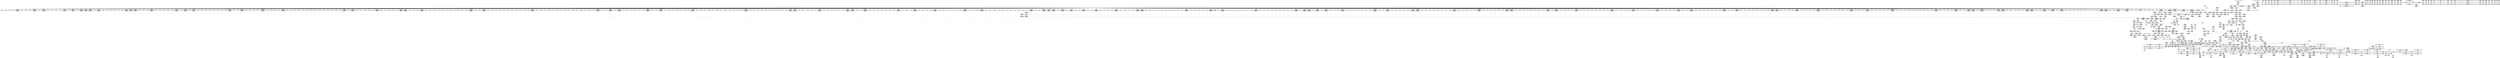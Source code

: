 digraph {
	CE0x54fa150 [shape=record,shape=Mrecord,label="{CE0x54fa150|12:_i32,_56:_i8*,_:_CRE_911,912_}"]
	CE0x54f7b50 [shape=record,shape=Mrecord,label="{CE0x54f7b50|12:_i32,_56:_i8*,_:_CRE_879,880_}"]
	CE0x550f920 [shape=record,shape=Mrecord,label="{CE0x550f920|inode_has_perm:tmp10|security/selinux/hooks.c,1611|*SummSource*}"]
	CE0x54eb8f0 [shape=record,shape=Mrecord,label="{CE0x54eb8f0|12:_i32,_56:_i8*,_:_CRE_479,480_}"]
	CE0x54cd080 [shape=record,shape=Mrecord,label="{CE0x54cd080|get_current:tmp3|*SummSource*}"]
	CE0x547cb00 [shape=record,shape=Mrecord,label="{CE0x547cb00|i32_78|*Constant*|*SummSink*}"]
	CE0x54ed490 [shape=record,shape=Mrecord,label="{CE0x54ed490|12:_i32,_56:_i8*,_:_CRE_540,544_|*MultipleSource*|security/selinux/hooks.c,1642|Function::inode_has_perm&Arg::inode::|security/selinux/hooks.c,1611}"]
	CE0x546b020 [shape=record,shape=Mrecord,label="{CE0x546b020|104:_%struct.inode*,_:_CRE_162,163_}"]
	CE0x54c9ce0 [shape=record,shape=Mrecord,label="{CE0x54c9ce0|__validate_creds:lnot.ext|include/linux/cred.h,173}"]
	CE0x54b92d0 [shape=record,shape=Mrecord,label="{CE0x54b92d0|i64*_getelementptr_inbounds_(_2_x_i64_,_2_x_i64_*___llvm_gcov_ctr204,_i64_0,_i64_0)|*Constant*|*SummSource*}"]
	CE0x546ab70 [shape=record,shape=Mrecord,label="{CE0x546ab70|104:_%struct.inode*,_:_CRE_157,158_}"]
	CE0x550def0 [shape=record,shape=Mrecord,label="{CE0x550def0|inode_has_perm:tmp7|security/selinux/hooks.c,1611|*SummSink*}"]
	CE0x54dc330 [shape=record,shape=Mrecord,label="{CE0x54dc330|i32_4|*Constant*|*SummSource*}"]
	"CONST[source:0(mediator),value:0(static)][purpose:{operation}]"
	CE0x550c530 [shape=record,shape=Mrecord,label="{CE0x550c530|inode_has_perm:conv|security/selinux/hooks.c,1611|*SummSink*}"]
	CE0x54612a0 [shape=record,shape=Mrecord,label="{CE0x54612a0|selinux_inode_getattr:do.body}"]
	CE0x54637f0 [shape=record,shape=Mrecord,label="{CE0x54637f0|__validate_creds:if.end|*SummSink*}"]
	CE0x54e4750 [shape=record,shape=Mrecord,label="{CE0x54e4750|12:_i32,_56:_i8*,_:_CRE_255,256_}"]
	CE0x54613a0 [shape=record,shape=Mrecord,label="{CE0x54613a0|selinux_inode_getattr:bb}"]
	CE0x5476390 [shape=record,shape=Mrecord,label="{CE0x5476390|path_has_perm:tmp4|*LoadInst*|security/selinux/hooks.c,1642|*SummSource*}"]
	CE0x54b37e0 [shape=record,shape=Mrecord,label="{CE0x54b37e0|inode_has_perm:cred|Function::inode_has_perm&Arg::cred::|*SummSource*}"]
	CE0x54970a0 [shape=record,shape=Mrecord,label="{CE0x54970a0|i64*_getelementptr_inbounds_(_2_x_i64_,_2_x_i64_*___llvm_gcov_ctr131,_i64_0,_i64_0)|*Constant*}"]
	CE0x547b950 [shape=record,shape=Mrecord,label="{CE0x547b950|__validate_creds:if.then}"]
	CE0x54f8860 [shape=record,shape=Mrecord,label="{CE0x54f8860|12:_i32,_56:_i8*,_:_CRE_890,891_}"]
	CE0x548f510 [shape=record,shape=Mrecord,label="{CE0x548f510|104:_%struct.inode*,_:_CRE_8,12_|*MultipleSource*|Function::selinux_inode_getattr&Arg::dentry::|*LoadInst*|security/selinux/hooks.c,1642|security/selinux/hooks.c,1642}"]
	"CONST[source:0(mediator),value:2(dynamic)][purpose:{object}]"
	CE0x54792c0 [shape=record,shape=Mrecord,label="{CE0x54792c0|104:_%struct.inode*,_:_CRE_88,89_}"]
	CE0x54cf9e0 [shape=record,shape=Mrecord,label="{CE0x54cf9e0|i32_0|*Constant*}"]
	CE0x54f04c0 [shape=record,shape=Mrecord,label="{CE0x54f04c0|12:_i32,_56:_i8*,_:_CRE_588,589_}"]
	CE0x5474570 [shape=record,shape=Mrecord,label="{CE0x5474570|i64_0|*Constant*|*SummSink*}"]
	CE0x5468fa0 [shape=record,shape=Mrecord,label="{CE0x5468fa0|104:_%struct.inode*,_:_CRE_149,150_}"]
	CE0x5510730 [shape=record,shape=Mrecord,label="{CE0x5510730|inode_has_perm:tmp11|security/selinux/hooks.c,1612|*SummSink*}"]
	CE0x54f0130 [shape=record,shape=Mrecord,label="{CE0x54f0130|12:_i32,_56:_i8*,_:_CRE_585,586_}"]
	CE0x54e4390 [shape=record,shape=Mrecord,label="{CE0x54e4390|12:_i32,_56:_i8*,_:_CRE_251,252_}"]
	CE0x5482aa0 [shape=record,shape=Mrecord,label="{CE0x5482aa0|path_has_perm:ad|security/selinux/hooks.c, 1643|*SummSink*}"]
	CE0x55058e0 [shape=record,shape=Mrecord,label="{CE0x55058e0|inode_has_perm:tmp17|security/selinux/hooks.c,1617}"]
	CE0x4c750f0 [shape=record,shape=Mrecord,label="{CE0x4c750f0|i64_1|*Constant*}"]
	CE0x546b2f0 [shape=record,shape=Mrecord,label="{CE0x546b2f0|104:_%struct.inode*,_:_CRE_165,166_}"]
	CE0x546edc0 [shape=record,shape=Mrecord,label="{CE0x546edc0|selinux_inode_getattr:tmp16|security/selinux/hooks.c,2904|*SummSource*}"]
	CE0x54eed00 [shape=record,shape=Mrecord,label="{CE0x54eed00|12:_i32,_56:_i8*,_:_CRE_568,569_}"]
	CE0x54d4ee0 [shape=record,shape=Mrecord,label="{CE0x54d4ee0|i64*_getelementptr_inbounds_(_8_x_i64_,_8_x_i64_*___llvm_gcov_ctr154,_i64_0,_i64_1)|*Constant*|*SummSource*}"]
	CE0x54c1730 [shape=record,shape=Mrecord,label="{CE0x54c1730|28:_i32,_32:_i16,_:_CRE_28,32_|*MultipleSource*|*LoadInst*|security/selinux/hooks.c,1615|security/selinux/hooks.c,1615|security/selinux/hooks.c,1617}"]
	CE0x5462aa0 [shape=record,shape=Mrecord,label="{CE0x5462aa0|GLOBAL:__llvm_gcov_ctr155|Global_var:__llvm_gcov_ctr155|*SummSource*}"]
	CE0x54fd350 [shape=record,shape=Mrecord,label="{CE0x54fd350|12:_i32,_56:_i8*,_:_CRE_988,992_|*MultipleSource*|security/selinux/hooks.c,1642|Function::inode_has_perm&Arg::inode::|security/selinux/hooks.c,1611}"]
	CE0x54785e0 [shape=record,shape=Mrecord,label="{CE0x54785e0|GLOBAL:lockdep_rcu_suspicious|*Constant*|*SummSink*}"]
	CE0x546d120 [shape=record,shape=Mrecord,label="{CE0x546d120|path_has_perm:call|security/selinux/hooks.c,1647|*SummSource*}"]
	CE0x546c070 [shape=record,shape=Mrecord,label="{CE0x546c070|selinux_inode_getattr:tmp4|security/selinux/hooks.c,2904}"]
	CE0x5471ce0 [shape=record,shape=Mrecord,label="{CE0x5471ce0|selinux_inode_getattr:tmp19|security/selinux/hooks.c,2904|*SummSource*}"]
	CE0x54d9720 [shape=record,shape=Mrecord,label="{CE0x54d9720|path_has_perm:tmp2}"]
	CE0x54b32d0 [shape=record,shape=Mrecord,label="{CE0x54b32d0|path_has_perm:call|security/selinux/hooks.c,1647}"]
	CE0x54dff80 [shape=record,shape=Mrecord,label="{CE0x54dff80|12:_i32,_56:_i8*,_:_CRE_165,166_}"]
	CE0x54e57f0 [shape=record,shape=Mrecord,label="{CE0x54e57f0|12:_i32,_56:_i8*,_:_CRE_269,270_}"]
	CE0x547f170 [shape=record,shape=Mrecord,label="{CE0x547f170|i32_1|*Constant*}"]
	CE0x54f2bf0 [shape=record,shape=Mrecord,label="{CE0x54f2bf0|12:_i32,_56:_i8*,_:_CRE_621,622_}"]
	CE0x54bc700 [shape=record,shape=Mrecord,label="{CE0x54bc700|inode_has_perm:tmp18|security/selinux/hooks.c,1617|*SummSource*}"]
	CE0x5480880 [shape=record,shape=Mrecord,label="{CE0x5480880|selinux_inode_getattr:call|security/selinux/hooks.c,2904}"]
	CE0x54e97c0 [shape=record,shape=Mrecord,label="{CE0x54e97c0|12:_i32,_56:_i8*,_:_CRE_376,384_|*MultipleSource*|security/selinux/hooks.c,1642|Function::inode_has_perm&Arg::inode::|security/selinux/hooks.c,1611}"]
	CE0x54e1600 [shape=record,shape=Mrecord,label="{CE0x54e1600|12:_i32,_56:_i8*,_:_CRE_189,190_}"]
	CE0x54cfcc0 [shape=record,shape=Mrecord,label="{CE0x54cfcc0|i64*_getelementptr_inbounds_(_2_x_i64_,_2_x_i64_*___llvm_gcov_ctr131,_i64_0,_i64_1)|*Constant*|*SummSink*}"]
	CE0x546e760 [shape=record,shape=Mrecord,label="{CE0x546e760|path_has_perm:tmp1|*SummSink*}"]
	CE0x54b1880 [shape=record,shape=Mrecord,label="{CE0x54b1880|104:_%struct.inode*,_:_CRE_315,316_}"]
	CE0x54f2010 [shape=record,shape=Mrecord,label="{CE0x54f2010|12:_i32,_56:_i8*,_:_CRE_611,612_}"]
	CE0x54b9080 [shape=record,shape=Mrecord,label="{CE0x54b9080|inode_has_perm:tmp5|security/selinux/hooks.c,1609|*SummSink*}"]
	CE0x54c02c0 [shape=record,shape=Mrecord,label="{CE0x54c02c0|__validate_creds:tmp7|include/linux/cred.h,174|*SummSource*}"]
	CE0x5462920 [shape=record,shape=Mrecord,label="{CE0x5462920|GLOBAL:__llvm_gcov_ctr155|Global_var:__llvm_gcov_ctr155}"]
	CE0x54dfbc0 [shape=record,shape=Mrecord,label="{CE0x54dfbc0|12:_i32,_56:_i8*,_:_CRE_161,162_}"]
	CE0x548f370 [shape=record,shape=Mrecord,label="{CE0x548f370|get_current:tmp3}"]
	CE0x54ccfe0 [shape=record,shape=Mrecord,label="{CE0x54ccfe0|GLOBAL:current_task|Global_var:current_task|*SummSink*}"]
	CE0x54b1b50 [shape=record,shape=Mrecord,label="{CE0x54b1b50|104:_%struct.inode*,_:_CRE_318,319_}"]
	CE0x5490470 [shape=record,shape=Mrecord,label="{CE0x5490470|selinux_inode_getattr:dentry6|security/selinux/hooks.c,2907|*SummSource*}"]
	CE0x54b23b0 [shape=record,shape=Mrecord,label="{CE0x54b23b0|__validate_creds:tmp8|include/linux/cred.h,175}"]
	CE0x54b7880 [shape=record,shape=Mrecord,label="{CE0x54b7880|104:_%struct.inode*,_:_CRE_248,256_|*MultipleSource*|Function::selinux_inode_getattr&Arg::dentry::|*LoadInst*|security/selinux/hooks.c,1642|security/selinux/hooks.c,1642}"]
	CE0x54f8f80 [shape=record,shape=Mrecord,label="{CE0x54f8f80|12:_i32,_56:_i8*,_:_CRE_896,897_}"]
	CE0x54d1d20 [shape=record,shape=Mrecord,label="{CE0x54d1d20|cred_sid:tmp1}"]
	CE0x54d8730 [shape=record,shape=Mrecord,label="{CE0x54d8730|12:_i32,_56:_i8*,_:_CRE_136,137_}"]
	CE0x54e17e0 [shape=record,shape=Mrecord,label="{CE0x54e17e0|12:_i32,_56:_i8*,_:_CRE_191,192_}"]
	CE0x54efb40 [shape=record,shape=Mrecord,label="{CE0x54efb40|12:_i32,_56:_i8*,_:_CRE_580,581_}"]
	CE0x54fa3b0 [shape=record,shape=Mrecord,label="{CE0x54fa3b0|12:_i32,_56:_i8*,_:_CRE_913,914_}"]
	CE0x5470580 [shape=record,shape=Mrecord,label="{CE0x5470580|GLOBAL:__llvm_gcov_ctr235|Global_var:__llvm_gcov_ctr235|*SummSink*}"]
	CE0x54f8140 [shape=record,shape=Mrecord,label="{CE0x54f8140|12:_i32,_56:_i8*,_:_CRE_884,885_}"]
	CE0x550b260 [shape=record,shape=Mrecord,label="{CE0x550b260|i1_true|*Constant*}"]
	CE0x54e1ab0 [shape=record,shape=Mrecord,label="{CE0x54e1ab0|12:_i32,_56:_i8*,_:_CRE_194,195_}"]
	CE0x54bcec0 [shape=record,shape=Mrecord,label="{CE0x54bcec0|i32_(i32,_i32,_i16,_i32,_%struct.common_audit_data*)*_bitcast_(i32_(i32,_i32,_i16,_i32,_%struct.common_audit_data.495*)*_avc_has_perm_to_i32_(i32,_i32,_i16,_i32,_%struct.common_audit_data*)*)|*Constant*}"]
	CE0x54d92b0 [shape=record,shape=Mrecord,label="{CE0x54d92b0|12:_i32,_56:_i8*,_:_CRE_148,149_}"]
	CE0x54eba20 [shape=record,shape=Mrecord,label="{CE0x54eba20|12:_i32,_56:_i8*,_:_CRE_480,481_}"]
	CE0x548e500 [shape=record,shape=Mrecord,label="{CE0x548e500|_ret_i32_%call,_!dbg_!27724|security/selinux/hooks.c,1647|*SummSource*}"]
	CE0x54f6c40 [shape=record,shape=Mrecord,label="{CE0x54f6c40|12:_i32,_56:_i8*,_:_CRE_866,867_}"]
	CE0x54ed2c0 [shape=record,shape=Mrecord,label="{CE0x54ed2c0|12:_i32,_56:_i8*,_:_CRE_536,540_|*MultipleSource*|security/selinux/hooks.c,1642|Function::inode_has_perm&Arg::inode::|security/selinux/hooks.c,1611}"]
	CE0x54d00b0 [shape=record,shape=Mrecord,label="{CE0x54d00b0|COLLAPSED:_GCMRE___llvm_gcov_ctr154_internal_global_8_x_i64_zeroinitializer:_elem_0:default:}"]
	CE0x5492b30 [shape=record,shape=Mrecord,label="{CE0x5492b30|selinux_inode_getattr:tmp16|security/selinux/hooks.c,2904|*SummSink*}"]
	CE0x54dfda0 [shape=record,shape=Mrecord,label="{CE0x54dfda0|12:_i32,_56:_i8*,_:_CRE_163,164_}"]
	CE0x5510c10 [shape=record,shape=Mrecord,label="{CE0x5510c10|inode_has_perm:tmp12|security/selinux/hooks.c,1612}"]
	CE0x54e1420 [shape=record,shape=Mrecord,label="{CE0x54e1420|12:_i32,_56:_i8*,_:_CRE_187,188_}"]
	CE0x5502a00 [shape=record,shape=Mrecord,label="{CE0x5502a00|inode_has_perm:i_security|security/selinux/hooks.c,1615|*SummSink*}"]
	CE0x54ef550 [shape=record,shape=Mrecord,label="{CE0x54ef550|12:_i32,_56:_i8*,_:_CRE_575,576_}"]
	CE0x54ea9c0 [shape=record,shape=Mrecord,label="{CE0x54ea9c0|12:_i32,_56:_i8*,_:_CRE_448,456_|*MultipleSource*|security/selinux/hooks.c,1642|Function::inode_has_perm&Arg::inode::|security/selinux/hooks.c,1611}"]
	CE0x54bb9a0 [shape=record,shape=Mrecord,label="{CE0x54bb9a0|_ret_i32_%retval.0,_!dbg_!27728|security/selinux/avc.c,775}"]
	CE0x547d3b0 [shape=record,shape=Mrecord,label="{CE0x547d3b0|inode_has_perm:do.body}"]
	CE0x54d2a30 [shape=record,shape=Mrecord,label="{CE0x54d2a30|inode_has_perm:do.end|*SummSource*}"]
	CE0x55073f0 [shape=record,shape=Mrecord,label="{CE0x55073f0|inode_has_perm:tmp19|security/selinux/hooks.c,1618|*SummSource*}"]
	CE0x550fbc0 [shape=record,shape=Mrecord,label="{CE0x550fbc0|i64*_getelementptr_inbounds_(_8_x_i64_,_8_x_i64_*___llvm_gcov_ctr154,_i64_0,_i64_5)|*Constant*}"]
	CE0x548d9a0 [shape=record,shape=Mrecord,label="{CE0x548d9a0|path_has_perm:path|Function::path_has_perm&Arg::path::|*SummSink*}"]
	CE0x5465020 [shape=record,shape=Mrecord,label="{CE0x5465020|_call_void_mcount()_#3}"]
	CE0x54eb7f0 [shape=record,shape=Mrecord,label="{CE0x54eb7f0|12:_i32,_56:_i8*,_:_CRE_478,479_}"]
	CE0x54cc330 [shape=record,shape=Mrecord,label="{CE0x54cc330|104:_%struct.inode*,_:_CRE_202,203_}"]
	CE0x54df440 [shape=record,shape=Mrecord,label="{CE0x54df440|12:_i32,_56:_i8*,_:_CRE_153,154_}"]
	CE0x54f50d0 [shape=record,shape=Mrecord,label="{CE0x54f50d0|12:_i32,_56:_i8*,_:_CRE_760,768_|*MultipleSource*|security/selinux/hooks.c,1642|Function::inode_has_perm&Arg::inode::|security/selinux/hooks.c,1611}"]
	CE0x54f5ea0 [shape=record,shape=Mrecord,label="{CE0x54f5ea0|12:_i32,_56:_i8*,_:_CRE_824,832_|*MultipleSource*|security/selinux/hooks.c,1642|Function::inode_has_perm&Arg::inode::|security/selinux/hooks.c,1611}"]
	CE0x54e1240 [shape=record,shape=Mrecord,label="{CE0x54e1240|12:_i32,_56:_i8*,_:_CRE_185,186_}"]
	CE0x54b81e0 [shape=record,shape=Mrecord,label="{CE0x54b81e0|104:_%struct.inode*,_:_CRE_296,304_|*MultipleSource*|Function::selinux_inode_getattr&Arg::dentry::|*LoadInst*|security/selinux/hooks.c,1642|security/selinux/hooks.c,1642}"]
	CE0x54c5800 [shape=record,shape=Mrecord,label="{CE0x54c5800|i64_1|*Constant*}"]
	CE0x546fde0 [shape=record,shape=Mrecord,label="{CE0x546fde0|selinux_inode_getattr:tmp8|security/selinux/hooks.c,2904|*SummSink*}"]
	CE0x5463eb0 [shape=record,shape=Mrecord,label="{CE0x5463eb0|path_has_perm:d_inode|security/selinux/hooks.c,1642|*SummSource*}"]
	CE0x54e7a60 [shape=record,shape=Mrecord,label="{CE0x54e7a60|12:_i32,_56:_i8*,_:_CRE_298,299_}"]
	CE0x5506180 [shape=record,shape=Mrecord,label="{CE0x5506180|avc_has_perm:auditdata|Function::avc_has_perm&Arg::auditdata::|*SummSink*}"]
	CE0x54639c0 [shape=record,shape=Mrecord,label="{CE0x54639c0|i32_5|*Constant*|*SummSource*}"]
	CE0x54fdb40 [shape=record,shape=Mrecord,label="{CE0x54fdb40|inode_has_perm:tmp6|*LoadInst*|security/selinux/hooks.c,1611|*SummSource*}"]
	CE0x5473970 [shape=record,shape=Mrecord,label="{CE0x5473970|selinux_inode_getattr:tmp}"]
	CE0x54e1330 [shape=record,shape=Mrecord,label="{CE0x54e1330|12:_i32,_56:_i8*,_:_CRE_186,187_}"]
	CE0x54e5de0 [shape=record,shape=Mrecord,label="{CE0x54e5de0|12:_i32,_56:_i8*,_:_CRE_274,275_}"]
	CE0x5478a60 [shape=record,shape=Mrecord,label="{CE0x5478a60|i32_2904|*Constant*|*SummSink*}"]
	CE0x5505ce0 [shape=record,shape=Mrecord,label="{CE0x5505ce0|inode_has_perm:tmp17|security/selinux/hooks.c,1617|*SummSink*}"]
	CE0x5474700 [shape=record,shape=Mrecord,label="{CE0x5474700|selinux_inode_getattr:tmp5|security/selinux/hooks.c,2904}"]
	CE0x54fbf00 [shape=record,shape=Mrecord,label="{CE0x54fbf00|12:_i32,_56:_i8*,_:_CRE_936,944_|*MultipleSource*|security/selinux/hooks.c,1642|Function::inode_has_perm&Arg::inode::|security/selinux/hooks.c,1611}"]
	CE0x54ea3f0 [shape=record,shape=Mrecord,label="{CE0x54ea3f0|12:_i32,_56:_i8*,_:_CRE_424,432_|*MultipleSource*|security/selinux/hooks.c,1642|Function::inode_has_perm&Arg::inode::|security/selinux/hooks.c,1611}"]
	CE0x54fc9c0 [shape=record,shape=Mrecord,label="{CE0x54fc9c0|12:_i32,_56:_i8*,_:_CRE_977,978_}"]
	CE0x5485dc0 [shape=record,shape=Mrecord,label="{CE0x5485dc0|i64*_getelementptr_inbounds_(_11_x_i64_,_11_x_i64_*___llvm_gcov_ctr235,_i64_0,_i64_8)|*Constant*}"]
	CE0x54b67e0 [shape=record,shape=Mrecord,label="{CE0x54b67e0|104:_%struct.inode*,_:_CRE_210,211_}"]
	CE0x546ba40 [shape=record,shape=Mrecord,label="{CE0x546ba40|i8*_getelementptr_inbounds_(_45_x_i8_,_45_x_i8_*_.str12,_i32_0,_i32_0)|*Constant*}"]
	CE0x54ee840 [shape=record,shape=Mrecord,label="{CE0x54ee840|12:_i32,_56:_i8*,_:_CRE_564,565_}"]
	CE0x54f9b60 [shape=record,shape=Mrecord,label="{CE0x54f9b60|12:_i32,_56:_i8*,_:_CRE_906,907_}"]
	CE0x54855b0 [shape=record,shape=Mrecord,label="{CE0x54855b0|i64*_getelementptr_inbounds_(_11_x_i64_,_11_x_i64_*___llvm_gcov_ctr235,_i64_0,_i64_0)|*Constant*|*SummSink*}"]
	CE0x54f1300 [shape=record,shape=Mrecord,label="{CE0x54f1300|12:_i32,_56:_i8*,_:_CRE_600,601_}"]
	CE0x5470640 [shape=record,shape=Mrecord,label="{CE0x5470640|selinux_inode_getattr:tmp5|security/selinux/hooks.c,2904|*SummSource*}"]
	CE0x54873f0 [shape=record,shape=Mrecord,label="{CE0x54873f0|i64_4|*Constant*}"]
	CE0x54f58a0 [shape=record,shape=Mrecord,label="{CE0x54f58a0|12:_i32,_56:_i8*,_:_CRE_800,804_|*MultipleSource*|security/selinux/hooks.c,1642|Function::inode_has_perm&Arg::inode::|security/selinux/hooks.c,1611}"]
	CE0x54fc5f0 [shape=record,shape=Mrecord,label="{CE0x54fc5f0|12:_i32,_56:_i8*,_:_CRE_968,976_|*MultipleSource*|security/selinux/hooks.c,1642|Function::inode_has_perm&Arg::inode::|security/selinux/hooks.c,1611}"]
	CE0x5469180 [shape=record,shape=Mrecord,label="{CE0x5469180|104:_%struct.inode*,_:_CRE_151,152_}"]
	CE0x54bfb80 [shape=record,shape=Mrecord,label="{CE0x54bfb80|__validate_creds:tmp6|include/linux/cred.h,174}"]
	CE0x5488790 [shape=record,shape=Mrecord,label="{CE0x5488790|i64_5|*Constant*}"]
	CE0x54e3bb0 [shape=record,shape=Mrecord,label="{CE0x54e3bb0|12:_i32,_56:_i8*,_:_CRE_242,243_}"]
	CE0x548e260 [shape=record,shape=Mrecord,label="{CE0x548e260|path_has_perm:av|Function::path_has_perm&Arg::av::|*SummSink*}"]
	CE0x54dbcc0 [shape=record,shape=Mrecord,label="{CE0x54dbcc0|12:_i32,_56:_i8*,_:_CRE_40,48_|*MultipleSource*|security/selinux/hooks.c,1642|Function::inode_has_perm&Arg::inode::|security/selinux/hooks.c,1611}"]
	CE0x548cf20 [shape=record,shape=Mrecord,label="{CE0x548cf20|path_has_perm:entry|*SummSource*}"]
	CE0x54f0720 [shape=record,shape=Mrecord,label="{CE0x54f0720|12:_i32,_56:_i8*,_:_CRE_590,591_}"]
	CE0x54e8c30 [shape=record,shape=Mrecord,label="{CE0x54e8c30|12:_i32,_56:_i8*,_:_CRE_320,328_|*MultipleSource*|security/selinux/hooks.c,1642|Function::inode_has_perm&Arg::inode::|security/selinux/hooks.c,1611}"]
	CE0x54cc150 [shape=record,shape=Mrecord,label="{CE0x54cc150|104:_%struct.inode*,_:_CRE_200,201_}"]
	CE0x54d9790 [shape=record,shape=Mrecord,label="{CE0x54d9790|path_has_perm:tmp2|*SummSource*}"]
	CE0x54d31b0 [shape=record,shape=Mrecord,label="{CE0x54d31b0|i64_2|*Constant*}"]
	CE0x550bd60 [shape=record,shape=Mrecord,label="{CE0x550bd60|inode_has_perm:conv|security/selinux/hooks.c,1611}"]
	CE0x5493b80 [shape=record,shape=Mrecord,label="{CE0x5493b80|_call_void___invalid_creds(%struct.cred*_%cred,_i8*_%file,_i32_%line)_#10,_!dbg_!27721|include/linux/cred.h,174|*SummSource*}"]
	CE0x54da410 [shape=record,shape=Mrecord,label="{CE0x54da410|12:_i32,_56:_i8*,_:_CRE_72,76_|*MultipleSource*|security/selinux/hooks.c,1642|Function::inode_has_perm&Arg::inode::|security/selinux/hooks.c,1611}"]
	CE0x5506850 [shape=record,shape=Mrecord,label="{CE0x5506850|inode_has_perm:retval.0}"]
	CE0x54b2130 [shape=record,shape=Mrecord,label="{CE0x54b2130|i32_8|*Constant*|*SummSource*}"]
	CE0x5486bb0 [shape=record,shape=Mrecord,label="{CE0x5486bb0|i64*_getelementptr_inbounds_(_11_x_i64_,_11_x_i64_*___llvm_gcov_ctr235,_i64_0,_i64_6)|*Constant*|*SummSink*}"]
	CE0x548abd0 [shape=record,shape=Mrecord,label="{CE0x548abd0|selinux_inode_getattr:tmp6|security/selinux/hooks.c,2904|*SummSource*}"]
	CE0x54ee250 [shape=record,shape=Mrecord,label="{CE0x54ee250|12:_i32,_56:_i8*,_:_CRE_559,560_}"]
	CE0x5458df0 [shape=record,shape=Mrecord,label="{CE0x5458df0|_call_void_mcount()_#3}"]
	CE0x54698c0 [shape=record,shape=Mrecord,label="{CE0x54698c0|selinux_inode_getattr:tmp14|security/selinux/hooks.c,2904}"]
	CE0x54e5330 [shape=record,shape=Mrecord,label="{CE0x54e5330|12:_i32,_56:_i8*,_:_CRE_265,266_}"]
	CE0x5506c80 [shape=record,shape=Mrecord,label="{CE0x5506c80|inode_has_perm:retval.0|*SummSink*}"]
	CE0x54e7b90 [shape=record,shape=Mrecord,label="{CE0x54e7b90|12:_i32,_56:_i8*,_:_CRE_299,300_}"]
	CE0x54b3960 [shape=record,shape=Mrecord,label="{CE0x54b3960|inode_has_perm:inode|Function::inode_has_perm&Arg::inode::}"]
	CE0x54d2540 [shape=record,shape=Mrecord,label="{CE0x54d2540|__validate_creds:call|include/linux/cred.h,173|*SummSource*}"]
	CE0x54f6f70 [shape=record,shape=Mrecord,label="{CE0x54f6f70|12:_i32,_56:_i8*,_:_CRE_869,870_}"]
	CE0x548c280 [shape=record,shape=Mrecord,label="{CE0x548c280|selinux_inode_getattr:mnt|Function::selinux_inode_getattr&Arg::mnt::|*SummSink*}"]
	CE0x550db80 [shape=record,shape=Mrecord,label="{CE0x550db80|inode_has_perm:tmp8|security/selinux/hooks.c,1611}"]
	CE0x54e8180 [shape=record,shape=Mrecord,label="{CE0x54e8180|12:_i32,_56:_i8*,_:_CRE_304,305_}"]
	CE0x54caad0 [shape=record,shape=Mrecord,label="{CE0x54caad0|104:_%struct.inode*,_:_CRE_176,177_}"]
	CE0x54b6060 [shape=record,shape=Mrecord,label="{CE0x54b6060|get_current:tmp1|*SummSink*}"]
	CE0x54e5f10 [shape=record,shape=Mrecord,label="{CE0x54e5f10|12:_i32,_56:_i8*,_:_CRE_275,276_}"]
	CE0x54dd260 [shape=record,shape=Mrecord,label="{CE0x54dd260|i64*_getelementptr_inbounds_(_2_x_i64_,_2_x_i64_*___llvm_gcov_ctr131,_i64_0,_i64_0)|*Constant*|*SummSink*}"]
	CE0x54f7a20 [shape=record,shape=Mrecord,label="{CE0x54f7a20|12:_i32,_56:_i8*,_:_CRE_878,879_}"]
	CE0x5497e00 [shape=record,shape=Mrecord,label="{CE0x5497e00|path_has_perm:path1|security/selinux/hooks.c,1646}"]
	CE0x5474460 [shape=record,shape=Mrecord,label="{CE0x5474460|i64_0|*Constant*|*SummSource*}"]
	CE0x547ee10 [shape=record,shape=Mrecord,label="{CE0x547ee10|inode_has_perm:if.then|*SummSource*}"]
	CE0x54bb560 [shape=record,shape=Mrecord,label="{CE0x54bb560|avc_has_perm:tclass|Function::avc_has_perm&Arg::tclass::}"]
	CE0x54d15b0 [shape=record,shape=Mrecord,label="{CE0x54d15b0|__validate_creds:tobool|include/linux/cred.h,173|*SummSource*}"]
	CE0x5507460 [shape=record,shape=Mrecord,label="{CE0x5507460|inode_has_perm:tmp19|security/selinux/hooks.c,1618|*SummSink*}"]
	CE0x54e2410 [shape=record,shape=Mrecord,label="{CE0x54e2410|12:_i32,_56:_i8*,_:_CRE_204,205_}"]
	CE0x54e3000 [shape=record,shape=Mrecord,label="{CE0x54e3000|12:_i32,_56:_i8*,_:_CRE_208,210_|*MultipleSource*|security/selinux/hooks.c,1642|Function::inode_has_perm&Arg::inode::|security/selinux/hooks.c,1611}"]
	CE0x5459fa0 [shape=record,shape=Mrecord,label="{CE0x5459fa0|selinux_inode_getattr:tmp2|*SummSource*}"]
	CE0x54c6660 [shape=record,shape=Mrecord,label="{CE0x54c6660|_call_void___validate_creds(%struct.cred*_%cred,_i8*_getelementptr_inbounds_(_25_x_i8_,_25_x_i8_*_.str3,_i32_0,_i32_0),_i32_1609)_#10,_!dbg_!27719|security/selinux/hooks.c,1609|*SummSink*}"]
	CE0x54ce9c0 [shape=record,shape=Mrecord,label="{CE0x54ce9c0|inode_has_perm:tmp1|*SummSource*}"]
	CE0x547a0a0 [shape=record,shape=Mrecord,label="{CE0x547a0a0|12:_i32,_56:_i8*,_:_CRE_8,12_|*MultipleSource*|security/selinux/hooks.c,1642|Function::inode_has_perm&Arg::inode::|security/selinux/hooks.c,1611}"]
	CE0x54e88a0 [shape=record,shape=Mrecord,label="{CE0x54e88a0|12:_i32,_56:_i8*,_:_CRE_310,311_}"]
	CE0x5481150 [shape=record,shape=Mrecord,label="{CE0x5481150|selinux_inode_getattr:tmp4|security/selinux/hooks.c,2904|*SummSink*}"]
	CE0x5493090 [shape=record,shape=Mrecord,label="{CE0x5493090|i8_1|*Constant*|*SummSink*}"]
	CE0x546cf30 [shape=record,shape=Mrecord,label="{CE0x546cf30|selinux_inode_getattr:tmp19|security/selinux/hooks.c,2904}"]
	CE0x548dff0 [shape=record,shape=Mrecord,label="{CE0x548dff0|_ret_i32_%call,_!dbg_!27724|security/selinux/hooks.c,1647}"]
	CE0x54c0140 [shape=record,shape=Mrecord,label="{CE0x54c0140|__validate_creds:tmp7|include/linux/cred.h,174}"]
	CE0x54ced80 [shape=record,shape=Mrecord,label="{CE0x54ced80|cred_sid:tmp2|*SummSink*}"]
	CE0x54ee380 [shape=record,shape=Mrecord,label="{CE0x54ee380|12:_i32,_56:_i8*,_:_CRE_560,561_}"]
	CE0x546d720 [shape=record,shape=Mrecord,label="{CE0x546d720|inode_has_perm:entry}"]
	CE0x54eabc0 [shape=record,shape=Mrecord,label="{CE0x54eabc0|12:_i32,_56:_i8*,_:_CRE_456,464_|*MultipleSource*|security/selinux/hooks.c,1642|Function::inode_has_perm&Arg::inode::|security/selinux/hooks.c,1611}"]
	CE0x54cf890 [shape=record,shape=Mrecord,label="{CE0x54cf890|i32_1609|*Constant*|*SummSink*}"]
	CE0x5467480 [shape=record,shape=Mrecord,label="{CE0x5467480|path_has_perm:dentry|security/selinux/hooks.c,1642|*SummSource*}"]
	CE0x54c5b80 [shape=record,shape=Mrecord,label="{CE0x54c5b80|i64*_getelementptr_inbounds_(_8_x_i64_,_8_x_i64_*___llvm_gcov_ctr154,_i64_0,_i64_2)|*Constant*|*SummSource*}"]
	CE0x547c1a0 [shape=record,shape=Mrecord,label="{CE0x547c1a0|get_current:entry|*SummSink*}"]
	CE0x54f2860 [shape=record,shape=Mrecord,label="{CE0x54f2860|12:_i32,_56:_i8*,_:_CRE_618,619_}"]
	CE0x5469bf0 [shape=record,shape=Mrecord,label="{CE0x5469bf0|path_has_perm:bb|*SummSource*}"]
	CE0x5463ca0 [shape=record,shape=Mrecord,label="{CE0x5463ca0|104:_%struct.inode*,_:_CRE_0,4_|*MultipleSource*|Function::selinux_inode_getattr&Arg::dentry::|*LoadInst*|security/selinux/hooks.c,1642|security/selinux/hooks.c,1642}"]
	CE0x54ca710 [shape=record,shape=Mrecord,label="{CE0x54ca710|104:_%struct.inode*,_:_CRE_172,173_}"]
	CE0x545a5a0 [shape=record,shape=Mrecord,label="{CE0x545a5a0|selinux_inode_getattr:tmp9|security/selinux/hooks.c,2904|*SummSource*}"]
	CE0x5487690 [shape=record,shape=Mrecord,label="{CE0x5487690|selinux_inode_getattr:tmp9|security/selinux/hooks.c,2904}"]
	CE0x54bc320 [shape=record,shape=Mrecord,label="{CE0x54bc320|inode_has_perm:sclass|security/selinux/hooks.c,1617|*SummSource*}"]
	CE0x5509c00 [shape=record,shape=Mrecord,label="{CE0x5509c00|avc_has_perm:tsid|Function::avc_has_perm&Arg::tsid::|*SummSource*}"]
	CE0x5470ad0 [shape=record,shape=Mrecord,label="{CE0x5470ad0|i64*_getelementptr_inbounds_(_11_x_i64_,_11_x_i64_*___llvm_gcov_ctr235,_i64_0,_i64_0)|*Constant*|*SummSource*}"]
	CE0x54e0430 [shape=record,shape=Mrecord,label="{CE0x54e0430|12:_i32,_56:_i8*,_:_CRE_170,171_}"]
	CE0x54dedd0 [shape=record,shape=Mrecord,label="{CE0x54dedd0|GLOBAL:cred_sid|*Constant*|*SummSink*}"]
	CE0x54940c0 [shape=record,shape=Mrecord,label="{CE0x54940c0|i64*_getelementptr_inbounds_(_5_x_i64_,_5_x_i64_*___llvm_gcov_ctr155,_i64_0,_i64_4)|*Constant*|*SummSource*}"]
	CE0x54ca800 [shape=record,shape=Mrecord,label="{CE0x54ca800|104:_%struct.inode*,_:_CRE_173,174_}"]
	CE0x5479ea0 [shape=record,shape=Mrecord,label="{CE0x5479ea0|inode_has_perm:if.end|*SummSource*}"]
	CE0x54e49b0 [shape=record,shape=Mrecord,label="{CE0x54e49b0|12:_i32,_56:_i8*,_:_CRE_257,258_}"]
	CE0x5485e30 [shape=record,shape=Mrecord,label="{CE0x5485e30|i64*_getelementptr_inbounds_(_11_x_i64_,_11_x_i64_*___llvm_gcov_ctr235,_i64_0,_i64_8)|*Constant*|*SummSource*}"]
	CE0x550cb60 [shape=record,shape=Mrecord,label="{CE0x550cb60|GLOBAL:llvm.expect.i64|*Constant*|*SummSource*}"]
	CE0x54f8ac0 [shape=record,shape=Mrecord,label="{CE0x54f8ac0|12:_i32,_56:_i8*,_:_CRE_892,893_}"]
	CE0x54ed8f0 [shape=record,shape=Mrecord,label="{CE0x54ed8f0|12:_i32,_56:_i8*,_:_CRE_552,553_}"]
	CE0x54eccc0 [shape=record,shape=Mrecord,label="{CE0x54eccc0|12:_i32,_56:_i8*,_:_CRE_512,520_|*MultipleSource*|security/selinux/hooks.c,1642|Function::inode_has_perm&Arg::inode::|security/selinux/hooks.c,1611}"]
	CE0x547bd10 [shape=record,shape=Mrecord,label="{CE0x547bd10|GLOBAL:get_current|*Constant*|*SummSink*}"]
	CE0x54b83d0 [shape=record,shape=Mrecord,label="{CE0x54b83d0|104:_%struct.inode*,_:_CRE_304,305_}"]
	CE0x547b160 [shape=record,shape=Mrecord,label="{CE0x547b160|12:_i32,_56:_i8*,_:_CRE_16,24_|*MultipleSource*|security/selinux/hooks.c,1642|Function::inode_has_perm&Arg::inode::|security/selinux/hooks.c,1611}"]
	CE0x54b79b0 [shape=record,shape=Mrecord,label="{CE0x54b79b0|104:_%struct.inode*,_:_CRE_256,264_|*MultipleSource*|Function::selinux_inode_getattr&Arg::dentry::|*LoadInst*|security/selinux/hooks.c,1642|security/selinux/hooks.c,1642}"]
	CE0x54d3bc0 [shape=record,shape=Mrecord,label="{CE0x54d3bc0|i32_1609|*Constant*}"]
	CE0x54bd3c0 [shape=record,shape=Mrecord,label="{CE0x54bd3c0|avc_has_perm:entry|*SummSource*}"]
	CE0x54d3d90 [shape=record,shape=Mrecord,label="{CE0x54d3d90|i32_1609|*Constant*|*SummSource*}"]
	CE0x54bfbf0 [shape=record,shape=Mrecord,label="{CE0x54bfbf0|__validate_creds:tmp6|include/linux/cred.h,174|*SummSource*}"]
	CE0x5476e70 [shape=record,shape=Mrecord,label="{CE0x5476e70|i1_true|*Constant*|*SummSource*}"]
	CE0x548c9e0 [shape=record,shape=Mrecord,label="{CE0x548c9e0|GLOBAL:path_has_perm|*Constant*|*SummSource*}"]
	CE0x5d393b0 [shape=record,shape=Mrecord,label="{CE0x5d393b0|i64_0|*Constant*}"]
	CE0x54680c0 [shape=record,shape=Mrecord,label="{CE0x54680c0|get_current:tmp2|*SummSource*}"]
	CE0x54b3850 [shape=record,shape=Mrecord,label="{CE0x54b3850|inode_has_perm:cred|Function::inode_has_perm&Arg::cred::|*SummSink*}"]
	CE0x54dc5e0 [shape=record,shape=Mrecord,label="{CE0x54dc5e0|inode_has_perm:i_flags|security/selinux/hooks.c,1611}"]
	CE0x54f9dc0 [shape=record,shape=Mrecord,label="{CE0x54f9dc0|12:_i32,_56:_i8*,_:_CRE_908,909_}"]
	CE0x5464650 [shape=record,shape=Mrecord,label="{CE0x5464650|__validate_creds:tmp2|include/linux/cred.h,173|*SummSink*}"]
	CE0x54ecec0 [shape=record,shape=Mrecord,label="{CE0x54ecec0|12:_i32,_56:_i8*,_:_CRE_520,528_|*MultipleSource*|security/selinux/hooks.c,1642|Function::inode_has_perm&Arg::inode::|security/selinux/hooks.c,1611}"]
	CE0x54f2270 [shape=record,shape=Mrecord,label="{CE0x54f2270|12:_i32,_56:_i8*,_:_CRE_613,614_}"]
	CE0x54b4440 [shape=record,shape=Mrecord,label="{CE0x54b4440|inode_has_perm:adp|Function::inode_has_perm&Arg::adp::}"]
	CE0x54f48a0 [shape=record,shape=Mrecord,label="{CE0x54f48a0|12:_i32,_56:_i8*,_:_CRE_728,736_|*MultipleSource*|security/selinux/hooks.c,1642|Function::inode_has_perm&Arg::inode::|security/selinux/hooks.c,1611}"]
	CE0x54c3e50 [shape=record,shape=Mrecord,label="{CE0x54c3e50|__validate_creds:entry|*SummSource*}"]
	CE0x5470130 [shape=record,shape=Mrecord,label="{CE0x5470130|selinux_inode_getattr:if.end}"]
	CE0x54df620 [shape=record,shape=Mrecord,label="{CE0x54df620|12:_i32,_56:_i8*,_:_CRE_155,156_}"]
	CE0x546c260 [shape=record,shape=Mrecord,label="{CE0x546c260|i64*_getelementptr_inbounds_(_11_x_i64_,_11_x_i64_*___llvm_gcov_ctr235,_i64_0,_i64_9)|*Constant*|*SummSource*}"]
	CE0x54e4c10 [shape=record,shape=Mrecord,label="{CE0x54e4c10|12:_i32,_56:_i8*,_:_CRE_259,260_}"]
	CE0x54f8e50 [shape=record,shape=Mrecord,label="{CE0x54f8e50|12:_i32,_56:_i8*,_:_CRE_895,896_}"]
	CE0x54e5200 [shape=record,shape=Mrecord,label="{CE0x54e5200|12:_i32,_56:_i8*,_:_CRE_264,265_}"]
	CE0x5476b90 [shape=record,shape=Mrecord,label="{CE0x5476b90|i1_true|*Constant*}"]
	CE0x5491080 [shape=record,shape=Mrecord,label="{CE0x5491080|0:_i8,_8:_%struct.vfsmount*,_16:_%struct.dentry*,_24:_%struct.selinux_audit_data*,_:_SCMRE_0,8_|*MultipleSource*|security/selinux/hooks.c,2907|security/selinux/hooks.c, 2905}"]
	CE0x54c42b0 [shape=record,shape=Mrecord,label="{CE0x54c42b0|__validate_creds:conv|include/linux/cred.h,173|*SummSource*}"]
	CE0x54cfae0 [shape=record,shape=Mrecord,label="{CE0x54cfae0|__validate_creds:line|Function::__validate_creds&Arg::line::}"]
	CE0x546e680 [shape=record,shape=Mrecord,label="{CE0x546e680|path_has_perm:tmp1}"]
	CE0x54f2f80 [shape=record,shape=Mrecord,label="{CE0x54f2f80|12:_i32,_56:_i8*,_:_CRE_624,628_|*MultipleSource*|security/selinux/hooks.c,1642|Function::inode_has_perm&Arg::inode::|security/selinux/hooks.c,1611}"]
	CE0x54eb3c0 [shape=record,shape=Mrecord,label="{CE0x54eb3c0|12:_i32,_56:_i8*,_:_CRE_474,475_}"]
	CE0x547a8c0 [shape=record,shape=Mrecord,label="{CE0x547a8c0|inode_has_perm:tmp3|*SummSource*}"]
	CE0x54b8f10 [shape=record,shape=Mrecord,label="{CE0x54b8f10|inode_has_perm:tmp5|security/selinux/hooks.c,1609|*SummSource*}"]
	CE0x5534d50 [shape=record,shape=Mrecord,label="{CE0x5534d50|VOIDTB_TE:_CE_0,8_|Function::selinux_inode_getattr&Arg::mnt::}"]
	CE0x545fef0 [shape=record,shape=Mrecord,label="{CE0x545fef0|selinux_inode_getattr:tmp12|security/selinux/hooks.c,2904|*SummSink*}"]
	CE0x54cfbf0 [shape=record,shape=Mrecord,label="{CE0x54cfbf0|__validate_creds:line|Function::__validate_creds&Arg::line::|*SummSink*}"]
	CE0x548d1e0 [shape=record,shape=Mrecord,label="{CE0x548d1e0|path_has_perm:cred|Function::path_has_perm&Arg::cred::}"]
	CE0x548b8b0 [shape=record,shape=Mrecord,label="{CE0x548b8b0|selinux_inode_getattr:cred4|security/selinux/hooks.c,2904|*SummSource*}"]
	CE0x547c040 [shape=record,shape=Mrecord,label="{CE0x547c040|get_current:entry|*SummSource*}"]
	CE0x54dfe90 [shape=record,shape=Mrecord,label="{CE0x54dfe90|12:_i32,_56:_i8*,_:_CRE_164,165_}"]
	CE0x54b47a0 [shape=record,shape=Mrecord,label="{CE0x54b47a0|inode_has_perm:adp|Function::inode_has_perm&Arg::adp::|*SummSink*}"]
	CE0x54d4980 [shape=record,shape=Mrecord,label="{CE0x54d4980|GLOBAL:creds_are_invalid|*Constant*|*SummSink*}"]
	CE0x54d52f0 [shape=record,shape=Mrecord,label="{CE0x54d52f0|_call_void_mcount()_#3}"]
	CE0x546a8a0 [shape=record,shape=Mrecord,label="{CE0x546a8a0|104:_%struct.inode*,_:_CRE_154,155_}"]
	CE0x546d510 [shape=record,shape=Mrecord,label="{CE0x546d510|GLOBAL:inode_has_perm|*Constant*|*SummSource*}"]
	CE0x54d2470 [shape=record,shape=Mrecord,label="{CE0x54d2470|i64*_getelementptr_inbounds_(_8_x_i64_,_8_x_i64_*___llvm_gcov_ctr154,_i64_0,_i64_0)|*Constant*|*SummSource*}"]
	CE0x54c7c00 [shape=record,shape=Mrecord,label="{CE0x54c7c00|inode_has_perm:tmp2|*SummSink*}"]
	CE0x548f5f0 [shape=record,shape=Mrecord,label="{CE0x548f5f0|104:_%struct.inode*,_:_CRE_16,24_|*MultipleSource*|Function::selinux_inode_getattr&Arg::dentry::|*LoadInst*|security/selinux/hooks.c,1642|security/selinux/hooks.c,1642}"]
	CE0x55334c0 [shape=record,shape=Mrecord,label="{CE0x55334c0|cred_sid:sid|security/selinux/hooks.c,197}"]
	CE0x5468c40 [shape=record,shape=Mrecord,label="{CE0x5468c40|104:_%struct.inode*,_:_CRE_145,146_}"]
	CE0x54c5630 [shape=record,shape=Mrecord,label="{CE0x54c5630|inode_has_perm:bb}"]
	CE0x5487590 [shape=record,shape=Mrecord,label="{CE0x5487590|i64_4|*Constant*|*SummSink*}"]
	CE0x54c96b0 [shape=record,shape=Mrecord,label="{CE0x54c96b0|12:_i32,_56:_i8*,_:_CRE_120,128_|*MultipleSource*|security/selinux/hooks.c,1642|Function::inode_has_perm&Arg::inode::|security/selinux/hooks.c,1611}"]
	CE0x54b1a60 [shape=record,shape=Mrecord,label="{CE0x54b1a60|104:_%struct.inode*,_:_CRE_317,318_}"]
	CE0x54ce030 [shape=record,shape=Mrecord,label="{CE0x54ce030|__validate_creds:cred|Function::__validate_creds&Arg::cred::|*SummSink*}"]
	CE0x54df800 [shape=record,shape=Mrecord,label="{CE0x54df800|12:_i32,_56:_i8*,_:_CRE_157,158_}"]
	CE0x5506f30 [shape=record,shape=Mrecord,label="{CE0x5506f30|i64*_getelementptr_inbounds_(_8_x_i64_,_8_x_i64_*___llvm_gcov_ctr154,_i64_0,_i64_7)|*Constant*|*SummSource*}"]
	CE0x546eb30 [shape=record,shape=Mrecord,label="{CE0x546eb30|selinux_inode_getattr:tmp16|security/selinux/hooks.c,2904}"]
	CE0x54c76b0 [shape=record,shape=Mrecord,label="{CE0x54c76b0|__validate_creds:file|Function::__validate_creds&Arg::file::|*SummSink*}"]
	CE0x54b6f60 [shape=record,shape=Mrecord,label="{CE0x54b6f60|104:_%struct.inode*,_:_CRE_218,219_}"]
	CE0x54e0d90 [shape=record,shape=Mrecord,label="{CE0x54e0d90|12:_i32,_56:_i8*,_:_CRE_180,181_}"]
	CE0x54f3a70 [shape=record,shape=Mrecord,label="{CE0x54f3a70|12:_i32,_56:_i8*,_:_CRE_672,680_|*MultipleSource*|security/selinux/hooks.c,1642|Function::inode_has_perm&Arg::inode::|security/selinux/hooks.c,1611}"]
	CE0x54e5920 [shape=record,shape=Mrecord,label="{CE0x54e5920|12:_i32,_56:_i8*,_:_CRE_270,271_}"]
	CE0x54e9df0 [shape=record,shape=Mrecord,label="{CE0x54e9df0|12:_i32,_56:_i8*,_:_CRE_400,408_|*MultipleSource*|security/selinux/hooks.c,1642|Function::inode_has_perm&Arg::inode::|security/selinux/hooks.c,1611}"]
	CE0x54f11d0 [shape=record,shape=Mrecord,label="{CE0x54f11d0|12:_i32,_56:_i8*,_:_CRE_599,600_}"]
	CE0x547c8d0 [shape=record,shape=Mrecord,label="{CE0x547c8d0|i32_78|*Constant*}"]
	CE0x54f3670 [shape=record,shape=Mrecord,label="{CE0x54f3670|12:_i32,_56:_i8*,_:_CRE_656,664_|*MultipleSource*|security/selinux/hooks.c,1642|Function::inode_has_perm&Arg::inode::|security/selinux/hooks.c,1611}"]
	CE0x54f5ca0 [shape=record,shape=Mrecord,label="{CE0x54f5ca0|12:_i32,_56:_i8*,_:_CRE_816,824_|*MultipleSource*|security/selinux/hooks.c,1642|Function::inode_has_perm&Arg::inode::|security/selinux/hooks.c,1611}"]
	CE0x547f580 [shape=record,shape=Mrecord,label="{CE0x547f580|selinux_inode_getattr:if.then}"]
	CE0x5507380 [shape=record,shape=Mrecord,label="{CE0x5507380|inode_has_perm:tmp19|security/selinux/hooks.c,1618}"]
	CE0x54f3c70 [shape=record,shape=Mrecord,label="{CE0x54f3c70|12:_i32,_56:_i8*,_:_CRE_680,684_|*MultipleSource*|security/selinux/hooks.c,1642|Function::inode_has_perm&Arg::inode::|security/selinux/hooks.c,1611}"]
	CE0x54f7c80 [shape=record,shape=Mrecord,label="{CE0x54f7c80|12:_i32,_56:_i8*,_:_CRE_880,881_}"]
	CE0x54d39f0 [shape=record,shape=Mrecord,label="{CE0x54d39f0|_call_void_mcount()_#3|*SummSink*}"]
	CE0x5464d50 [shape=record,shape=Mrecord,label="{CE0x5464d50|get_current:tmp4|./arch/x86/include/asm/current.h,14}"]
	CE0x54fd710 [shape=record,shape=Mrecord,label="{CE0x54fd710|12:_i32,_56:_i8*,_:_CRE_1000,1008_|*MultipleSource*|security/selinux/hooks.c,1642|Function::inode_has_perm&Arg::inode::|security/selinux/hooks.c,1611}"]
	CE0x54f1a20 [shape=record,shape=Mrecord,label="{CE0x54f1a20|12:_i32,_56:_i8*,_:_CRE_606,607_}"]
	CE0x55027f0 [shape=record,shape=Mrecord,label="{CE0x55027f0|i32_10|*Constant*|*SummSource*}"]
	CE0x54d8d10 [shape=record,shape=Mrecord,label="{CE0x54d8d10|12:_i32,_56:_i8*,_:_CRE_142,143_}"]
	CE0x548eba0 [shape=record,shape=Mrecord,label="{CE0x548eba0|_ret_i32_%call8,_!dbg_!27746|security/selinux/hooks.c,2910|*SummSink*}"]
	CE0x54ee970 [shape=record,shape=Mrecord,label="{CE0x54ee970|12:_i32,_56:_i8*,_:_CRE_565,566_}"]
	CE0x54884e0 [shape=record,shape=Mrecord,label="{CE0x54884e0|GLOBAL:selinux_inode_getattr.__warned|Global_var:selinux_inode_getattr.__warned}"]
	CE0x54d3b00 [shape=record,shape=Mrecord,label="{CE0x54d3b00|__validate_creds:call|include/linux/cred.h,173}"]
	CE0x5498c70 [shape=record,shape=Mrecord,label="{CE0x5498c70|i64_16|*Constant*|*SummSource*}"]
	CE0x54fbca0 [shape=record,shape=Mrecord,label="{CE0x54fbca0|12:_i32,_56:_i8*,_:_CRE_934,935_}"]
	CE0x5494410 [shape=record,shape=Mrecord,label="{CE0x5494410|i64*_getelementptr_inbounds_(_5_x_i64_,_5_x_i64_*___llvm_gcov_ctr155,_i64_0,_i64_4)|*Constant*|*SummSink*}"]
	CE0x5505fc0 [shape=record,shape=Mrecord,label="{CE0x5505fc0|avc_has_perm:auditdata|Function::avc_has_perm&Arg::auditdata::}"]
	CE0x54efa10 [shape=record,shape=Mrecord,label="{CE0x54efa10|12:_i32,_56:_i8*,_:_CRE_579,580_}"]
	CE0x54e6500 [shape=record,shape=Mrecord,label="{CE0x54e6500|12:_i32,_56:_i8*,_:_CRE_280,281_}"]
	CE0x54ea7c0 [shape=record,shape=Mrecord,label="{CE0x54ea7c0|12:_i32,_56:_i8*,_:_CRE_440,448_|*MultipleSource*|security/selinux/hooks.c,1642|Function::inode_has_perm&Arg::inode::|security/selinux/hooks.c,1611}"]
	CE0x550dcf0 [shape=record,shape=Mrecord,label="{CE0x550dcf0|inode_has_perm:tmp7|security/selinux/hooks.c,1611|*SummSource*}"]
	CE0x548b730 [shape=record,shape=Mrecord,label="{CE0x548b730|COLLAPSED:_GCMRE_current_task_external_global_%struct.task_struct*:_elem_0::|security/selinux/hooks.c,2904}"]
	CE0x54f54d0 [shape=record,shape=Mrecord,label="{CE0x54f54d0|12:_i32,_56:_i8*,_:_CRE_776,792_|*MultipleSource*|security/selinux/hooks.c,1642|Function::inode_has_perm&Arg::inode::|security/selinux/hooks.c,1611}"]
	CE0x5487f70 [shape=record,shape=Mrecord,label="{CE0x5487f70|selinux_inode_getattr:do.end}"]
	CE0x54dc1f0 [shape=record,shape=Mrecord,label="{CE0x54dc1f0|__validate_creds:lnot|include/linux/cred.h,173}"]
	CE0x5503b20 [shape=record,shape=Mrecord,label="{CE0x5503b20|inode_has_perm:sclass|security/selinux/hooks.c,1617}"]
	CE0x54e93f0 [shape=record,shape=Mrecord,label="{CE0x54e93f0|12:_i32,_56:_i8*,_:_CRE_352,360_|*MultipleSource*|security/selinux/hooks.c,1642|Function::inode_has_perm&Arg::inode::|security/selinux/hooks.c,1611}"]
	CE0x54e82b0 [shape=record,shape=Mrecord,label="{CE0x54e82b0|12:_i32,_56:_i8*,_:_CRE_305,306_}"]
	CE0x5469c80 [shape=record,shape=Mrecord,label="{CE0x5469c80|path_has_perm:bb|*SummSink*}"]
	CE0x55079b0 [shape=record,shape=Mrecord,label="{CE0x55079b0|inode_has_perm:tmp20|security/selinux/hooks.c,1618|*SummSource*}"]
	CE0x54e7210 [shape=record,shape=Mrecord,label="{CE0x54e7210|12:_i32,_56:_i8*,_:_CRE_291,292_}"]
	CE0x54d8fe0 [shape=record,shape=Mrecord,label="{CE0x54d8fe0|12:_i32,_56:_i8*,_:_CRE_145,146_}"]
	CE0x54b3c00 [shape=record,shape=Mrecord,label="{CE0x54b3c00|inode_has_perm:inode|Function::inode_has_perm&Arg::inode::|*SummSource*}"]
	CE0x547f9f0 [shape=record,shape=Mrecord,label="{CE0x547f9f0|selinux_inode_getattr:tmp11|security/selinux/hooks.c,2904}"]
	CE0x54ea5c0 [shape=record,shape=Mrecord,label="{CE0x54ea5c0|12:_i32,_56:_i8*,_:_CRE_432,440_|*MultipleSource*|security/selinux/hooks.c,1642|Function::inode_has_perm&Arg::inode::|security/selinux/hooks.c,1611}"]
	CE0x54dc6b0 [shape=record,shape=Mrecord,label="{CE0x54dc6b0|inode_has_perm:i_flags|security/selinux/hooks.c,1611|*SummSource*}"]
	CE0x5479650 [shape=record,shape=Mrecord,label="{CE0x5479650|104:_%struct.inode*,_:_CRE_90,91_}"]
	CE0x55336b0 [shape=record,shape=Mrecord,label="{CE0x55336b0|cred_sid:sid|security/selinux/hooks.c,197|*SummSource*}"]
	CE0x54cb7f0 [shape=record,shape=Mrecord,label="{CE0x54cb7f0|104:_%struct.inode*,_:_CRE_190,191_}"]
	CE0x54faad0 [shape=record,shape=Mrecord,label="{CE0x54faad0|12:_i32,_56:_i8*,_:_CRE_919,920_}"]
	CE0x547a630 [shape=record,shape=Mrecord,label="{CE0x547a630|__validate_creds:tmp|*SummSource*}"]
	CE0x54cf480 [shape=record,shape=Mrecord,label="{CE0x54cf480|__validate_creds:tobool|include/linux/cred.h,173|*SummSink*}"]
	CE0x54b8c50 [shape=record,shape=Mrecord,label="{CE0x54b8c50|104:_%struct.inode*,_:_CRE_311,312_}"]
	CE0x54fcdf0 [shape=record,shape=Mrecord,label="{CE0x54fcdf0|12:_i32,_56:_i8*,_:_CRE_980,981_}"]
	CE0x550d7c0 [shape=record,shape=Mrecord,label="{CE0x550d7c0|inode_has_perm:tobool2|security/selinux/hooks.c,1611|*SummSink*}"]
	CE0x54f56d0 [shape=record,shape=Mrecord,label="{CE0x54f56d0|12:_i32,_56:_i8*,_:_CRE_792,800_|*MultipleSource*|security/selinux/hooks.c,1642|Function::inode_has_perm&Arg::inode::|security/selinux/hooks.c,1611}"]
	CE0x54b6c90 [shape=record,shape=Mrecord,label="{CE0x54b6c90|104:_%struct.inode*,_:_CRE_215,216_}"]
	CE0x5458d10 [shape=record,shape=Mrecord,label="{CE0x5458d10|selinux_inode_getattr:tmp3|*SummSource*}"]
	CE0x55098a0 [shape=record,shape=Mrecord,label="{CE0x55098a0|avc_has_perm:ssid|Function::avc_has_perm&Arg::ssid::|*SummSource*}"]
	CE0x54ea1f0 [shape=record,shape=Mrecord,label="{CE0x54ea1f0|12:_i32,_56:_i8*,_:_CRE_416,424_|*MultipleSource*|security/selinux/hooks.c,1642|Function::inode_has_perm&Arg::inode::|security/selinux/hooks.c,1611}"]
	CE0x54df110 [shape=record,shape=Mrecord,label="{CE0x54df110|cred_sid:entry|*SummSink*}"]
	CE0x54f18f0 [shape=record,shape=Mrecord,label="{CE0x54f18f0|12:_i32,_56:_i8*,_:_CRE_605,606_}"]
	CE0x54ca1b0 [shape=record,shape=Mrecord,label="{CE0x54ca1b0|12:_i32,_56:_i8*,_:_CRE_64,72_|*MultipleSource*|security/selinux/hooks.c,1642|Function::inode_has_perm&Arg::inode::|security/selinux/hooks.c,1611}"]
	CE0x54bb310 [shape=record,shape=Mrecord,label="{CE0x54bb310|%struct.task_struct*_(%struct.task_struct**)*_asm_movq_%gs:$_1:P_,$0_,_r,im,_dirflag_,_fpsr_,_flags_|*SummSource*}"]
	CE0x55034f0 [shape=record,shape=Mrecord,label="{CE0x55034f0|inode_has_perm:sid3|security/selinux/hooks.c,1617|*SummSource*}"]
	CE0x5525a10 [shape=record,shape=Mrecord,label="{CE0x5525a10|i32_3|*Constant*}"]
	CE0x54e4fa0 [shape=record,shape=Mrecord,label="{CE0x54e4fa0|12:_i32,_56:_i8*,_:_CRE_262,263_}"]
	CE0x54f24d0 [shape=record,shape=Mrecord,label="{CE0x54f24d0|12:_i32,_56:_i8*,_:_CRE_615,616_}"]
	CE0x5480790 [shape=record,shape=Mrecord,label="{CE0x5480790|_call_void_mcount()_#3|*SummSource*}"]
	CE0x550ccd0 [shape=record,shape=Mrecord,label="{CE0x550ccd0|GLOBAL:llvm.expect.i64|*Constant*|*SummSink*}"]
	CE0x54bc450 [shape=record,shape=Mrecord,label="{CE0x54bc450|inode_has_perm:sclass|security/selinux/hooks.c,1617|*SummSink*}"]
	CE0x54bc9a0 [shape=record,shape=Mrecord,label="{CE0x54bc9a0|inode_has_perm:call4|security/selinux/hooks.c,1617}"]
	CE0x5502260 [shape=record,shape=Mrecord,label="{CE0x5502260|_ret_i32_%tmp6,_!dbg_!27716|security/selinux/hooks.c,197|*SummSink*}"]
	CE0x54eef60 [shape=record,shape=Mrecord,label="{CE0x54eef60|12:_i32,_56:_i8*,_:_CRE_570,571_}"]
	CE0x5471b30 [shape=record,shape=Mrecord,label="{CE0x5471b30|i64*_getelementptr_inbounds_(_11_x_i64_,_11_x_i64_*___llvm_gcov_ctr235,_i64_0,_i64_10)|*Constant*}"]
	CE0x54f1430 [shape=record,shape=Mrecord,label="{CE0x54f1430|12:_i32,_56:_i8*,_:_CRE_601,602_}"]
	"CONST[source:0(mediator),value:0(static)][purpose:{operation}][SrcIdx:2]"
	CE0x5502f90 [shape=record,shape=Mrecord,label="{CE0x5502f90|inode_has_perm:tmp15|*LoadInst*|security/selinux/hooks.c,1615|*SummSource*}"]
	CE0x54b4be0 [shape=record,shape=Mrecord,label="{CE0x54b4be0|_ret_i32_%retval.0,_!dbg_!27739|security/selinux/hooks.c,1618|*SummSink*}"]
	CE0x54cb070 [shape=record,shape=Mrecord,label="{CE0x54cb070|104:_%struct.inode*,_:_CRE_182,183_}"]
	CE0x54c5d10 [shape=record,shape=Mrecord,label="{CE0x54c5d10|i64*_getelementptr_inbounds_(_8_x_i64_,_8_x_i64_*___llvm_gcov_ctr154,_i64_0,_i64_2)|*Constant*|*SummSink*}"]
	CE0x547fca0 [shape=record,shape=Mrecord,label="{CE0x547fca0|selinux_inode_getattr:tmp11|security/selinux/hooks.c,2904|*SummSource*}"]
	CE0x54c6d70 [shape=record,shape=Mrecord,label="{CE0x54c6d70|i64*_getelementptr_inbounds_(_8_x_i64_,_8_x_i64_*___llvm_gcov_ctr154,_i64_0,_i64_2)|*Constant*}"]
	CE0x550e990 [shape=record,shape=Mrecord,label="{CE0x550e990|inode_has_perm:tmp9|security/selinux/hooks.c,1611|*SummSource*}"]
	CE0x54b4910 [shape=record,shape=Mrecord,label="{CE0x54b4910|_ret_i32_%retval.0,_!dbg_!27739|security/selinux/hooks.c,1618}"]
	CE0x54e19c0 [shape=record,shape=Mrecord,label="{CE0x54e19c0|12:_i32,_56:_i8*,_:_CRE_193,194_}"]
	CE0x54e0520 [shape=record,shape=Mrecord,label="{CE0x54e0520|12:_i32,_56:_i8*,_:_CRE_171,172_}"]
	CE0x54b4150 [shape=record,shape=Mrecord,label="{CE0x54b4150|inode_has_perm:perms|Function::inode_has_perm&Arg::perms::|*SummSource*}"]
	CE0x5472520 [shape=record,shape=Mrecord,label="{CE0x5472520|selinux_inode_getattr:tmp20|security/selinux/hooks.c,2904|*SummSink*}"]
	CE0x54b6210 [shape=record,shape=Mrecord,label="{CE0x54b6210|i64*_getelementptr_inbounds_(_2_x_i64_,_2_x_i64_*___llvm_gcov_ctr98,_i64_0,_i64_0)|*Constant*|*SummSource*}"]
	CE0x5469ac0 [shape=record,shape=Mrecord,label="{CE0x5469ac0|selinux_inode_getattr:tmp14|security/selinux/hooks.c,2904|*SummSource*}"]
	CE0x54efc70 [shape=record,shape=Mrecord,label="{CE0x54efc70|12:_i32,_56:_i8*,_:_CRE_581,582_}"]
	CE0x550ad00 [shape=record,shape=Mrecord,label="{CE0x550ad00|inode_has_perm:and|security/selinux/hooks.c,1611|*SummSource*}"]
	CE0x5d394b0 [shape=record,shape=Mrecord,label="{CE0x5d394b0|selinux_inode_getattr:tmp4|security/selinux/hooks.c,2904|*SummSource*}"]
	CE0x54d4450 [shape=record,shape=Mrecord,label="{CE0x54d4450|12:_i32,_56:_i8*,_:_CRE_4,8_|*MultipleSource*|security/selinux/hooks.c,1642|Function::inode_has_perm&Arg::inode::|security/selinux/hooks.c,1611}"]
	CE0x54bd250 [shape=record,shape=Mrecord,label="{CE0x54bd250|i32_(i32,_i32,_i16,_i32,_%struct.common_audit_data*)*_bitcast_(i32_(i32,_i32,_i16,_i32,_%struct.common_audit_data.495*)*_avc_has_perm_to_i32_(i32,_i32,_i16,_i32,_%struct.common_audit_data*)*)|*Constant*|*SummSink*}"]
	CE0x54b5b40 [shape=record,shape=Mrecord,label="{CE0x54b5b40|path_has_perm:u|security/selinux/hooks.c,1646|*SummSink*}"]
	CE0x54b4650 [shape=record,shape=Mrecord,label="{CE0x54b4650|inode_has_perm:adp|Function::inode_has_perm&Arg::adp::|*SummSource*}"]
	CE0x5506a50 [shape=record,shape=Mrecord,label="{CE0x5506a50|inode_has_perm:retval.0|*SummSource*}"]
	CE0x54f7300 [shape=record,shape=Mrecord,label="{CE0x54f7300|12:_i32,_56:_i8*,_:_CRE_872,873_}"]
	CE0x54de8f0 [shape=record,shape=Mrecord,label="{CE0x54de8f0|GLOBAL:cred_sid|*Constant*}"]
	CE0x5493650 [shape=record,shape=Mrecord,label="{CE0x5493650|i64_2|*Constant*|*SummSource*}"]
	CE0x54f6840 [shape=record,shape=Mrecord,label="{CE0x54f6840|12:_i32,_56:_i8*,_:_CRE_864,865_}"]
	CE0x54874c0 [shape=record,shape=Mrecord,label="{CE0x54874c0|i64_4|*Constant*|*SummSource*}"]
	CE0x68199e0 [shape=record,shape=Mrecord,label="{CE0x68199e0|selinux_inode_getattr:land.lhs.true2|*SummSource*}"]
	CE0x548c5d0 [shape=record,shape=Mrecord,label="{CE0x548c5d0|selinux_inode_getattr:call8|security/selinux/hooks.c,2910|*SummSource*}"]
	CE0x550e820 [shape=record,shape=Mrecord,label="{CE0x550e820|inode_has_perm:tmp9|security/selinux/hooks.c,1611}"]
	CE0x54f5aa0 [shape=record,shape=Mrecord,label="{CE0x54f5aa0|12:_i32,_56:_i8*,_:_CRE_808,816_|*MultipleSource*|security/selinux/hooks.c,1642|Function::inode_has_perm&Arg::inode::|security/selinux/hooks.c,1611}"]
	CE0x54fdd40 [shape=record,shape=Mrecord,label="{CE0x54fdd40|inode_has_perm:tmp6|*LoadInst*|security/selinux/hooks.c,1611|*SummSink*}"]
	CE0x5491660 [shape=record,shape=Mrecord,label="{CE0x5491660|selinux_inode_getattr:mnt7|security/selinux/hooks.c,2908}"]
	CE0x5460220 [shape=record,shape=Mrecord,label="{CE0x5460220|selinux_inode_getattr:do.body|*SummSource*}"]
	CE0x545fde0 [shape=record,shape=Mrecord,label="{CE0x545fde0|selinux_inode_getattr:tmp12|security/selinux/hooks.c,2904|*SummSource*}"]
	CE0x5458f80 [shape=record,shape=Mrecord,label="{CE0x5458f80|_call_void_mcount()_#3|*SummSink*}"]
	CE0x54f6a40 [shape=record,shape=Mrecord,label="{CE0x54f6a40|12:_i32,_56:_i8*,_:_CRE_865,866_}"]
	CE0x4c74fe0 [shape=record,shape=Mrecord,label="{CE0x4c74fe0|selinux_inode_getattr:tmp|*SummSource*}"]
	CE0x54fb7e0 [shape=record,shape=Mrecord,label="{CE0x54fb7e0|12:_i32,_56:_i8*,_:_CRE_930,931_}"]
	CE0x548b6c0 [shape=record,shape=Mrecord,label="{CE0x548b6c0|selinux_inode_getattr:cred4|security/selinux/hooks.c,2904}"]
	CE0x54b5f80 [shape=record,shape=Mrecord,label="{CE0x54b5f80|COLLAPSED:_GCMRE___llvm_gcov_ctr98_internal_global_2_x_i64_zeroinitializer:_elem_0:default:}"]
	CE0x54b3f10 [shape=record,shape=Mrecord,label="{CE0x54b3f10|inode_has_perm:perms|Function::inode_has_perm&Arg::perms::}"]
	CE0x548e1c0 [shape=record,shape=Mrecord,label="{CE0x548e1c0|path_has_perm:av|Function::path_has_perm&Arg::av::|*SummSource*}"]
	CE0x547d4d0 [shape=record,shape=Mrecord,label="{CE0x547d4d0|inode_has_perm:do.body|*SummSource*}"]
	CE0x54c6c60 [shape=record,shape=Mrecord,label="{CE0x54c6c60|_call_void_mcount()_#3|*SummSink*}"]
	CE0x54c6460 [shape=record,shape=Mrecord,label="{CE0x54c6460|_call_void___validate_creds(%struct.cred*_%cred,_i8*_getelementptr_inbounds_(_25_x_i8_,_25_x_i8_*_.str3,_i32_0,_i32_0),_i32_1609)_#10,_!dbg_!27719|security/selinux/hooks.c,1609}"]
	CE0x54e1e70 [shape=record,shape=Mrecord,label="{CE0x54e1e70|12:_i32,_56:_i8*,_:_CRE_198,199_}"]
	CE0x54e3e20 [shape=record,shape=Mrecord,label="{CE0x54e3e20|12:_i32,_56:_i8*,_:_CRE_245,246_}"]
	CE0x54db470 [shape=record,shape=Mrecord,label="{CE0x54db470|i32_4|*Constant*|*SummSink*}"]
	CE0x5505d80 [shape=record,shape=Mrecord,label="{CE0x5505d80|avc_has_perm:requested|Function::avc_has_perm&Arg::requested::|*SummSink*}"]
	CE0x547a410 [shape=record,shape=Mrecord,label="{CE0x547a410|12:_i32,_56:_i8*,_:_CRE_12,16_|*MultipleSource*|security/selinux/hooks.c,1642|Function::inode_has_perm&Arg::inode::|security/selinux/hooks.c,1611}"]
	CE0x54b7e00 [shape=record,shape=Mrecord,label="{CE0x54b7e00|104:_%struct.inode*,_:_CRE_280,288_|*MultipleSource*|Function::selinux_inode_getattr&Arg::dentry::|*LoadInst*|security/selinux/hooks.c,1642|security/selinux/hooks.c,1642}"]
	CE0x547d2b0 [shape=record,shape=Mrecord,label="{CE0x547d2b0|inode_has_perm:do.end}"]
	CE0x54edcf0 [shape=record,shape=Mrecord,label="{CE0x54edcf0|12:_i32,_56:_i8*,_:_CRE_554,555_}"]
	CE0x54b35b0 [shape=record,shape=Mrecord,label="{CE0x54b35b0|inode_has_perm:entry|*SummSource*}"]
	CE0x5468050 [shape=record,shape=Mrecord,label="{CE0x5468050|get_current:tmp2}"]
	CE0x5461060 [shape=record,shape=Mrecord,label="{CE0x5461060|selinux_inode_getattr:land.lhs.true|*SummSource*}"]
	CE0x54df060 [shape=record,shape=Mrecord,label="{CE0x54df060|cred_sid:entry|*SummSource*}"]
	CE0x54e6890 [shape=record,shape=Mrecord,label="{CE0x54e6890|12:_i32,_56:_i8*,_:_CRE_283,284_}"]
	CE0x54f8010 [shape=record,shape=Mrecord,label="{CE0x54f8010|12:_i32,_56:_i8*,_:_CRE_883,884_}"]
	CE0x54fa4e0 [shape=record,shape=Mrecord,label="{CE0x54fa4e0|12:_i32,_56:_i8*,_:_CRE_914,915_}"]
	CE0x5476030 [shape=record,shape=Mrecord,label="{CE0x5476030|path_has_perm:tmp4|*LoadInst*|security/selinux/hooks.c,1642}"]
	CE0x54f3ea0 [shape=record,shape=Mrecord,label="{CE0x54f3ea0|12:_i32,_56:_i8*,_:_CRE_684,688_|*MultipleSource*|security/selinux/hooks.c,1642|Function::inode_has_perm&Arg::inode::|security/selinux/hooks.c,1611}"]
	CE0x54f9ef0 [shape=record,shape=Mrecord,label="{CE0x54f9ef0|12:_i32,_56:_i8*,_:_CRE_909,910_}"]
	CE0x548b4d0 [shape=record,shape=Mrecord,label="{CE0x548b4d0|selinux_inode_getattr:tmp8|security/selinux/hooks.c,2904}"]
	CE0x54d0f90 [shape=record,shape=Mrecord,label="{CE0x54d0f90|i64*_getelementptr_inbounds_(_2_x_i64_,_2_x_i64_*___llvm_gcov_ctr131,_i64_0,_i64_1)|*Constant*|*SummSource*}"]
	CE0x54e4570 [shape=record,shape=Mrecord,label="{CE0x54e4570|12:_i32,_56:_i8*,_:_CRE_253,254_}"]
	CE0x54e08e0 [shape=record,shape=Mrecord,label="{CE0x54e08e0|12:_i32,_56:_i8*,_:_CRE_175,176_}"]
	CE0x54e2050 [shape=record,shape=Mrecord,label="{CE0x54e2050|12:_i32,_56:_i8*,_:_CRE_200,201_}"]
	CE0x546af30 [shape=record,shape=Mrecord,label="{CE0x546af30|104:_%struct.inode*,_:_CRE_161,162_}"]
	CE0x545a9c0 [shape=record,shape=Mrecord,label="{CE0x545a9c0|selinux_inode_getattr:tmp10|security/selinux/hooks.c,2904|*SummSource*}"]
	CE0x5479870 [shape=record,shape=Mrecord,label="{CE0x5479870|104:_%struct.inode*,_:_CRE_92,93_}"]
	CE0x54edaf0 [shape=record,shape=Mrecord,label="{CE0x54edaf0|12:_i32,_56:_i8*,_:_CRE_553,554_}"]
	CE0x548b980 [shape=record,shape=Mrecord,label="{CE0x548b980|selinux_inode_getattr:cred4|security/selinux/hooks.c,2904|*SummSink*}"]
	CE0x54b7410 [shape=record,shape=Mrecord,label="{CE0x54b7410|104:_%struct.inode*,_:_CRE_223,224_}"]
	CE0x550b410 [shape=record,shape=Mrecord,label="{CE0x550b410|inode_has_perm:lnot|security/selinux/hooks.c,1611}"]
	CE0x54c36b0 [shape=record,shape=Mrecord,label="{CE0x54c36b0|inode_has_perm:tmp4|security/selinux/hooks.c,1609}"]
	CE0x54c03f0 [shape=record,shape=Mrecord,label="{CE0x54c03f0|__validate_creds:tmp7|include/linux/cred.h,174|*SummSink*}"]
	CE0x5508c30 [shape=record,shape=Mrecord,label="{CE0x5508c30|__validate_creds:tmp5|include/linux/cred.h,173}"]
	CE0x5463080 [shape=record,shape=Mrecord,label="{CE0x5463080|i64*_getelementptr_inbounds_(_5_x_i64_,_5_x_i64_*___llvm_gcov_ctr155,_i64_0,_i64_0)|*Constant*|*SummSource*}"]
	CE0x5509650 [shape=record,shape=Mrecord,label="{CE0x5509650|avc_has_perm:ssid|Function::avc_has_perm&Arg::ssid::}"]
	CE0x54cbbb0 [shape=record,shape=Mrecord,label="{CE0x54cbbb0|104:_%struct.inode*,_:_CRE_194,195_}"]
	CE0x5477e20 [shape=record,shape=Mrecord,label="{CE0x5477e20|_call_void_lockdep_rcu_suspicious(i8*_getelementptr_inbounds_(_25_x_i8_,_25_x_i8_*_.str3,_i32_0,_i32_0),_i32_2904,_i8*_getelementptr_inbounds_(_45_x_i8_,_45_x_i8_*_.str12,_i32_0,_i32_0))_#10,_!dbg_!27729|security/selinux/hooks.c,2904|*SummSource*}"]
	CE0x5488690 [shape=record,shape=Mrecord,label="{CE0x5488690|selinux_inode_getattr:tobool1|security/selinux/hooks.c,2904|*SummSink*}"]
	CE0x54f2140 [shape=record,shape=Mrecord,label="{CE0x54f2140|12:_i32,_56:_i8*,_:_CRE_612,613_}"]
	CE0x546b110 [shape=record,shape=Mrecord,label="{CE0x546b110|104:_%struct.inode*,_:_CRE_163,164_}"]
	CE0x5468e70 [shape=record,shape=Mrecord,label="{CE0x5468e70|104:_%struct.inode*,_:_CRE_147,148_}"]
	CE0x54fb6b0 [shape=record,shape=Mrecord,label="{CE0x54fb6b0|12:_i32,_56:_i8*,_:_CRE_929,930_}"]
	CE0x54d9f30 [shape=record,shape=Mrecord,label="{CE0x54d9f30|GLOBAL:__validate_creds|*Constant*}"]
	CE0x54dd100 [shape=record,shape=Mrecord,label="{CE0x54dd100|i64*_getelementptr_inbounds_(_2_x_i64_,_2_x_i64_*___llvm_gcov_ctr131,_i64_0,_i64_0)|*Constant*|*SummSource*}"]
	CE0x5472bc0 [shape=record,shape=Mrecord,label="{CE0x5472bc0|selinux_inode_getattr:tmp3|*SummSink*}"]
	CE0x54e4480 [shape=record,shape=Mrecord,label="{CE0x54e4480|12:_i32,_56:_i8*,_:_CRE_252,253_}"]
	CE0x550d110 [shape=record,shape=Mrecord,label="{CE0x550d110|inode_has_perm:expval|security/selinux/hooks.c,1611|*SummSink*}"]
	CE0x547ec30 [shape=record,shape=Mrecord,label="{CE0x547ec30|__validate_creds:lnot1|include/linux/cred.h,173}"]
	CE0x54d2130 [shape=record,shape=Mrecord,label="{CE0x54d2130|inode_has_perm:return}"]
	CE0x54dd830 [shape=record,shape=Mrecord,label="{CE0x54dd830|i64*_getelementptr_inbounds_(_8_x_i64_,_8_x_i64_*___llvm_gcov_ctr154,_i64_0,_i64_6)|*Constant*|*SummSource*}"]
	CE0x54c9840 [shape=record,shape=Mrecord,label="{CE0x54c9840|12:_i32,_56:_i8*,_:_CRE_128,136_|*MultipleSource*|security/selinux/hooks.c,1642|Function::inode_has_perm&Arg::inode::|security/selinux/hooks.c,1611}"]
	CE0x54f8990 [shape=record,shape=Mrecord,label="{CE0x54f8990|12:_i32,_56:_i8*,_:_CRE_891,892_}"]
	CE0x548e150 [shape=record,shape=Mrecord,label="{CE0x548e150|path_has_perm:av|Function::path_has_perm&Arg::av::}"]
	CE0x5533a10 [shape=record,shape=Mrecord,label="{CE0x5533a10|0:_i32,_4:_i32,_8:_i32,_12:_i32,_:_CMRE_4,8_|*MultipleSource*|security/selinux/hooks.c,196|*LoadInst*|security/selinux/hooks.c,196|security/selinux/hooks.c,197}"]
	CE0x54ec600 [shape=record,shape=Mrecord,label="{CE0x54ec600|12:_i32,_56:_i8*,_:_CRE_500,504_|*MultipleSource*|security/selinux/hooks.c,1642|Function::inode_has_perm&Arg::inode::|security/selinux/hooks.c,1611}"]
	CE0x54d80a0 [shape=record,shape=Mrecord,label="{CE0x54d80a0|__validate_creds:if.then|*SummSink*}"]
	CE0x54f70a0 [shape=record,shape=Mrecord,label="{CE0x54f70a0|12:_i32,_56:_i8*,_:_CRE_870,871_}"]
	CE0x54f71d0 [shape=record,shape=Mrecord,label="{CE0x54f71d0|12:_i32,_56:_i8*,_:_CRE_871,872_}"]
	CE0x546dcc0 [shape=record,shape=Mrecord,label="{CE0x546dcc0|selinux_inode_getattr:call3|security/selinux/hooks.c,2904|*SummSource*}"]
	CE0x54d9e40 [shape=record,shape=Mrecord,label="{CE0x54d9e40|cred_sid:security|security/selinux/hooks.c,196|*SummSink*}"]
	CE0x546a990 [shape=record,shape=Mrecord,label="{CE0x546a990|104:_%struct.inode*,_:_CRE_155,156_}"]
	CE0x54d4cd0 [shape=record,shape=Mrecord,label="{CE0x54d4cd0|inode_has_perm:tmp1|*SummSink*}"]
	CE0x54b5580 [shape=record,shape=Mrecord,label="{CE0x54b5580|path_has_perm:type|security/selinux/hooks.c,1645|*SummSink*}"]
	CE0x54e42a0 [shape=record,shape=Mrecord,label="{CE0x54e42a0|12:_i32,_56:_i8*,_:_CRE_250,251_}"]
	CE0x5470510 [shape=record,shape=Mrecord,label="{CE0x5470510|GLOBAL:__llvm_gcov_ctr235|Global_var:__llvm_gcov_ctr235}"]
	CE0x55094e0 [shape=record,shape=Mrecord,label="{CE0x55094e0|avc_has_perm:entry|*SummSink*}"]
	CE0x5501f30 [shape=record,shape=Mrecord,label="{CE0x5501f30|_ret_i32_%tmp6,_!dbg_!27716|security/selinux/hooks.c,197}"]
	CE0x54cd4d0 [shape=record,shape=Mrecord,label="{CE0x54cd4d0|i64*_getelementptr_inbounds_(_2_x_i64_,_2_x_i64_*___llvm_gcov_ctr98,_i64_0,_i64_0)|*Constant*|*SummSink*}"]
	CE0x54ebee0 [shape=record,shape=Mrecord,label="{CE0x54ebee0|12:_i32,_56:_i8*,_:_CRE_484,485_}"]
	CE0x54d16e0 [shape=record,shape=Mrecord,label="{CE0x54d16e0|__validate_creds:tmp2|include/linux/cred.h,173}"]
	CE0x5509a00 [shape=record,shape=Mrecord,label="{CE0x5509a00|avc_has_perm:tsid|Function::avc_has_perm&Arg::tsid::}"]
	CE0x5485690 [shape=record,shape=Mrecord,label="{CE0x5485690|selinux_inode_getattr:tmp|*SummSink*}"]
	CE0x547ff10 [shape=record,shape=Mrecord,label="{CE0x547ff10|i64_1|*Constant*|*SummSource*}"]
	CE0x54e8b00 [shape=record,shape=Mrecord,label="{CE0x54e8b00|12:_i32,_56:_i8*,_:_CRE_312,320_|*MultipleSource*|security/selinux/hooks.c,1642|Function::inode_has_perm&Arg::inode::|security/selinux/hooks.c,1611}"]
	CE0x54f9570 [shape=record,shape=Mrecord,label="{CE0x54f9570|12:_i32,_56:_i8*,_:_CRE_901,902_}"]
	CE0x545aba0 [shape=record,shape=Mrecord,label="{CE0x545aba0|i32_1|*Constant*|*SummSource*}"]
	CE0x5488360 [shape=record,shape=Mrecord,label="{CE0x5488360|selinux_inode_getattr:tmp7|security/selinux/hooks.c,2904|*SummSource*}"]
	CE0x54df8f0 [shape=record,shape=Mrecord,label="{CE0x54df8f0|12:_i32,_56:_i8*,_:_CRE_158,159_}"]
	CE0x54fbb70 [shape=record,shape=Mrecord,label="{CE0x54fbb70|12:_i32,_56:_i8*,_:_CRE_933,934_}"]
	CE0x550b590 [shape=record,shape=Mrecord,label="{CE0x550b590|inode_has_perm:lnot|security/selinux/hooks.c,1611|*SummSource*}"]
	CE0x546f210 [shape=record,shape=Mrecord,label="{CE0x546f210|selinux_inode_getattr:path|security/selinux/hooks.c, 2905|*SummSink*}"]
	CE0x546d1f0 [shape=record,shape=Mrecord,label="{CE0x546d1f0|path_has_perm:call|security/selinux/hooks.c,1647|*SummSink*}"]
	CE0x54fa280 [shape=record,shape=Mrecord,label="{CE0x54fa280|12:_i32,_56:_i8*,_:_CRE_912,913_}"]
	CE0x5508500 [shape=record,shape=Mrecord,label="{CE0x5508500|__validate_creds:tmp3|include/linux/cred.h,173|*SummSink*}"]
	CE0x54e0e80 [shape=record,shape=Mrecord,label="{CE0x54e0e80|12:_i32,_56:_i8*,_:_CRE_181,182_}"]
	CE0x54802a0 [shape=record,shape=Mrecord,label="{CE0x54802a0|i64_2|*Constant*|*SummSink*}"]
	CE0x548c800 [shape=record,shape=Mrecord,label="{CE0x548c800|GLOBAL:path_has_perm|*Constant*}"]
	CE0x55112c0 [shape=record,shape=Mrecord,label="{CE0x55112c0|inode_has_perm:tobool|security/selinux/hooks.c,1611}"]
	CE0x547b350 [shape=record,shape=Mrecord,label="{CE0x547b350|12:_i32,_56:_i8*,_:_CRE_24,32_|*MultipleSource*|security/selinux/hooks.c,1642|Function::inode_has_perm&Arg::inode::|security/selinux/hooks.c,1611}"]
	CE0x54c94c0 [shape=record,shape=Mrecord,label="{CE0x54c94c0|12:_i32,_56:_i8*,_:_CRE_112,120_|*MultipleSource*|security/selinux/hooks.c,1642|Function::inode_has_perm&Arg::inode::|security/selinux/hooks.c,1611}"]
	CE0x54fb320 [shape=record,shape=Mrecord,label="{CE0x54fb320|12:_i32,_56:_i8*,_:_CRE_926,927_}"]
	CE0x54caf80 [shape=record,shape=Mrecord,label="{CE0x54caf80|104:_%struct.inode*,_:_CRE_181,182_}"]
	CE0x5498420 [shape=record,shape=Mrecord,label="{CE0x5498420|path_has_perm:tmp6|security/selinux/hooks.c,1646|*SummSink*}"]
	CE0x5463ab0 [shape=record,shape=Mrecord,label="{CE0x5463ab0|i32_5|*Constant*|*SummSink*}"]
	CE0x5511170 [shape=record,shape=Mrecord,label="{CE0x5511170|i32_512|*Constant*|*SummSink*}"]
	CE0x54ced10 [shape=record,shape=Mrecord,label="{CE0x54ced10|cred_sid:tmp2|*SummSource*}"]
	CE0x5510200 [shape=record,shape=Mrecord,label="{CE0x5510200|i64*_getelementptr_inbounds_(_8_x_i64_,_8_x_i64_*___llvm_gcov_ctr154,_i64_0,_i64_5)|*Constant*|*SummSink*}"]
	CE0x54e40c0 [shape=record,shape=Mrecord,label="{CE0x54e40c0|12:_i32,_56:_i8*,_:_CRE_248,249_}"]
	CE0x5507b20 [shape=record,shape=Mrecord,label="{CE0x5507b20|inode_has_perm:tmp20|security/selinux/hooks.c,1618|*SummSink*}"]
	CE0x54dc4b0 [shape=record,shape=Mrecord,label="{CE0x54dc4b0|12:_i32,_56:_i8*,_:_CRE_0,2_|*MultipleSource*|security/selinux/hooks.c,1642|Function::inode_has_perm&Arg::inode::|security/selinux/hooks.c,1611}"]
	CE0x547a6e0 [shape=record,shape=Mrecord,label="{CE0x547a6e0|i64*_getelementptr_inbounds_(_5_x_i64_,_5_x_i64_*___llvm_gcov_ctr155,_i64_0,_i64_0)|*Constant*|*SummSink*}"]
	CE0x550ad70 [shape=record,shape=Mrecord,label="{CE0x550ad70|inode_has_perm:and|security/selinux/hooks.c,1611|*SummSink*}"]
	CE0x54e8050 [shape=record,shape=Mrecord,label="{CE0x54e8050|12:_i32,_56:_i8*,_:_CRE_303,304_}"]
	CE0x54b9ab0 [shape=record,shape=Mrecord,label="{CE0x54b9ab0|i32_22|*Constant*}"]
	CE0x54b1790 [shape=record,shape=Mrecord,label="{CE0x54b1790|104:_%struct.inode*,_:_CRE_314,315_}"]
	CE0x54c1860 [shape=record,shape=Mrecord,label="{CE0x54c1860|28:_i32,_32:_i16,_:_CRE_32,34_|*MultipleSource*|*LoadInst*|security/selinux/hooks.c,1615|security/selinux/hooks.c,1615|security/selinux/hooks.c,1617}"]
	CE0x54d8e00 [shape=record,shape=Mrecord,label="{CE0x54d8e00|12:_i32,_56:_i8*,_:_CRE_143,144_}"]
	CE0x54b5bd0 [shape=record,shape=Mrecord,label="{CE0x54b5bd0|path_has_perm:u|security/selinux/hooks.c,1646|*SummSource*}"]
	CE0x5480170 [shape=record,shape=Mrecord,label="{CE0x5480170|i64_2|*Constant*}"]
	CE0x54cf7f0 [shape=record,shape=Mrecord,label="{CE0x54cf7f0|__validate_creds:tmp3|include/linux/cred.h,173}"]
	CE0x54cbf70 [shape=record,shape=Mrecord,label="{CE0x54cbf70|104:_%struct.inode*,_:_CRE_198,199_}"]
	CE0x547c590 [shape=record,shape=Mrecord,label="{CE0x547c590|_ret_%struct.task_struct*_%tmp4,_!dbg_!27714|./arch/x86/include/asm/current.h,14|*SummSink*}"]
	CE0x547ef00 [shape=record,shape=Mrecord,label="{CE0x547ef00|inode_has_perm:if.then|*SummSink*}"]
	CE0x54f7690 [shape=record,shape=Mrecord,label="{CE0x54f7690|12:_i32,_56:_i8*,_:_CRE_875,876_}"]
	CE0x5479a20 [shape=record,shape=Mrecord,label="{CE0x5479a20|104:_%struct.inode*,_:_CRE_94,95_}"]
	CE0x547c4f0 [shape=record,shape=Mrecord,label="{CE0x547c4f0|_ret_%struct.task_struct*_%tmp4,_!dbg_!27714|./arch/x86/include/asm/current.h,14}"]
	CE0x548e7a0 [shape=record,shape=Mrecord,label="{CE0x548e7a0|i64*_getelementptr_inbounds_(_2_x_i64_,_2_x_i64_*___llvm_gcov_ctr98,_i64_0,_i64_0)|*Constant*}"]
	CE0x54de780 [shape=record,shape=Mrecord,label="{CE0x54de780|inode_has_perm:call|security/selinux/hooks.c,1614|*SummSink*}"]
	CE0x54f2ac0 [shape=record,shape=Mrecord,label="{CE0x54f2ac0|12:_i32,_56:_i8*,_:_CRE_620,621_}"]
	CE0x5491290 [shape=record,shape=Mrecord,label="{CE0x5491290|selinux_inode_getattr:dentry|Function::selinux_inode_getattr&Arg::dentry::|*SummSink*}"]
	CE0x54f0000 [shape=record,shape=Mrecord,label="{CE0x54f0000|12:_i32,_56:_i8*,_:_CRE_584,585_}"]
	CE0x5478140 [shape=record,shape=Mrecord,label="{CE0x5478140|GLOBAL:lockdep_rcu_suspicious|*Constant*}"]
	CE0x54de650 [shape=record,shape=Mrecord,label="{CE0x54de650|inode_has_perm:call|security/selinux/hooks.c,1614|*SummSource*}"]
	CE0x54c5010 [shape=record,shape=Mrecord,label="{CE0x54c5010|__validate_creds:cred|Function::__validate_creds&Arg::cred::|*SummSource*}"]
	CE0x54f1690 [shape=record,shape=Mrecord,label="{CE0x54f1690|12:_i32,_56:_i8*,_:_CRE_603,604_}"]
	CE0x54dc8b0 [shape=record,shape=Mrecord,label="{CE0x54dc8b0|cred_sid:tmp|*SummSource*}"]
	CE0x54982f0 [shape=record,shape=Mrecord,label="{CE0x54982f0|path_has_perm:tmp6|security/selinux/hooks.c,1646|*SummSource*}"]
	CE0x546b6b0 [shape=record,shape=Mrecord,label="{CE0x546b6b0|104:_%struct.inode*,_:_CRE_169,170_}"]
	CE0x54ce8e0 [shape=record,shape=Mrecord,label="{CE0x54ce8e0|i64_1|*Constant*}"]
	CE0x54929e0 [shape=record,shape=Mrecord,label="{CE0x54929e0|selinux_inode_getattr:tmp15|security/selinux/hooks.c,2904|*SummSink*}"]
	CE0x54b2980 [shape=record,shape=Mrecord,label="{CE0x54b2980|__validate_creds:tmp8|include/linux/cred.h,175|*SummSource*}"]
	CE0x550d4d0 [shape=record,shape=Mrecord,label="{CE0x550d4d0|inode_has_perm:tobool2|security/selinux/hooks.c,1611}"]
	CE0x547bee0 [shape=record,shape=Mrecord,label="{CE0x547bee0|get_current:entry}"]
	CE0x54ee5e0 [shape=record,shape=Mrecord,label="{CE0x54ee5e0|12:_i32,_56:_i8*,_:_CRE_562,563_}"]
	CE0x5533010 [shape=record,shape=Mrecord,label="{CE0x5533010|i32_1|*Constant*}"]
	CE0x5498ee0 [shape=record,shape=Mrecord,label="{CE0x5498ee0|i8*_getelementptr_inbounds_(_25_x_i8_,_25_x_i8_*_.str3,_i32_0,_i32_0)|*Constant*|*SummSource*}"]
	CE0x54b7c10 [shape=record,shape=Mrecord,label="{CE0x54b7c10|104:_%struct.inode*,_:_CRE_272,280_|*MultipleSource*|Function::selinux_inode_getattr&Arg::dentry::|*LoadInst*|security/selinux/hooks.c,1642|security/selinux/hooks.c,1642}"]
	CE0x54906a0 [shape=record,shape=Mrecord,label="{CE0x54906a0|selinux_inode_getattr:dentry6|security/selinux/hooks.c,2907|*SummSink*}"]
	CE0x5480310 [shape=record,shape=Mrecord,label="{CE0x5480310|i64_3|*Constant*}"]
	CE0x54788d0 [shape=record,shape=Mrecord,label="{CE0x54788d0|i32_2904|*Constant*|*SummSource*}"]
	CE0x547f490 [shape=record,shape=Mrecord,label="{CE0x547f490|path_has_perm:ad|security/selinux/hooks.c, 1643|*SummSource*}"]
	CE0x54ddad0 [shape=record,shape=Mrecord,label="{CE0x54ddad0|i64*_getelementptr_inbounds_(_8_x_i64_,_8_x_i64_*___llvm_gcov_ctr154,_i64_0,_i64_6)|*Constant*|*SummSink*}"]
	CE0x546f1a0 [shape=record,shape=Mrecord,label="{CE0x546f1a0|selinux_inode_getattr:path|security/selinux/hooks.c, 2905|*SummSource*}"]
	CE0x54e1150 [shape=record,shape=Mrecord,label="{CE0x54e1150|12:_i32,_56:_i8*,_:_CRE_184,185_}"]
	CE0x54cae90 [shape=record,shape=Mrecord,label="{CE0x54cae90|104:_%struct.inode*,_:_CRE_180,181_}"]
	CE0x54e8ff0 [shape=record,shape=Mrecord,label="{CE0x54e8ff0|12:_i32,_56:_i8*,_:_CRE_336,344_|*MultipleSource*|security/selinux/hooks.c,1642|Function::inode_has_perm&Arg::inode::|security/selinux/hooks.c,1611}"]
	CE0x54f0be0 [shape=record,shape=Mrecord,label="{CE0x54f0be0|12:_i32,_56:_i8*,_:_CRE_594,595_}"]
	CE0x54730b0 [shape=record,shape=Mrecord,label="{CE0x54730b0|GLOBAL:selinux_inode_getattr.__warned|Global_var:selinux_inode_getattr.__warned|*SummSource*}"]
	CE0x54cbe80 [shape=record,shape=Mrecord,label="{CE0x54cbe80|104:_%struct.inode*,_:_CRE_197,198_}"]
	CE0x54e07f0 [shape=record,shape=Mrecord,label="{CE0x54e07f0|12:_i32,_56:_i8*,_:_CRE_174,175_}"]
	CE0x5525c60 [shape=record,shape=Mrecord,label="{CE0x5525c60|i32_3|*Constant*|*SummSink*}"]
	CE0x54fb450 [shape=record,shape=Mrecord,label="{CE0x54fb450|12:_i32,_56:_i8*,_:_CRE_927,928_}"]
	CE0x54c06d0 [shape=record,shape=Mrecord,label="{CE0x54c06d0|GLOBAL:__invalid_creds|*Constant*}"]
	CE0x550c7d0 [shape=record,shape=Mrecord,label="{CE0x550c7d0|i64_0|*Constant*}"]
	CE0x54600a0 [shape=record,shape=Mrecord,label="{CE0x54600a0|i64*_getelementptr_inbounds_(_11_x_i64_,_11_x_i64_*___llvm_gcov_ctr235,_i64_0,_i64_6)|*Constant*}"]
	CE0x550c660 [shape=record,shape=Mrecord,label="{CE0x550c660|GLOBAL:llvm.expect.i64|*Constant*}"]
	CE0x5492900 [shape=record,shape=Mrecord,label="{CE0x5492900|selinux_inode_getattr:tmp15|security/selinux/hooks.c,2904}"]
	CE0x54f1b50 [shape=record,shape=Mrecord,label="{CE0x54f1b50|12:_i32,_56:_i8*,_:_CRE_607,608_}"]
	CE0x547fdb0 [shape=record,shape=Mrecord,label="{CE0x547fdb0|selinux_inode_getattr:tmp11|security/selinux/hooks.c,2904|*SummSink*}"]
	CE0x54d1540 [shape=record,shape=Mrecord,label="{CE0x54d1540|__validate_creds:tobool|include/linux/cred.h,173}"]
	CE0x54cb8e0 [shape=record,shape=Mrecord,label="{CE0x54cb8e0|104:_%struct.inode*,_:_CRE_191,192_}"]
	CE0x54f83a0 [shape=record,shape=Mrecord,label="{CE0x54f83a0|12:_i32,_56:_i8*,_:_CRE_886,887_}"]
	CE0x546ddd0 [shape=record,shape=Mrecord,label="{CE0x546ddd0|selinux_inode_getattr:call3|security/selinux/hooks.c,2904|*SummSink*}"]
	CE0x54baa70 [shape=record,shape=Mrecord,label="{CE0x54baa70|get_current:tmp|*SummSource*}"]
	CE0x5478510 [shape=record,shape=Mrecord,label="{CE0x5478510|GLOBAL:lockdep_rcu_suspicious|*Constant*|*SummSource*}"]
	CE0x54d51f0 [shape=record,shape=Mrecord,label="{CE0x54d51f0|cred_sid:tmp3|*SummSink*}"]
	CE0x54fcff0 [shape=record,shape=Mrecord,label="{CE0x54fcff0|12:_i32,_56:_i8*,_:_CRE_982,983_}"]
	CE0x5469090 [shape=record,shape=Mrecord,label="{CE0x5469090|104:_%struct.inode*,_:_CRE_150,151_}"]
	CE0x54f9c90 [shape=record,shape=Mrecord,label="{CE0x54f9c90|12:_i32,_56:_i8*,_:_CRE_907,908_}"]
	CE0x54e70e0 [shape=record,shape=Mrecord,label="{CE0x54e70e0|12:_i32,_56:_i8*,_:_CRE_290,291_}"]
	CE0x54c39a0 [shape=record,shape=Mrecord,label="{CE0x54c39a0|i32_22|*Constant*|*SummSink*}"]
	CE0x54c09f0 [shape=record,shape=Mrecord,label="{CE0x54c09f0|i64*_getelementptr_inbounds_(_5_x_i64_,_5_x_i64_*___llvm_gcov_ctr155,_i64_0,_i64_4)|*Constant*}"]
	CE0x5469640 [shape=record,shape=Mrecord,label="{CE0x5469640|selinux_inode_getattr:tmp13|security/selinux/hooks.c,2904|*SummSource*}"]
	CE0x54fd220 [shape=record,shape=Mrecord,label="{CE0x54fd220|12:_i32,_56:_i8*,_:_CRE_984,988_|*MultipleSource*|security/selinux/hooks.c,1642|Function::inode_has_perm&Arg::inode::|security/selinux/hooks.c,1611}"]
	CE0x54e62a0 [shape=record,shape=Mrecord,label="{CE0x54e62a0|12:_i32,_56:_i8*,_:_CRE_278,279_}"]
	CE0x54b8b90 [shape=record,shape=Mrecord,label="{CE0x54b8b90|104:_%struct.inode*,_:_CRE_310,311_}"]
	CE0x5477940 [shape=record,shape=Mrecord,label="{CE0x5477940|i8*_getelementptr_inbounds_(_25_x_i8_,_25_x_i8_*_.str3,_i32_0,_i32_0)|*Constant*}"]
	CE0x5463f20 [shape=record,shape=Mrecord,label="{CE0x5463f20|path_has_perm:d_inode|security/selinux/hooks.c,1642|*SummSink*}"]
	CE0x54714f0 [shape=record,shape=Mrecord,label="{CE0x54714f0|i64*_getelementptr_inbounds_(_2_x_i64_,_2_x_i64_*___llvm_gcov_ctr98,_i64_0,_i64_1)|*Constant*}"]
	CE0x54b6510 [shape=record,shape=Mrecord,label="{CE0x54b6510|104:_%struct.inode*,_:_CRE_207,208_}"]
	CE0x54eb1c0 [shape=record,shape=Mrecord,label="{CE0x54eb1c0|12:_i32,_56:_i8*,_:_CRE_473,474_}"]
	CE0x5462bd0 [shape=record,shape=Mrecord,label="{CE0x5462bd0|GLOBAL:__llvm_gcov_ctr155|Global_var:__llvm_gcov_ctr155|*SummSink*}"]
	CE0x550e710 [shape=record,shape=Mrecord,label="{CE0x550e710|inode_has_perm:tmp8|security/selinux/hooks.c,1611|*SummSink*}"]
	CE0x54cb610 [shape=record,shape=Mrecord,label="{CE0x54cb610|104:_%struct.inode*,_:_CRE_188,189_}"]
	CE0x54e2500 [shape=record,shape=Mrecord,label="{CE0x54e2500|12:_i32,_56:_i8*,_:_CRE_205,206_}"]
	CE0x54e89d0 [shape=record,shape=Mrecord,label="{CE0x54e89d0|12:_i32,_56:_i8*,_:_CRE_311,312_}"]
	CE0x5471440 [shape=record,shape=Mrecord,label="{CE0x5471440|selinux_inode_getattr:land.lhs.true2}"]
	CE0x547ff80 [shape=record,shape=Mrecord,label="{CE0x547ff80|i64_1|*Constant*|*SummSink*}"]
	CE0x54c8c60 [shape=record,shape=Mrecord,label="{CE0x54c8c60|inode_has_perm:tmp5|security/selinux/hooks.c,1609}"]
	CE0x54d11d0 [shape=record,shape=Mrecord,label="{CE0x54d11d0|i64*_getelementptr_inbounds_(_8_x_i64_,_8_x_i64_*___llvm_gcov_ctr154,_i64_0,_i64_0)|*Constant*|*SummSink*}"]
	CE0x54e6d50 [shape=record,shape=Mrecord,label="{CE0x54e6d50|12:_i32,_56:_i8*,_:_CRE_287,288_}"]
	CE0x547c2b0 [shape=record,shape=Mrecord,label="{CE0x547c2b0|_ret_%struct.task_struct*_%tmp4,_!dbg_!27714|./arch/x86/include/asm/current.h,14|*SummSource*}"]
	CE0x54d91c0 [shape=record,shape=Mrecord,label="{CE0x54d91c0|12:_i32,_56:_i8*,_:_CRE_147,148_}"]
	CE0x54bb150 [shape=record,shape=Mrecord,label="{CE0x54bb150|get_current:tmp4|./arch/x86/include/asm/current.h,14|*SummSink*}"]
	CE0x5479930 [shape=record,shape=Mrecord,label="{CE0x5479930|104:_%struct.inode*,_:_CRE_93,94_}"]
	CE0x5505ae0 [shape=record,shape=Mrecord,label="{CE0x5505ae0|inode_has_perm:tmp17|security/selinux/hooks.c,1617|*SummSource*}"]
	CE0x54df710 [shape=record,shape=Mrecord,label="{CE0x54df710|12:_i32,_56:_i8*,_:_CRE_156,157_}"]
	CE0x54b2020 [shape=record,shape=Mrecord,label="{CE0x54b2020|i32_8|*Constant*}"]
	CE0x5484d80 [shape=record,shape=Mrecord,label="{CE0x5484d80|selinux_inode_getattr:if.then|*SummSource*}"]
	CE0x55106c0 [shape=record,shape=Mrecord,label="{CE0x55106c0|inode_has_perm:tmp11|security/selinux/hooks.c,1612|*SummSource*}"]
	CE0x546cc70 [shape=record,shape=Mrecord,label="{CE0x546cc70|selinux_inode_getattr:tmp18|security/selinux/hooks.c,2904|*SummSource*}"]
	CE0x54cdd40 [shape=record,shape=Mrecord,label="{CE0x54cdd40|%struct.task_struct*_(%struct.task_struct**)*_asm_movq_%gs:$_1:P_,$0_,_r,im,_dirflag_,_fpsr_,_flags_|*SummSink*}"]
	CE0x54cc060 [shape=record,shape=Mrecord,label="{CE0x54cc060|104:_%struct.inode*,_:_CRE_199,200_}"]
	CE0x54df530 [shape=record,shape=Mrecord,label="{CE0x54df530|12:_i32,_56:_i8*,_:_CRE_154,155_}"]
	CE0x54ce950 [shape=record,shape=Mrecord,label="{CE0x54ce950|inode_has_perm:tmp1}"]
	CE0x54cb340 [shape=record,shape=Mrecord,label="{CE0x54cb340|104:_%struct.inode*,_:_CRE_185,186_}"]
	CE0x54d8ca0 [shape=record,shape=Mrecord,label="{CE0x54d8ca0|12:_i32,_56:_i8*,_:_CRE_141,142_}"]
	CE0x548d5a0 [shape=record,shape=Mrecord,label="{CE0x548d5a0|path_has_perm:path|Function::path_has_perm&Arg::path::}"]
	CE0x54d81c0 [shape=record,shape=Mrecord,label="{CE0x54d81c0|_call_void_mcount()_#3|*SummSource*}"]
	CE0x5470320 [shape=record,shape=Mrecord,label="{CE0x5470320|selinux_inode_getattr:entry|*SummSink*}"]
	CE0x5479060 [shape=record,shape=Mrecord,label="{CE0x5479060|104:_%struct.inode*,_:_CRE_72,80_|*MultipleSource*|Function::selinux_inode_getattr&Arg::dentry::|*LoadInst*|security/selinux/hooks.c,1642|security/selinux/hooks.c,1642}"]
	CE0x54f97d0 [shape=record,shape=Mrecord,label="{CE0x54f97d0|12:_i32,_56:_i8*,_:_CRE_903,904_}"]
	CE0x5490110 [shape=record,shape=Mrecord,label="{CE0x5490110|selinux_inode_getattr:tmp21|security/selinux/hooks.c,2904|*SummSink*}"]
	CE0x54bb830 [shape=record,shape=Mrecord,label="{CE0x54bb830|avc_has_perm:tclass|Function::avc_has_perm&Arg::tclass::|*SummSink*}"]
	CE0x54e4e70 [shape=record,shape=Mrecord,label="{CE0x54e4e70|12:_i32,_56:_i8*,_:_CRE_261,262_}"]
	CE0x54f4cd0 [shape=record,shape=Mrecord,label="{CE0x54f4cd0|12:_i32,_56:_i8*,_:_CRE_744,752_|*MultipleSource*|security/selinux/hooks.c,1642|Function::inode_has_perm&Arg::inode::|security/selinux/hooks.c,1611}"]
	CE0x54b7320 [shape=record,shape=Mrecord,label="{CE0x54b7320|104:_%struct.inode*,_:_CRE_222,223_}"]
	CE0x675d000 [shape=record,shape=Mrecord,label="{CE0x675d000|i64*_getelementptr_inbounds_(_11_x_i64_,_11_x_i64_*___llvm_gcov_ctr235,_i64_0,_i64_1)|*Constant*}"]
	CE0x5502c50 [shape=record,shape=Mrecord,label="{CE0x5502c50|inode_has_perm:i_security|security/selinux/hooks.c,1615|*SummSource*}"]
	CE0x54c9300 [shape=record,shape=Mrecord,label="{CE0x54c9300|12:_i32,_56:_i8*,_:_CRE_104,112_|*MultipleSource*|security/selinux/hooks.c,1642|Function::inode_has_perm&Arg::inode::|security/selinux/hooks.c,1611}"]
	CE0x5534530 [shape=record,shape=Mrecord,label="{CE0x5534530|cred_sid:tmp6|security/selinux/hooks.c,197}"]
	CE0x54bbcf0 [shape=record,shape=Mrecord,label="{CE0x54bbcf0|avc_has_perm:requested|Function::avc_has_perm&Arg::requested::|*SummSource*}"]
	CE0x54d9ca0 [shape=record,shape=Mrecord,label="{CE0x54d9ca0|i32_0|*Constant*}"]
	CE0x54d8c30 [shape=record,shape=Mrecord,label="{CE0x54d8c30|12:_i32,_56:_i8*,_:_CRE_140,141_}"]
	CE0x54f0d10 [shape=record,shape=Mrecord,label="{CE0x54f0d10|12:_i32,_56:_i8*,_:_CRE_595,596_}"]
	CE0x54f91e0 [shape=record,shape=Mrecord,label="{CE0x54f91e0|12:_i32,_56:_i8*,_:_CRE_898,899_}"]
	CE0x54e5b80 [shape=record,shape=Mrecord,label="{CE0x54e5b80|12:_i32,_56:_i8*,_:_CRE_272,273_}"]
	CE0x54769e0 [shape=record,shape=Mrecord,label="{CE0x54769e0|selinux_inode_getattr:tmp14|security/selinux/hooks.c,2904|*SummSink*}"]
	CE0x54cbac0 [shape=record,shape=Mrecord,label="{CE0x54cbac0|104:_%struct.inode*,_:_CRE_193,194_}"]
	CE0x547d320 [shape=record,shape=Mrecord,label="{CE0x547d320|inode_has_perm:do.end|*SummSink*}"]
	CE0x54db2f0 [shape=record,shape=Mrecord,label="{CE0x54db2f0|i32_4|*Constant*}"]
	CE0x5479b30 [shape=record,shape=Mrecord,label="{CE0x5479b30|inode_has_perm:if.end|*SummSink*}"]
	CE0x54f2d20 [shape=record,shape=Mrecord,label="{CE0x54f2d20|12:_i32,_56:_i8*,_:_CRE_622,623_}"]
	CE0x54b30d0 [shape=record,shape=Mrecord,label="{CE0x54b30d0|__validate_creds:tmp9|include/linux/cred.h,175|*SummSink*}"]
	CE0x54bf550 [shape=record,shape=Mrecord,label="{CE0x54bf550|i64*_getelementptr_inbounds_(_5_x_i64_,_5_x_i64_*___llvm_gcov_ctr155,_i64_0,_i64_3)|*Constant*|*SummSource*}"]
	CE0x54b7500 [shape=record,shape=Mrecord,label="{CE0x54b7500|104:_%struct.inode*,_:_CRE_224,232_|*MultipleSource*|Function::selinux_inode_getattr&Arg::dentry::|*LoadInst*|security/selinux/hooks.c,1642|security/selinux/hooks.c,1642}"]
	CE0x548de50 [shape=record,shape=Mrecord,label="{CE0x548de50|i32_16|*Constant*|*SummSink*}"]
	CE0x54649d0 [shape=record,shape=Mrecord,label="{CE0x54649d0|COLLAPSED:_GCMRE___llvm_gcov_ctr204_internal_global_2_x_i64_zeroinitializer:_elem_0:default:}"]
	CE0x54eeaa0 [shape=record,shape=Mrecord,label="{CE0x54eeaa0|12:_i32,_56:_i8*,_:_CRE_566,567_}"]
	CE0x54e50d0 [shape=record,shape=Mrecord,label="{CE0x54e50d0|12:_i32,_56:_i8*,_:_CRE_263,264_}"]
	CE0x548faa0 [shape=record,shape=Mrecord,label="{CE0x548faa0|104:_%struct.inode*,_:_CRE_24,40_|*MultipleSource*|Function::selinux_inode_getattr&Arg::dentry::|*LoadInst*|security/selinux/hooks.c,1642|security/selinux/hooks.c,1642}"]
	CE0x54fa610 [shape=record,shape=Mrecord,label="{CE0x54fa610|12:_i32,_56:_i8*,_:_CRE_915,916_}"]
	CE0x54e6af0 [shape=record,shape=Mrecord,label="{CE0x54e6af0|12:_i32,_56:_i8*,_:_CRE_285,286_}"]
	CE0x54fc7f0 [shape=record,shape=Mrecord,label="{CE0x54fc7f0|12:_i32,_56:_i8*,_:_CRE_976,977_}"]
	CE0x54e4d40 [shape=record,shape=Mrecord,label="{CE0x54e4d40|12:_i32,_56:_i8*,_:_CRE_260,261_}"]
	CE0x54eee30 [shape=record,shape=Mrecord,label="{CE0x54eee30|12:_i32,_56:_i8*,_:_CRE_569,570_}"]
	CE0x54c9ff0 [shape=record,shape=Mrecord,label="{CE0x54c9ff0|12:_i32,_56:_i8*,_:_CRE_56,64_|*MultipleSource*|security/selinux/hooks.c,1642|Function::inode_has_perm&Arg::inode::|security/selinux/hooks.c,1611}"]
	CE0x5490b30 [shape=record,shape=Mrecord,label="{CE0x5490b30|selinux_inode_getattr:dentry|Function::selinux_inode_getattr&Arg::dentry::}"]
	CE0x5501e90 [shape=record,shape=Mrecord,label="{CE0x5501e90|cred_sid:cred|Function::cred_sid&Arg::cred::|*SummSink*}"]
	CE0x54c7860 [shape=record,shape=Mrecord,label="{CE0x54c7860|COLLAPSED:_CMRE:_elem_0:default:}"]
	CE0x54fcd40 [shape=record,shape=Mrecord,label="{CE0x54fcd40|12:_i32,_56:_i8*,_:_CRE_979,980_}"]
	CE0x54d1a20 [shape=record,shape=Mrecord,label="{CE0x54d1a20|_ret_void,_!dbg_!27722|include/linux/cred.h,175|*SummSink*}"]
	CE0x54e7930 [shape=record,shape=Mrecord,label="{CE0x54e7930|12:_i32,_56:_i8*,_:_CRE_297,298_}"]
	CE0x54d33f0 [shape=record,shape=Mrecord,label="{CE0x54d33f0|i64*_getelementptr_inbounds_(_8_x_i64_,_8_x_i64_*___llvm_gcov_ctr154,_i64_0,_i64_1)|*Constant*|*SummSink*}"]
	CE0x54dc840 [shape=record,shape=Mrecord,label="{CE0x54dc840|COLLAPSED:_GCMRE___llvm_gcov_ctr131_internal_global_2_x_i64_zeroinitializer:_elem_0:default:}"]
	CE0x54e91f0 [shape=record,shape=Mrecord,label="{CE0x54e91f0|12:_i32,_56:_i8*,_:_CRE_344,352_|*MultipleSource*|security/selinux/hooks.c,1642|Function::inode_has_perm&Arg::inode::|security/selinux/hooks.c,1611}"]
	CE0x550fa50 [shape=record,shape=Mrecord,label="{CE0x550fa50|inode_has_perm:tmp10|security/selinux/hooks.c,1611|*SummSink*}"]
	CE0x54e0250 [shape=record,shape=Mrecord,label="{CE0x54e0250|12:_i32,_56:_i8*,_:_CRE_168,169_}"]
	CE0x5464bb0 [shape=record,shape=Mrecord,label="{CE0x5464bb0|_call_void_mcount()_#3|*SummSource*}"]
	CE0x54f7db0 [shape=record,shape=Mrecord,label="{CE0x54f7db0|12:_i32,_56:_i8*,_:_CRE_881,882_}"]
	CE0x54729d0 [shape=record,shape=Mrecord,label="{CE0x54729d0|selinux_inode_getattr:tmp3}"]
	CE0x54cabc0 [shape=record,shape=Mrecord,label="{CE0x54cabc0|104:_%struct.inode*,_:_CRE_177,178_}"]
	CE0x54ce0f0 [shape=record,shape=Mrecord,label="{CE0x54ce0f0|i8*_getelementptr_inbounds_(_25_x_i8_,_25_x_i8_*_.str3,_i32_0,_i32_0)|*Constant*}"]
	CE0x54fb0c0 [shape=record,shape=Mrecord,label="{CE0x54fb0c0|12:_i32,_56:_i8*,_:_CRE_924,925_}"]
	CE0x54bc530 [shape=record,shape=Mrecord,label="{CE0x54bc530|inode_has_perm:tmp18|security/selinux/hooks.c,1617}"]
	CE0x54b5840 [shape=record,shape=Mrecord,label="{CE0x54b5840|i8_1|*Constant*}"]
	CE0x54f0850 [shape=record,shape=Mrecord,label="{CE0x54f0850|12:_i32,_56:_i8*,_:_CRE_591,592_}"]
	CE0x54810b0 [shape=record,shape=Mrecord,label="{CE0x54810b0|selinux_inode_getattr:tobool|security/selinux/hooks.c,2904}"]
	CE0x5477db0 [shape=record,shape=Mrecord,label="{CE0x5477db0|_call_void_lockdep_rcu_suspicious(i8*_getelementptr_inbounds_(_25_x_i8_,_25_x_i8_*_.str3,_i32_0,_i32_0),_i32_2904,_i8*_getelementptr_inbounds_(_45_x_i8_,_45_x_i8_*_.str12,_i32_0,_i32_0))_#10,_!dbg_!27729|security/selinux/hooks.c,2904}"]
	CE0x54b85c0 [shape=record,shape=Mrecord,label="{CE0x54b85c0|104:_%struct.inode*,_:_CRE_305,306_}"]
	CE0x54e2140 [shape=record,shape=Mrecord,label="{CE0x54e2140|12:_i32,_56:_i8*,_:_CRE_201,202_}"]
	CE0x54d9d10 [shape=record,shape=Mrecord,label="{CE0x54d9d10|cred_sid:security|security/selinux/hooks.c,196}"]
	CE0x5507ff0 [shape=record,shape=Mrecord,label="{CE0x5507ff0|__validate_creds:bb|*SummSink*}"]
	CE0x546b3e0 [shape=record,shape=Mrecord,label="{CE0x546b3e0|104:_%struct.inode*,_:_CRE_166,167_}"]
	CE0x54c99e0 [shape=record,shape=Mrecord,label="{CE0x54c99e0|__validate_creds:lnot1|include/linux/cred.h,173|*SummSource*}"]
	CE0x54986c0 [shape=record,shape=Mrecord,label="{CE0x54986c0|path_has_perm:tmp7|security/selinux/hooks.c,1646|*SummSource*}"]
	CE0x548bcc0 [shape=record,shape=Mrecord,label="{CE0x548bcc0|selinux_inode_getattr:tmp21|security/selinux/hooks.c,2904}"]
	CE0x54bb210 [shape=record,shape=Mrecord,label="{CE0x54bb210|%struct.task_struct*_(%struct.task_struct**)*_asm_movq_%gs:$_1:P_,$0_,_r,im,_dirflag_,_fpsr_,_flags_}"]
	CE0x54b42a0 [shape=record,shape=Mrecord,label="{CE0x54b42a0|inode_has_perm:perms|Function::inode_has_perm&Arg::perms::|*SummSink*}"]
	CE0x54cbd90 [shape=record,shape=Mrecord,label="{CE0x54cbd90|104:_%struct.inode*,_:_CRE_196,197_}"]
	CE0x54dc440 [shape=record,shape=Mrecord,label="{CE0x54dc440|inode_has_perm:i_flags|security/selinux/hooks.c,1611|*SummSink*}"]
	CE0x54e75a0 [shape=record,shape=Mrecord,label="{CE0x54e75a0|12:_i32,_56:_i8*,_:_CRE_294,295_}"]
	CE0x54e76d0 [shape=record,shape=Mrecord,label="{CE0x54e76d0|12:_i32,_56:_i8*,_:_CRE_295,296_}"]
	CE0x54ede70 [shape=record,shape=Mrecord,label="{CE0x54ede70|12:_i32,_56:_i8*,_:_CRE_555,556_}"]
	CE0x548ff90 [shape=record,shape=Mrecord,label="{CE0x548ff90|104:_%struct.inode*,_:_CRE_56,64_|*MultipleSource*|Function::selinux_inode_getattr&Arg::dentry::|*LoadInst*|security/selinux/hooks.c,1642|security/selinux/hooks.c,1642}"]
	CE0x54f9900 [shape=record,shape=Mrecord,label="{CE0x54f9900|12:_i32,_56:_i8*,_:_CRE_904,905_}"]
	CE0x54deca0 [shape=record,shape=Mrecord,label="{CE0x54deca0|GLOBAL:cred_sid|*Constant*|*SummSource*}"]
	CE0x54e6170 [shape=record,shape=Mrecord,label="{CE0x54e6170|12:_i32,_56:_i8*,_:_CRE_277,278_}"]
	CE0x54d8a80 [shape=record,shape=Mrecord,label="{CE0x54d8a80|12:_i32,_56:_i8*,_:_CRE_138,139_}"]
	CE0x54f23a0 [shape=record,shape=Mrecord,label="{CE0x54f23a0|12:_i32,_56:_i8*,_:_CRE_614,615_}"]
	CE0x693d1b0 [shape=record,shape=Mrecord,label="{CE0x693d1b0|i32_0|*Constant*|*SummSink*}"]
	CE0x54b2e20 [shape=record,shape=Mrecord,label="{CE0x54b2e20|__validate_creds:tmp9|include/linux/cred.h,175}"]
	CE0x54736a0 [shape=record,shape=Mrecord,label="{CE0x54736a0|selinux_inode_getattr:land.lhs.true2|*SummSink*}"]
	CE0x550cfb0 [shape=record,shape=Mrecord,label="{CE0x550cfb0|i64_3|*Constant*}"]
	CE0x545fb90 [shape=record,shape=Mrecord,label="{CE0x545fb90|selinux_inode_getattr:tmp12|security/selinux/hooks.c,2904}"]
	CE0x54b89a0 [shape=record,shape=Mrecord,label="{CE0x54b89a0|104:_%struct.inode*,_:_CRE_307,308_}"]
	CE0x54d0d00 [shape=record,shape=Mrecord,label="{CE0x54d0d00|i64*_getelementptr_inbounds_(_2_x_i64_,_2_x_i64_*___llvm_gcov_ctr131,_i64_0,_i64_1)|*Constant*}"]
	CE0x54f0260 [shape=record,shape=Mrecord,label="{CE0x54f0260|12:_i32,_56:_i8*,_:_CRE_586,587_}"]
	CE0x5503f30 [shape=record,shape=Mrecord,label="{CE0x5503f30|inode_has_perm:tmp13|security/selinux/hooks.c,1614}"]
	CE0x54b7230 [shape=record,shape=Mrecord,label="{CE0x54b7230|104:_%struct.inode*,_:_CRE_221,222_}"]
	CE0x5472380 [shape=record,shape=Mrecord,label="{CE0x5472380|selinux_inode_getattr:tmp20|security/selinux/hooks.c,2904|*SummSource*}"]
	CE0x547ed60 [shape=record,shape=Mrecord,label="{CE0x547ed60|inode_has_perm:if.then}"]
	CE0x54f0f70 [shape=record,shape=Mrecord,label="{CE0x54f0f70|12:_i32,_56:_i8*,_:_CRE_597,598_}"]
	CE0x54fd910 [shape=record,shape=Mrecord,label="{CE0x54fd910|inode_has_perm:tmp6|*LoadInst*|security/selinux/hooks.c,1611}"]
	CE0x54e7800 [shape=record,shape=Mrecord,label="{CE0x54e7800|12:_i32,_56:_i8*,_:_CRE_296,297_}"]
	CE0x54de100 [shape=record,shape=Mrecord,label="{CE0x54de100|inode_has_perm:tmp14|security/selinux/hooks.c,1614|*SummSource*}"]
	CE0x54e41b0 [shape=record,shape=Mrecord,label="{CE0x54e41b0|12:_i32,_56:_i8*,_:_CRE_249,250_}"]
	CE0x5490360 [shape=record,shape=Mrecord,label="{CE0x5490360|selinux_inode_getattr:dentry6|security/selinux/hooks.c,2907}"]
	CE0x5471010 [shape=record,shape=Mrecord,label="{CE0x5471010|selinux_inode_getattr:entry}"]
	CE0x54f60a0 [shape=record,shape=Mrecord,label="{CE0x54f60a0|12:_i32,_56:_i8*,_:_CRE_832,840_|*MultipleSource*|security/selinux/hooks.c,1642|Function::inode_has_perm&Arg::inode::|security/selinux/hooks.c,1611}"]
	CE0x5503fa0 [shape=record,shape=Mrecord,label="{CE0x5503fa0|inode_has_perm:tmp13|security/selinux/hooks.c,1614|*SummSource*}"]
	CE0x545a6b0 [shape=record,shape=Mrecord,label="{CE0x545a6b0|selinux_inode_getattr:tmp9|security/selinux/hooks.c,2904|*SummSink*}"]
	CE0x547e950 [shape=record,shape=Mrecord,label="{CE0x547e950|__validate_creds:lnot|include/linux/cred.h,173|*SummSource*}"]
	CE0x550ff60 [shape=record,shape=Mrecord,label="{CE0x550ff60|i64*_getelementptr_inbounds_(_8_x_i64_,_8_x_i64_*___llvm_gcov_ctr154,_i64_0,_i64_5)|*Constant*|*SummSource*}"]
	CE0x546d640 [shape=record,shape=Mrecord,label="{CE0x546d640|GLOBAL:inode_has_perm|*Constant*|*SummSink*}"]
	CE0x54e3450 [shape=record,shape=Mrecord,label="{CE0x54e3450|12:_i32,_56:_i8*,_:_CRE_224,232_|*MultipleSource*|security/selinux/hooks.c,1642|Function::inode_has_perm&Arg::inode::|security/selinux/hooks.c,1611}"]
	CE0x5470f80 [shape=record,shape=Mrecord,label="{CE0x5470f80|selinux_inode_getattr:bb|*SummSink*}"]
	CE0x54fa740 [shape=record,shape=Mrecord,label="{CE0x54fa740|12:_i32,_56:_i8*,_:_CRE_916,917_}"]
	CE0x550c150 [shape=record,shape=Mrecord,label="{CE0x550c150|inode_has_perm:lnot.ext|security/selinux/hooks.c,1611|*SummSource*}"]
	CE0x54ca8f0 [shape=record,shape=Mrecord,label="{CE0x54ca8f0|104:_%struct.inode*,_:_CRE_174,175_}"]
	CE0x546a7b0 [shape=record,shape=Mrecord,label="{CE0x546a7b0|104:_%struct.inode*,_:_CRE_153,154_}"]
	CE0x5506030 [shape=record,shape=Mrecord,label="{CE0x5506030|avc_has_perm:auditdata|Function::avc_has_perm&Arg::auditdata::|*SummSource*}"]
	CE0x546c0e0 [shape=record,shape=Mrecord,label="{CE0x546c0e0|i64_3|*Constant*|*SummSource*}"]
	CE0x5462fc0 [shape=record,shape=Mrecord,label="{CE0x5462fc0|i64*_getelementptr_inbounds_(_5_x_i64_,_5_x_i64_*___llvm_gcov_ctr155,_i64_0,_i64_0)|*Constant*}"]
	CE0x54bb700 [shape=record,shape=Mrecord,label="{CE0x54bb700|avc_has_perm:tclass|Function::avc_has_perm&Arg::tclass::|*SummSource*}"]
	CE0x54b2fa0 [shape=record,shape=Mrecord,label="{CE0x54b2fa0|__validate_creds:tmp9|include/linux/cred.h,175|*SummSource*}"]
	CE0x54e6fb0 [shape=record,shape=Mrecord,label="{CE0x54e6fb0|12:_i32,_56:_i8*,_:_CRE_289,290_}"]
	CE0x5532dc0 [shape=record,shape=Mrecord,label="{CE0x5532dc0|cred_sid:tmp5|security/selinux/hooks.c,196|*SummSource*}"]
	CE0x54d88c0 [shape=record,shape=Mrecord,label="{CE0x54d88c0|12:_i32,_56:_i8*,_:_CRE_137,138_}"]
	CE0x54d7980 [shape=record,shape=Mrecord,label="{CE0x54d7980|__validate_creds:if.end}"]
	CE0x54e99f0 [shape=record,shape=Mrecord,label="{CE0x54e99f0|12:_i32,_56:_i8*,_:_CRE_384,388_|*MultipleSource*|security/selinux/hooks.c,1642|Function::inode_has_perm&Arg::inode::|security/selinux/hooks.c,1611}"]
	CE0x54d36c0 [shape=record,shape=Mrecord,label="{CE0x54d36c0|inode_has_perm:tmp2}"]
	CE0x54877b0 [shape=record,shape=Mrecord,label="{CE0x54877b0|selinux_inode_getattr:tmp1|*SummSink*}"]
	CE0x547cce0 [shape=record,shape=Mrecord,label="{CE0x547cce0|i64*_getelementptr_inbounds_(_2_x_i64_,_2_x_i64_*___llvm_gcov_ctr204,_i64_0,_i64_1)|*Constant*|*SummSource*}"]
	CE0x54ec010 [shape=record,shape=Mrecord,label="{CE0x54ec010|12:_i32,_56:_i8*,_:_CRE_485,486_}"]
	CE0x54e1c90 [shape=record,shape=Mrecord,label="{CE0x54e1c90|12:_i32,_56:_i8*,_:_CRE_196,197_}"]
	CE0x546bab0 [shape=record,shape=Mrecord,label="{CE0x546bab0|i8*_getelementptr_inbounds_(_45_x_i8_,_45_x_i8_*_.str12,_i32_0,_i32_0)|*Constant*|*SummSource*}"]
	CE0x546c820 [shape=record,shape=Mrecord,label="{CE0x546c820|selinux_inode_getattr:tmp17|security/selinux/hooks.c,2904|*SummSource*}"]
	CE0x54edf20 [shape=record,shape=Mrecord,label="{CE0x54edf20|12:_i32,_56:_i8*,_:_CRE_556,557_}"]
	CE0x54f78f0 [shape=record,shape=Mrecord,label="{CE0x54f78f0|12:_i32,_56:_i8*,_:_CRE_877,878_}"]
	CE0x54ee4b0 [shape=record,shape=Mrecord,label="{CE0x54ee4b0|12:_i32,_56:_i8*,_:_CRE_561,562_}"]
	CE0x550b700 [shape=record,shape=Mrecord,label="{CE0x550b700|inode_has_perm:lnot1|security/selinux/hooks.c,1611}"]
	CE0x54dd7c0 [shape=record,shape=Mrecord,label="{CE0x54dd7c0|i64*_getelementptr_inbounds_(_8_x_i64_,_8_x_i64_*___llvm_gcov_ctr154,_i64_0,_i64_6)|*Constant*}"]
	CE0x54df380 [shape=record,shape=Mrecord,label="{CE0x54df380|12:_i32,_56:_i8*,_:_CRE_152,153_}"]
	CE0x5479190 [shape=record,shape=Mrecord,label="{CE0x5479190|104:_%struct.inode*,_:_CRE_80,88_|*MultipleSource*|Function::selinux_inode_getattr&Arg::dentry::|*LoadInst*|security/selinux/hooks.c,1642|security/selinux/hooks.c,1642}"]
	CE0x5463e40 [shape=record,shape=Mrecord,label="{CE0x5463e40|path_has_perm:d_inode|security/selinux/hooks.c,1642}"]
	CE0x54df1f0 [shape=record,shape=Mrecord,label="{CE0x54df1f0|cred_sid:cred|Function::cred_sid&Arg::cred::}"]
	CE0x54cf670 [shape=record,shape=Mrecord,label="{CE0x54cf670|__validate_creds:tmp2|include/linux/cred.h,173|*SummSource*}"]
	CE0x54dbbb0 [shape=record,shape=Mrecord,label="{CE0x54dbbb0|12:_i32,_56:_i8*,_:_CRE_32,40_|*MultipleSource*|security/selinux/hooks.c,1642|Function::inode_has_perm&Arg::inode::|security/selinux/hooks.c,1611}"]
	CE0x54910f0 [shape=record,shape=Mrecord,label="{CE0x54910f0|0:_i8,_8:_%struct.vfsmount*,_16:_%struct.dentry*,_24:_%struct.selinux_audit_data*,_:_SCMRE_8,16_|*MultipleSource*|security/selinux/hooks.c,2907|security/selinux/hooks.c, 2905}"]
	CE0x54e0700 [shape=record,shape=Mrecord,label="{CE0x54e0700|12:_i32,_56:_i8*,_:_CRE_173,174_}"]
	CE0x5493810 [shape=record,shape=Mrecord,label="{CE0x5493810|get_current:tmp1}"]
	CE0x54eebd0 [shape=record,shape=Mrecord,label="{CE0x54eebd0|12:_i32,_56:_i8*,_:_CRE_567,568_}"]
	CE0x54bfc60 [shape=record,shape=Mrecord,label="{CE0x54bfc60|__validate_creds:tmp6|include/linux/cred.h,174|*SummSink*}"]
	CE0x5478f60 [shape=record,shape=Mrecord,label="{CE0x5478f60|104:_%struct.inode*,_:_CRE_64,72_|*MultipleSource*|Function::selinux_inode_getattr&Arg::dentry::|*LoadInst*|security/selinux/hooks.c,1642|security/selinux/hooks.c,1642}"]
	CE0x54e7470 [shape=record,shape=Mrecord,label="{CE0x54e7470|12:_i32,_56:_i8*,_:_CRE_293,294_}"]
	CE0x54e6630 [shape=record,shape=Mrecord,label="{CE0x54e6630|12:_i32,_56:_i8*,_:_CRE_281,282_}"]
	CE0x5497fd0 [shape=record,shape=Mrecord,label="{CE0x5497fd0|path_has_perm:path1|security/selinux/hooks.c,1646|*SummSink*}"]
	CE0x5493e60 [shape=record,shape=Mrecord,label="{CE0x5493e60|GLOBAL:__invalid_creds|*Constant*|*SummSink*}"]
	CE0x54c08c0 [shape=record,shape=Mrecord,label="{CE0x54c08c0|_call_void___invalid_creds(%struct.cred*_%cred,_i8*_%file,_i32_%line)_#10,_!dbg_!27721|include/linux/cred.h,174}"]
	CE0x546d7d0 [shape=record,shape=Mrecord,label="{CE0x546d7d0|inode_has_perm:entry|*SummSink*}"]
	CE0x5509d30 [shape=record,shape=Mrecord,label="{CE0x5509d30|avc_has_perm:tsid|Function::avc_has_perm&Arg::tsid::|*SummSink*}"]
	CE0x5534de0 [shape=record,shape=Mrecord,label="{CE0x5534de0|VOIDTB_TE:_CE_8,16_|Function::selinux_inode_getattr&Arg::mnt::}"]
	CE0x5463120 [shape=record,shape=Mrecord,label="{CE0x5463120|__validate_creds:if.end|*SummSource*}"]
	CE0x54597b0 [shape=record,shape=Mrecord,label="{CE0x54597b0|selinux_inode_getattr:call|security/selinux/hooks.c,2904|*SummSource*}"]
	CE0x54fb1f0 [shape=record,shape=Mrecord,label="{CE0x54fb1f0|12:_i32,_56:_i8*,_:_CRE_925,926_}"]
	CE0x54cb520 [shape=record,shape=Mrecord,label="{CE0x54cb520|104:_%struct.inode*,_:_CRE_187,188_}"]
	CE0x54b6330 [shape=record,shape=Mrecord,label="{CE0x54b6330|104:_%struct.inode*,_:_CRE_205,206_}"]
	CE0x55066a0 [shape=record,shape=Mrecord,label="{CE0x55066a0|i64*_getelementptr_inbounds_(_8_x_i64_,_8_x_i64_*___llvm_gcov_ctr154,_i64_0,_i64_7)|*Constant*}"]
	CE0x54f77c0 [shape=record,shape=Mrecord,label="{CE0x54f77c0|12:_i32,_56:_i8*,_:_CRE_876,877_}"]
	CE0x54672d0 [shape=record,shape=Mrecord,label="{CE0x54672d0|i32_0|*Constant*}"]
	CE0x5502710 [shape=record,shape=Mrecord,label="{CE0x5502710|i32_10|*Constant*|*SummSink*}"]
	CE0x5492970 [shape=record,shape=Mrecord,label="{CE0x5492970|selinux_inode_getattr:tmp15|security/selinux/hooks.c,2904|*SummSource*}"]
	CE0x54ce850 [shape=record,shape=Mrecord,label="{CE0x54ce850|inode_has_perm:tmp|*SummSink*}"]
	CE0x546b5c0 [shape=record,shape=Mrecord,label="{CE0x546b5c0|104:_%struct.inode*,_:_CRE_168,169_}"]
	CE0x5508f60 [shape=record,shape=Mrecord,label="{CE0x5508f60|__validate_creds:tmp5|include/linux/cred.h,173|*SummSink*}"]
	CE0x54ec890 [shape=record,shape=Mrecord,label="{CE0x54ec890|12:_i32,_56:_i8*,_:_CRE_504,508_|*MultipleSource*|security/selinux/hooks.c,1642|Function::inode_has_perm&Arg::inode::|security/selinux/hooks.c,1611}"]
	CE0x54eb540 [shape=record,shape=Mrecord,label="{CE0x54eb540|12:_i32,_56:_i8*,_:_CRE_475,476_}"]
	CE0x550cf40 [shape=record,shape=Mrecord,label="{CE0x550cf40|inode_has_perm:expval|security/selinux/hooks.c,1611|*SummSource*}"]
	CE0x54b1e20 [shape=record,shape=Mrecord,label="{CE0x54b1e20|path_has_perm:tmp5|security/selinux/hooks.c,1642|*SummSource*}"]
	CE0x5493bf0 [shape=record,shape=Mrecord,label="{CE0x5493bf0|GLOBAL:__invalid_creds|*Constant*|*SummSource*}"]
	CE0x54ca560 [shape=record,shape=Mrecord,label="{CE0x54ca560|104:_%struct.inode*,_:_CRE_170,171_}"]
	CE0x54f7560 [shape=record,shape=Mrecord,label="{CE0x54f7560|12:_i32,_56:_i8*,_:_CRE_874,875_}"]
	CE0x54706b0 [shape=record,shape=Mrecord,label="{CE0x54706b0|selinux_inode_getattr:tmp5|security/selinux/hooks.c,2904|*SummSink*}"]
	CE0x5487250 [shape=record,shape=Mrecord,label="{CE0x5487250|selinux_inode_getattr:tmp10|security/selinux/hooks.c,2904}"]
	CE0x546cd80 [shape=record,shape=Mrecord,label="{CE0x546cd80|selinux_inode_getattr:tmp18|security/selinux/hooks.c,2904|*SummSink*}"]
	CE0x54c3900 [shape=record,shape=Mrecord,label="{CE0x54c3900|i32_22|*Constant*|*SummSource*}"]
	CE0x5478730 [shape=record,shape=Mrecord,label="{CE0x5478730|i32_2904|*Constant*}"]
	CE0x5508de0 [shape=record,shape=Mrecord,label="{CE0x5508de0|__validate_creds:tmp5|include/linux/cred.h,173|*SummSource*}"]
	CE0x54775c0 [shape=record,shape=Mrecord,label="{CE0x54775c0|selinux_inode_getattr:do.end|*SummSource*}"]
	CE0x54f4300 [shape=record,shape=Mrecord,label="{CE0x54f4300|12:_i32,_56:_i8*,_:_CRE_696,704_|*MultipleSource*|security/selinux/hooks.c,1642|Function::inode_has_perm&Arg::inode::|security/selinux/hooks.c,1611}"]
	CE0x54d3980 [shape=record,shape=Mrecord,label="{CE0x54d3980|_call_void_mcount()_#3|*SummSource*}"]
	CE0x54d3810 [shape=record,shape=Mrecord,label="{CE0x54d3810|__validate_creds:tmp1|*SummSink*}"]
	CE0x546e480 [shape=record,shape=Mrecord,label="{CE0x546e480|GLOBAL:__validate_creds|*Constant*|*SummSource*}"]
	CE0x54977f0 [shape=record,shape=Mrecord,label="{CE0x54977f0|cred_sid:tmp4|*LoadInst*|security/selinux/hooks.c,196|*SummSink*}"]
	CE0x54695d0 [shape=record,shape=Mrecord,label="{CE0x54695d0|selinux_inode_getattr:tmp13|security/selinux/hooks.c,2904}"]
	CE0x54d32e0 [shape=record,shape=Mrecord,label="{CE0x54d32e0|__validate_creds:expval|include/linux/cred.h,173}"]
	CE0x54ef2f0 [shape=record,shape=Mrecord,label="{CE0x54ef2f0|12:_i32,_56:_i8*,_:_CRE_573,574_}"]
	CE0x5488470 [shape=record,shape=Mrecord,label="{CE0x5488470|selinux_inode_getattr:tmp7|security/selinux/hooks.c,2904|*SummSink*}"]
	CE0x54d4b00 [shape=record,shape=Mrecord,label="{CE0x54d4b00|GLOBAL:creds_are_invalid|*Constant*|*SummSource*}"]
	CE0x5468850 [shape=record,shape=Mrecord,label="{CE0x5468850|104:_%struct.inode*,_:_CRE_104,112_|*MultipleSource*|Function::selinux_inode_getattr&Arg::dentry::|*LoadInst*|security/selinux/hooks.c,1642|security/selinux/hooks.c,1642}"]
	CE0x54e0bb0 [shape=record,shape=Mrecord,label="{CE0x54e0bb0|12:_i32,_56:_i8*,_:_CRE_178,179_}"]
	CE0x546f130 [shape=record,shape=Mrecord,label="{CE0x546f130|selinux_inode_getattr:path|security/selinux/hooks.c, 2905}"]
	CE0x54fba40 [shape=record,shape=Mrecord,label="{CE0x54fba40|12:_i32,_56:_i8*,_:_CRE_932,933_}"]
	CE0x550c020 [shape=record,shape=Mrecord,label="{CE0x550c020|inode_has_perm:lnot.ext|security/selinux/hooks.c,1611}"]
	CE0x54f90b0 [shape=record,shape=Mrecord,label="{CE0x54f90b0|12:_i32,_56:_i8*,_:_CRE_897,898_}"]
	CE0x5476f80 [shape=record,shape=Mrecord,label="{CE0x5476f80|i64*_getelementptr_inbounds_(_11_x_i64_,_11_x_i64_*___llvm_gcov_ctr235,_i64_0,_i64_8)|*Constant*|*SummSink*}"]
	CE0x675cef0 [shape=record,shape=Mrecord,label="{CE0x675cef0|selinux_inode_getattr:tmp1|*SummSource*}"]
	CE0x54fc030 [shape=record,shape=Mrecord,label="{CE0x54fc030|12:_i32,_56:_i8*,_:_CRE_944,952_|*MultipleSource*|security/selinux/hooks.c,1642|Function::inode_has_perm&Arg::inode::|security/selinux/hooks.c,1611}"]
	CE0x54e3d60 [shape=record,shape=Mrecord,label="{CE0x54e3d60|12:_i32,_56:_i8*,_:_CRE_244,245_}"]
	CE0x54b66f0 [shape=record,shape=Mrecord,label="{CE0x54b66f0|104:_%struct.inode*,_:_CRE_209,210_}"]
	CE0x54b1c40 [shape=record,shape=Mrecord,label="{CE0x54b1c40|104:_%struct.inode*,_:_CRE_319,320_}"]
	CE0x54b6600 [shape=record,shape=Mrecord,label="{CE0x54b6600|104:_%struct.inode*,_:_CRE_208,209_}"]
	CE0x5509940 [shape=record,shape=Mrecord,label="{CE0x5509940|avc_has_perm:ssid|Function::avc_has_perm&Arg::ssid::|*SummSink*}"]
	CE0x546a2d0 [shape=record,shape=Mrecord,label="{CE0x546a2d0|path_has_perm:tmp3|*SummSink*}"]
	CE0x54c48c0 [shape=record,shape=Mrecord,label="{CE0x54c48c0|__validate_creds:conv|include/linux/cred.h,173|*SummSink*}"]
	CE0x54b6ba0 [shape=record,shape=Mrecord,label="{CE0x54b6ba0|104:_%struct.inode*,_:_CRE_214,215_}"]
	CE0x54e3cf0 [shape=record,shape=Mrecord,label="{CE0x54e3cf0|12:_i32,_56:_i8*,_:_CRE_243,244_}"]
	CE0x548fe00 [shape=record,shape=Mrecord,label="{CE0x548fe00|104:_%struct.inode*,_:_CRE_48,52_|*MultipleSource*|Function::selinux_inode_getattr&Arg::dentry::|*LoadInst*|security/selinux/hooks.c,1642|security/selinux/hooks.c,1642}"]
	CE0x54fcbc0 [shape=record,shape=Mrecord,label="{CE0x54fcbc0|12:_i32,_56:_i8*,_:_CRE_978,979_}"]
	CE0x54915f0 [shape=record,shape=Mrecord,label="{CE0x54915f0|selinux_inode_getattr:mnt7|security/selinux/hooks.c,2908|*SummSource*}"]
	CE0x54d5030 [shape=record,shape=Mrecord,label="{CE0x54d5030|cred_sid:tmp3}"]
	CE0x54e7340 [shape=record,shape=Mrecord,label="{CE0x54e7340|12:_i32,_56:_i8*,_:_CRE_292,293_}"]
	CE0x54b7140 [shape=record,shape=Mrecord,label="{CE0x54b7140|104:_%struct.inode*,_:_CRE_220,221_}"]
	CE0x5472070 [shape=record,shape=Mrecord,label="{CE0x5472070|i64*_getelementptr_inbounds_(_11_x_i64_,_11_x_i64_*___llvm_gcov_ctr235,_i64_0,_i64_10)|*Constant*|*SummSource*}"]
	CE0x54fc160 [shape=record,shape=Mrecord,label="{CE0x54fc160|12:_i32,_56:_i8*,_:_CRE_952,960_|*MultipleSource*|security/selinux/hooks.c,1642|Function::inode_has_perm&Arg::inode::|security/selinux/hooks.c,1611}"]
	CE0x54e0340 [shape=record,shape=Mrecord,label="{CE0x54e0340|12:_i32,_56:_i8*,_:_CRE_169,170_}"]
	CE0x5468ee0 [shape=record,shape=Mrecord,label="{CE0x5468ee0|104:_%struct.inode*,_:_CRE_148,149_}"]
	CE0x54b5440 [shape=record,shape=Mrecord,label="{CE0x54b5440|path_has_perm:type|security/selinux/hooks.c,1645|*SummSource*}"]
	CE0x54d9b20 [shape=record,shape=Mrecord,label="{CE0x54d9b20|cred_sid:security|security/selinux/hooks.c,196|*SummSource*}"]
	CE0x54b8a10 [shape=record,shape=Mrecord,label="{CE0x54b8a10|104:_%struct.inode*,_:_CRE_308,309_}"]
	CE0x54ddfd0 [shape=record,shape=Mrecord,label="{CE0x54ddfd0|inode_has_perm:tmp14|security/selinux/hooks.c,1614}"]
	CE0x548d080 [shape=record,shape=Mrecord,label="{CE0x548d080|path_has_perm:entry|*SummSink*}"]
	CE0x547bc00 [shape=record,shape=Mrecord,label="{CE0x547bc00|GLOBAL:get_current|*Constant*|*SummSource*}"]
	CE0x54b52c0 [shape=record,shape=Mrecord,label="{CE0x54b52c0|path_has_perm:type|security/selinux/hooks.c,1645}"]
	CE0x54d13a0 [shape=record,shape=Mrecord,label="{CE0x54d13a0|inode_has_perm:tmp}"]
	CE0x548d7e0 [shape=record,shape=Mrecord,label="{CE0x548d7e0|path_has_perm:path|Function::path_has_perm&Arg::path::|*SummSource*}"]
	CE0x550ce70 [shape=record,shape=Mrecord,label="{CE0x550ce70|inode_has_perm:expval|security/selinux/hooks.c,1611}"]
	CE0x54cbca0 [shape=record,shape=Mrecord,label="{CE0x54cbca0|104:_%struct.inode*,_:_CRE_195,196_}"]
	CE0x546c460 [shape=record,shape=Mrecord,label="{CE0x546c460|selinux_inode_getattr:tmp17|security/selinux/hooks.c,2904}"]
	CE0x54f05f0 [shape=record,shape=Mrecord,label="{CE0x54f05f0|12:_i32,_56:_i8*,_:_CRE_589,590_}"]
	CE0x54d9490 [shape=record,shape=Mrecord,label="{CE0x54d9490|12:_i32,_56:_i8*,_:_CRE_150,151_}"]
	CE0x54c4d60 [shape=record,shape=Mrecord,label="{CE0x54c4d60|__validate_creds:entry|*SummSink*}"]
	CE0x5469270 [shape=record,shape=Mrecord,label="{CE0x5469270|104:_%struct.inode*,_:_CRE_152,153_}"]
	CE0x54c5770 [shape=record,shape=Mrecord,label="{CE0x54c5770|__validate_creds:tmp|*SummSink*}"]
	CE0x54e26e0 [shape=record,shape=Mrecord,label="{CE0x54e26e0|12:_i32,_56:_i8*,_:_CRE_207,208_}"]
	CE0x54d8010 [shape=record,shape=Mrecord,label="{CE0x54d8010|__validate_creds:if.then|*SummSource*}"]
	CE0x54ef090 [shape=record,shape=Mrecord,label="{CE0x54ef090|12:_i32,_56:_i8*,_:_CRE_571,572_}"]
	CE0x54e18d0 [shape=record,shape=Mrecord,label="{CE0x54e18d0|12:_i32,_56:_i8*,_:_CRE_192,193_}"]
	CE0x5472120 [shape=record,shape=Mrecord,label="{CE0x5472120|i64*_getelementptr_inbounds_(_11_x_i64_,_11_x_i64_*___llvm_gcov_ctr235,_i64_0,_i64_10)|*Constant*|*SummSink*}"]
	CE0x54b29f0 [shape=record,shape=Mrecord,label="{CE0x54b29f0|__validate_creds:tmp8|include/linux/cred.h,175|*SummSink*}"]
	CE0x54f0390 [shape=record,shape=Mrecord,label="{CE0x54f0390|12:_i32,_56:_i8*,_:_CRE_587,588_}"]
	CE0x54c7a80 [shape=record,shape=Mrecord,label="{CE0x54c7a80|__validate_creds:lnot|include/linux/cred.h,173|*SummSink*}"]
	CE0x54f4ed0 [shape=record,shape=Mrecord,label="{CE0x54f4ed0|12:_i32,_56:_i8*,_:_CRE_752,756_|*MultipleSource*|security/selinux/hooks.c,1642|Function::inode_has_perm&Arg::inode::|security/selinux/hooks.c,1611}"]
	CE0x54f9440 [shape=record,shape=Mrecord,label="{CE0x54f9440|12:_i32,_56:_i8*,_:_CRE_900,901_}"]
	CE0x550da50 [shape=record,shape=Mrecord,label="{CE0x550da50|inode_has_perm:tmp7|security/selinux/hooks.c,1611}"]
	CE0x54bbea0 [shape=record,shape=Mrecord,label="{CE0x54bbea0|avc_has_perm:entry}"]
	CE0x54696b0 [shape=record,shape=Mrecord,label="{CE0x54696b0|selinux_inode_getattr:tmp13|security/selinux/hooks.c,2904|*SummSink*}"]
	CE0x54bd120 [shape=record,shape=Mrecord,label="{CE0x54bd120|i32_(i32,_i32,_i16,_i32,_%struct.common_audit_data*)*_bitcast_(i32_(i32,_i32,_i16,_i32,_%struct.common_audit_data.495*)*_avc_has_perm_to_i32_(i32,_i32,_i16,_i32,_%struct.common_audit_data*)*)|*Constant*|*SummSource*}"]
	CE0x54d1410 [shape=record,shape=Mrecord,label="{CE0x54d1410|inode_has_perm:tmp|*SummSource*}"]
	CE0x546df80 [shape=record,shape=Mrecord,label="{CE0x546df80|GLOBAL:get_current|*Constant*}"]
	CE0x54ef420 [shape=record,shape=Mrecord,label="{CE0x54ef420|12:_i32,_56:_i8*,_:_CRE_574,575_}"]
	CE0x548cc50 [shape=record,shape=Mrecord,label="{CE0x548cc50|GLOBAL:path_has_perm|*Constant*|*SummSink*}"]
	CE0x54b75f0 [shape=record,shape=Mrecord,label="{CE0x54b75f0|104:_%struct.inode*,_:_CRE_232,240_|*MultipleSource*|Function::selinux_inode_getattr&Arg::dentry::|*LoadInst*|security/selinux/hooks.c,1642|security/selinux/hooks.c,1642}"]
	CE0x54937a0 [shape=record,shape=Mrecord,label="{CE0x54937a0|i64_1|*Constant*}"]
	CE0x54ec3a0 [shape=record,shape=Mrecord,label="{CE0x54ec3a0|12:_i32,_56:_i8*,_:_CRE_488,496_|*MultipleSource*|security/selinux/hooks.c,1642|Function::inode_has_perm&Arg::inode::|security/selinux/hooks.c,1611}"]
	CE0x54d9800 [shape=record,shape=Mrecord,label="{CE0x54d9800|path_has_perm:tmp2|*SummSink*}"]
	CE0x54b7ff0 [shape=record,shape=Mrecord,label="{CE0x54b7ff0|104:_%struct.inode*,_:_CRE_288,296_|*MultipleSource*|Function::selinux_inode_getattr&Arg::dentry::|*LoadInst*|security/selinux/hooks.c,1642|security/selinux/hooks.c,1642}"]
	CE0x54e6e80 [shape=record,shape=Mrecord,label="{CE0x54e6e80|12:_i32,_56:_i8*,_:_CRE_288,289_}"]
	CE0x54b76e0 [shape=record,shape=Mrecord,label="{CE0x54b76e0|104:_%struct.inode*,_:_CRE_240,248_|*MultipleSource*|Function::selinux_inode_getattr&Arg::dentry::|*LoadInst*|security/selinux/hooks.c,1642|security/selinux/hooks.c,1642}"]
	CE0x54f7ee0 [shape=record,shape=Mrecord,label="{CE0x54f7ee0|12:_i32,_56:_i8*,_:_CRE_882,883_}"]
	CE0x548c640 [shape=record,shape=Mrecord,label="{CE0x548c640|selinux_inode_getattr:call8|security/selinux/hooks.c,2910|*SummSink*}"]
	CE0x54da790 [shape=record,shape=Mrecord,label="{CE0x54da790|12:_i32,_56:_i8*,_:_CRE_80,88_|*MultipleSource*|security/selinux/hooks.c,1642|Function::inode_has_perm&Arg::inode::|security/selinux/hooks.c,1611}"]
	CE0x55085c0 [shape=record,shape=Mrecord,label="{CE0x55085c0|__validate_creds:tmp4|include/linux/cred.h,173}"]
	CE0x5498fe0 [shape=record,shape=Mrecord,label="{CE0x5498fe0|i8*_getelementptr_inbounds_(_25_x_i8_,_25_x_i8_*_.str3,_i32_0,_i32_0)|*Constant*|*SummSink*}"]
	CE0x546c890 [shape=record,shape=Mrecord,label="{CE0x546c890|selinux_inode_getattr:tmp17|security/selinux/hooks.c,2904|*SummSink*}"]
	CE0x693d2b0 [shape=record,shape=Mrecord,label="{CE0x693d2b0|selinux_inode_getattr:tobool|security/selinux/hooks.c,2904|*SummSink*}"]
	CE0x550f570 [shape=record,shape=Mrecord,label="{CE0x550f570|inode_has_perm:tmp9|security/selinux/hooks.c,1611|*SummSink*}"]
	CE0x54f10a0 [shape=record,shape=Mrecord,label="{CE0x54f10a0|12:_i32,_56:_i8*,_:_CRE_598,599_}"]
	CE0x54ef8e0 [shape=record,shape=Mrecord,label="{CE0x54ef8e0|12:_i32,_56:_i8*,_:_CRE_578,579_}"]
	CE0x54c9170 [shape=record,shape=Mrecord,label="{CE0x54c9170|12:_i32,_56:_i8*,_:_CRE_96,104_|*MultipleSource*|security/selinux/hooks.c,1642|Function::inode_has_perm&Arg::inode::|security/selinux/hooks.c,1611}"]
	CE0x54b1fb0 [shape=record,shape=Mrecord,label="{CE0x54b1fb0|GLOBAL:inode_has_perm|*Constant*}"]
	CE0x54d90d0 [shape=record,shape=Mrecord,label="{CE0x54d90d0|12:_i32,_56:_i8*,_:_CRE_146,147_}"]
	CE0x675cf60 [shape=record,shape=Mrecord,label="{CE0x675cf60|i32_1|*Constant*|*SummSink*}"]
	CE0x5503280 [shape=record,shape=Mrecord,label="{CE0x5503280|inode_has_perm:tmp16|security/selinux/hooks.c,1615|*SummSource*}"]
	CE0x54cb700 [shape=record,shape=Mrecord,label="{CE0x54cb700|104:_%struct.inode*,_:_CRE_189,190_}"]
	CE0x5467370 [shape=record,shape=Mrecord,label="{CE0x5467370|path_has_perm:dentry|security/selinux/hooks.c,1642}"]
	CE0x54eadc0 [shape=record,shape=Mrecord,label="{CE0x54eadc0|12:_i32,_56:_i8*,_:_CRE_464,472_|*MultipleSource*|security/selinux/hooks.c,1642|Function::inode_has_perm&Arg::inode::|security/selinux/hooks.c,1611}"]
	CE0x54de5e0 [shape=record,shape=Mrecord,label="{CE0x54de5e0|inode_has_perm:call|security/selinux/hooks.c,1614}"]
	CE0x5469ff0 [shape=record,shape=Mrecord,label="{CE0x5469ff0|path_has_perm:tmp3}"]
	CE0x548d490 [shape=record,shape=Mrecord,label="{CE0x548d490|path_has_perm:cred|Function::path_has_perm&Arg::cred::|*SummSink*}"]
	CE0x5476720 [shape=record,shape=Mrecord,label="{CE0x5476720|selinux_inode_getattr:tobool|security/selinux/hooks.c,2904|*SummSource*}"]
	CE0x54faf90 [shape=record,shape=Mrecord,label="{CE0x54faf90|12:_i32,_56:_i8*,_:_CRE_923,924_}"]
	CE0x54b21a0 [shape=record,shape=Mrecord,label="{CE0x54b21a0|i32_8|*Constant*|*SummSink*}"]
	CE0x54fb910 [shape=record,shape=Mrecord,label="{CE0x54fb910|12:_i32,_56:_i8*,_:_CRE_931,932_}"]
	CE0x54760a0 [shape=record,shape=Mrecord,label="{CE0x54760a0|path_has_perm:dentry|security/selinux/hooks.c,1642|*SummSink*}"]
	CE0x546d950 [shape=record,shape=Mrecord,label="{CE0x546d950|selinux_inode_getattr:call3|security/selinux/hooks.c,2904}"]
	CE0x54e0f70 [shape=record,shape=Mrecord,label="{CE0x54e0f70|12:_i32,_56:_i8*,_:_CRE_182,183_}"]
	CE0x54e1f60 [shape=record,shape=Mrecord,label="{CE0x54e1f60|12:_i32,_56:_i8*,_:_CRE_199,200_}"]
	CE0x54f6640 [shape=record,shape=Mrecord,label="{CE0x54f6640|12:_i32,_56:_i8*,_:_CRE_856,864_|*MultipleSource*|security/selinux/hooks.c,1642|Function::inode_has_perm&Arg::inode::|security/selinux/hooks.c,1611}"]
	CE0x546ae40 [shape=record,shape=Mrecord,label="{CE0x546ae40|104:_%struct.inode*,_:_CRE_160,161_}"]
	CE0x54b7050 [shape=record,shape=Mrecord,label="{CE0x54b7050|104:_%struct.inode*,_:_CRE_219,220_}"]
	CE0x54ca620 [shape=record,shape=Mrecord,label="{CE0x54ca620|104:_%struct.inode*,_:_CRE_171,172_}"]
	CE0x54eb6f0 [shape=record,shape=Mrecord,label="{CE0x54eb6f0|12:_i32,_56:_i8*,_:_CRE_477,478_}"]
	CE0x5490cd0 [shape=record,shape=Mrecord,label="{CE0x5490cd0|selinux_inode_getattr:call8|security/selinux/hooks.c,2910}"]
	CE0x54d1d90 [shape=record,shape=Mrecord,label="{CE0x54d1d90|cred_sid:tmp1|*SummSource*}"]
	CE0x548db10 [shape=record,shape=Mrecord,label="{CE0x548db10|i32_16|*Constant*}"]
	CE0x54b1f10 [shape=record,shape=Mrecord,label="{CE0x54b1f10|path_has_perm:tmp5|security/selinux/hooks.c,1642|*SummSink*}"]
	CE0x5479d20 [shape=record,shape=Mrecord,label="{CE0x5479d20|inode_has_perm:if.end}"]
	CE0x5498100 [shape=record,shape=Mrecord,label="{CE0x5498100|path_has_perm:tmp6|security/selinux/hooks.c,1646}"]
	CE0x54fd480 [shape=record,shape=Mrecord,label="{CE0x54fd480|12:_i32,_56:_i8*,_:_CRE_992,1000_|*MultipleSource*|security/selinux/hooks.c,1642|Function::inode_has_perm&Arg::inode::|security/selinux/hooks.c,1611}"]
	CE0x550e360 [shape=record,shape=Mrecord,label="{CE0x550e360|GLOBAL:__llvm_gcov_ctr154|Global_var:__llvm_gcov_ctr154|*SummSource*}"]
	CE0x54ceca0 [shape=record,shape=Mrecord,label="{CE0x54ceca0|cred_sid:tmp2}"]
	CE0x546c180 [shape=record,shape=Mrecord,label="{CE0x546c180|i64_3|*Constant*|*SummSink*}"]
	CE0x54f40a0 [shape=record,shape=Mrecord,label="{CE0x54f40a0|12:_i32,_56:_i8*,_:_CRE_688,692_|*MultipleSource*|security/selinux/hooks.c,1642|Function::inode_has_perm&Arg::inode::|security/selinux/hooks.c,1611}"]
	CE0x54f9310 [shape=record,shape=Mrecord,label="{CE0x54f9310|12:_i32,_56:_i8*,_:_CRE_899,900_}"]
	CE0x54cada0 [shape=record,shape=Mrecord,label="{CE0x54cada0|104:_%struct.inode*,_:_CRE_179,180_}"]
	CE0x54ebb50 [shape=record,shape=Mrecord,label="{CE0x54ebb50|12:_i32,_56:_i8*,_:_CRE_481,482_}"]
	CE0x546fc00 [shape=record,shape=Mrecord,label="{CE0x546fc00|0:_i8,_:_GCMR_selinux_inode_getattr.__warned_internal_global_i8_0,_section_.data.unlikely_,_align_1:_elem_0:default:}"]
	CE0x5464320 [shape=record,shape=Mrecord,label="{CE0x5464320|i64*_getelementptr_inbounds_(_2_x_i64_,_2_x_i64_*___llvm_gcov_ctr98,_i64_0,_i64_1)|*Constant*|*SummSource*}"]
	CE0x547aa40 [shape=record,shape=Mrecord,label="{CE0x547aa40|_call_void_mcount()_#3}"]
	CE0x54fa020 [shape=record,shape=Mrecord,label="{CE0x54fa020|12:_i32,_56:_i8*,_:_CRE_910,911_}"]
	CE0x5497670 [shape=record,shape=Mrecord,label="{CE0x5497670|cred_sid:tmp4|*LoadInst*|security/selinux/hooks.c,196|*SummSource*}"]
	CE0x54d8bc0 [shape=record,shape=Mrecord,label="{CE0x54d8bc0|12:_i32,_56:_i8*,_:_CRE_139,140_}"]
	CE0x54cb160 [shape=record,shape=Mrecord,label="{CE0x54cb160|104:_%struct.inode*,_:_CRE_183,184_}"]
	CE0x54d9580 [shape=record,shape=Mrecord,label="{CE0x54d9580|12:_i32,_56:_i8*,_:_CRE_151,152_}"]
	CE0x54dd450 [shape=record,shape=Mrecord,label="{CE0x54dd450|inode_has_perm:tmp12|security/selinux/hooks.c,1612|*SummSink*}"]
	CE0x54c73e0 [shape=record,shape=Mrecord,label="{CE0x54c73e0|__validate_creds:file|Function::__validate_creds&Arg::file::}"]
	CE0x54d0520 [shape=record,shape=Mrecord,label="{CE0x54d0520|__validate_creds:expval|include/linux/cred.h,173|*SummSink*}"]
	CE0x547a550 [shape=record,shape=Mrecord,label="{CE0x547a550|__validate_creds:tmp}"]
	CE0x5468670 [shape=record,shape=Mrecord,label="{CE0x5468670|104:_%struct.inode*,_:_CRE_95,96_}"]
	CE0x54e3fd0 [shape=record,shape=Mrecord,label="{CE0x54e3fd0|12:_i32,_56:_i8*,_:_CRE_247,248_}"]
	CE0x5503110 [shape=record,shape=Mrecord,label="{CE0x5503110|inode_has_perm:tmp16|security/selinux/hooks.c,1615}"]
	CE0x5498990 [shape=record,shape=Mrecord,label="{CE0x5498990|path_has_perm:tmp7|security/selinux/hooks.c,1646}"]
	CE0x54e25f0 [shape=record,shape=Mrecord,label="{CE0x54e25f0|12:_i32,_56:_i8*,_:_CRE_206,207_}"]
	CE0x5508b00 [shape=record,shape=Mrecord,label="{CE0x5508b00|__validate_creds:tmp4|include/linux/cred.h,173|*SummSink*}"]
	CE0x54f52d0 [shape=record,shape=Mrecord,label="{CE0x54f52d0|12:_i32,_56:_i8*,_:_CRE_768,776_|*MultipleSource*|security/selinux/hooks.c,1642|Function::inode_has_perm&Arg::inode::|security/selinux/hooks.c,1611}"]
	CE0x5470c60 [shape=record,shape=Mrecord,label="{CE0x5470c60|get_current:tmp1|*SummSource*}"]
	CE0x5468b10 [shape=record,shape=Mrecord,label="{CE0x5468b10|104:_%struct.inode*,_:_CRE_144,145_}"]
	CE0x54e3ee0 [shape=record,shape=Mrecord,label="{CE0x54e3ee0|12:_i32,_56:_i8*,_:_CRE_246,247_}"]
	CE0x54d1e00 [shape=record,shape=Mrecord,label="{CE0x54d1e00|cred_sid:tmp1|*SummSink*}"]
	CE0x54e2230 [shape=record,shape=Mrecord,label="{CE0x54e2230|12:_i32,_56:_i8*,_:_CRE_202,203_}"]
	CE0x54eafc0 [shape=record,shape=Mrecord,label="{CE0x54eafc0|12:_i32,_56:_i8*,_:_CRE_472,473_}"]
	CE0x54e6760 [shape=record,shape=Mrecord,label="{CE0x54e6760|12:_i32,_56:_i8*,_:_CRE_282,283_}"]
	CE0x546be50 [shape=record,shape=Mrecord,label="{CE0x546be50|i64*_getelementptr_inbounds_(_11_x_i64_,_11_x_i64_*___llvm_gcov_ctr235,_i64_0,_i64_9)|*Constant*}"]
	CE0x54e3140 [shape=record,shape=Mrecord,label="{CE0x54e3140|12:_i32,_56:_i8*,_:_CRE_212,216_|*MultipleSource*|security/selinux/hooks.c,1642|Function::inode_has_perm&Arg::inode::|security/selinux/hooks.c,1611}"]
	CE0x54d8ef0 [shape=record,shape=Mrecord,label="{CE0x54d8ef0|12:_i32,_56:_i8*,_:_CRE_144,145_}"]
	CE0x54fc3f0 [shape=record,shape=Mrecord,label="{CE0x54fc3f0|12:_i32,_56:_i8*,_:_CRE_960,968_|*MultipleSource*|security/selinux/hooks.c,1642|Function::inode_has_perm&Arg::inode::|security/selinux/hooks.c,1611}"]
	CE0x54868f0 [shape=record,shape=Mrecord,label="{CE0x54868f0|i64*_getelementptr_inbounds_(_11_x_i64_,_11_x_i64_*___llvm_gcov_ctr235,_i64_0,_i64_6)|*Constant*|*SummSource*}"]
	CE0x54cd660 [shape=record,shape=Mrecord,label="{CE0x54cd660|i64*_getelementptr_inbounds_(_2_x_i64_,_2_x_i64_*___llvm_gcov_ctr98,_i64_0,_i64_1)|*Constant*|*SummSink*}"]
	CE0x546ad50 [shape=record,shape=Mrecord,label="{CE0x546ad50|104:_%struct.inode*,_:_CRE_159,160_}"]
	CE0x547d130 [shape=record,shape=Mrecord,label="{CE0x547d130|i64*_getelementptr_inbounds_(_11_x_i64_,_11_x_i64_*___llvm_gcov_ctr235,_i64_0,_i64_0)|*Constant*}"]
	CE0x54b3690 [shape=record,shape=Mrecord,label="{CE0x54b3690|inode_has_perm:cred|Function::inode_has_perm&Arg::cred::}"]
	CE0x5462d60 [shape=record,shape=Mrecord,label="{CE0x5462d60|__validate_creds:tmp3|include/linux/cred.h,173|*SummSource*}"]
	CE0x55070b0 [shape=record,shape=Mrecord,label="{CE0x55070b0|i64*_getelementptr_inbounds_(_8_x_i64_,_8_x_i64_*___llvm_gcov_ctr154,_i64_0,_i64_7)|*Constant*|*SummSink*}"]
	CE0x547a5c0 [shape=record,shape=Mrecord,label="{CE0x547a5c0|COLLAPSED:_GCMRE___llvm_gcov_ctr155_internal_global_5_x_i64_zeroinitializer:_elem_0:default:}"]
	CE0x54b16a0 [shape=record,shape=Mrecord,label="{CE0x54b16a0|104:_%struct.inode*,_:_CRE_313,314_}"]
	CE0x550e230 [shape=record,shape=Mrecord,label="{CE0x550e230|GLOBAL:__llvm_gcov_ctr154|Global_var:__llvm_gcov_ctr154}"]
	CE0x5497280 [shape=record,shape=Mrecord,label="{CE0x5497280|cred_sid:tmp4|*LoadInst*|security/selinux/hooks.c,196}"]
	CE0x54ef1c0 [shape=record,shape=Mrecord,label="{CE0x54ef1c0|12:_i32,_56:_i8*,_:_CRE_572,573_}"]
	CE0x5488ab0 [shape=record,shape=Mrecord,label="{CE0x5488ab0|i64_5|*Constant*|*SummSink*}"]
	CE0x54ef7b0 [shape=record,shape=Mrecord,label="{CE0x54ef7b0|12:_i32,_56:_i8*,_:_CRE_577,578_}"]
	CE0x54b99f0 [shape=record,shape=Mrecord,label="{CE0x54b99f0|_call_void_mcount()_#3|*SummSink*}"]
	CE0x548f1b0 [shape=record,shape=Mrecord,label="{CE0x548f1b0|get_current:bb|*SummSink*}"]
	CE0x54b3d70 [shape=record,shape=Mrecord,label="{CE0x54b3d70|inode_has_perm:inode|Function::inode_has_perm&Arg::inode::|*SummSink*}"]
	CE0x5474d10 [shape=record,shape=Mrecord,label="{CE0x5474d10|i64*_getelementptr_inbounds_(_2_x_i64_,_2_x_i64_*___llvm_gcov_ctr204,_i64_0,_i64_0)|*Constant*|*SummSink*}"]
	CE0x54b4ab0 [shape=record,shape=Mrecord,label="{CE0x54b4ab0|_ret_i32_%retval.0,_!dbg_!27739|security/selinux/hooks.c,1618|*SummSource*}"]
	CE0x55346a0 [shape=record,shape=Mrecord,label="{CE0x55346a0|cred_sid:tmp6|security/selinux/hooks.c,197|*SummSource*}"]
	CE0x54ccdd0 [shape=record,shape=Mrecord,label="{CE0x54ccdd0|GLOBAL:current_task|Global_var:current_task|*SummSource*}"]
	CE0x5459e00 [shape=record,shape=Mrecord,label="{CE0x5459e00|i64*_getelementptr_inbounds_(_11_x_i64_,_11_x_i64_*___llvm_gcov_ctr235,_i64_0,_i64_1)|*Constant*|*SummSink*}"]
	CE0x5504010 [shape=record,shape=Mrecord,label="{CE0x5504010|inode_has_perm:tmp13|security/selinux/hooks.c,1614|*SummSink*}"]
	CE0x54d2610 [shape=record,shape=Mrecord,label="{CE0x54d2610|__validate_creds:call|include/linux/cred.h,173|*SummSink*}"]
	CE0x54cb9d0 [shape=record,shape=Mrecord,label="{CE0x54cb9d0|104:_%struct.inode*,_:_CRE_192,193_}"]
	CE0x54efed0 [shape=record,shape=Mrecord,label="{CE0x54efed0|12:_i32,_56:_i8*,_:_CRE_583,584_}"]
	CE0x5479800 [shape=record,shape=Mrecord,label="{CE0x5479800|104:_%struct.inode*,_:_CRE_91,92_}"]
	CE0x545a010 [shape=record,shape=Mrecord,label="{CE0x545a010|selinux_inode_getattr:tmp2|*SummSink*}"]
	CE0x5491c20 [shape=record,shape=Mrecord,label="{CE0x5491c20|selinux_inode_getattr:mnt|Function::selinux_inode_getattr&Arg::mnt::}"]
	CE0x54da950 [shape=record,shape=Mrecord,label="{CE0x54da950|12:_i32,_56:_i8*,_:_CRE_88,96_|*MultipleSource*|security/selinux/hooks.c,1642|Function::inode_has_perm&Arg::inode::|security/selinux/hooks.c,1611}"]
	CE0x54e7f20 [shape=record,shape=Mrecord,label="{CE0x54e7f20|12:_i32,_56:_i8*,_:_CRE_302,303_}"]
	CE0x54e69c0 [shape=record,shape=Mrecord,label="{CE0x54e69c0|12:_i32,_56:_i8*,_:_CRE_284,285_}"]
	CE0x54b6d80 [shape=record,shape=Mrecord,label="{CE0x54b6d80|104:_%struct.inode*,_:_CRE_216,217_}"]
	CE0x5509090 [shape=record,shape=Mrecord,label="{CE0x5509090|i64*_getelementptr_inbounds_(_5_x_i64_,_5_x_i64_*___llvm_gcov_ctr155,_i64_0,_i64_3)|*Constant*}"]
	CE0x54e6040 [shape=record,shape=Mrecord,label="{CE0x54e6040|12:_i32,_56:_i8*,_:_CRE_276,277_}"]
	CE0x54ee120 [shape=record,shape=Mrecord,label="{CE0x54ee120|12:_i32,_56:_i8*,_:_CRE_558,559_}"]
	CE0x54bcd50 [shape=record,shape=Mrecord,label="{CE0x54bcd50|inode_has_perm:call4|security/selinux/hooks.c,1617|*SummSink*}"]
	CE0x54d21f0 [shape=record,shape=Mrecord,label="{CE0x54d21f0|inode_has_perm:return|*SummSink*}"]
	CE0x550af70 [shape=record,shape=Mrecord,label="{CE0x550af70|inode_has_perm:tobool|security/selinux/hooks.c,1611|*SummSource*}"]
	CE0x54b6e70 [shape=record,shape=Mrecord,label="{CE0x54b6e70|104:_%struct.inode*,_:_CRE_217,218_}"]
	CE0x5485ad0 [shape=record,shape=Mrecord,label="{CE0x5485ad0|i1_true|*Constant*|*SummSink*}"]
	CE0x54cd1c0 [shape=record,shape=Mrecord,label="{CE0x54cd1c0|_call_void_mcount()_#3}"]
	CE0x54e0070 [shape=record,shape=Mrecord,label="{CE0x54e0070|12:_i32,_56:_i8*,_:_CRE_166,167_}"]
	CE0x54f2990 [shape=record,shape=Mrecord,label="{CE0x54f2990|12:_i32,_56:_i8*,_:_CRE_619,620_}"]
	CE0x54bbc10 [shape=record,shape=Mrecord,label="{CE0x54bbc10|avc_has_perm:requested|Function::avc_has_perm&Arg::requested::}"]
	CE0x546a710 [shape=record,shape=Mrecord,label="{CE0x546a710|path_has_perm:bb}"]
	CE0x54fad30 [shape=record,shape=Mrecord,label="{CE0x54fad30|12:_i32,_56:_i8*,_:_CRE_921,922_}"]
	CE0x54f4500 [shape=record,shape=Mrecord,label="{CE0x54f4500|12:_i32,_56:_i8*,_:_CRE_704,712_|*MultipleSource*|security/selinux/hooks.c,1642|Function::inode_has_perm&Arg::inode::|security/selinux/hooks.c,1611}"]
	CE0x548cdc0 [shape=record,shape=Mrecord,label="{CE0x548cdc0|path_has_perm:entry}"]
	CE0x54e37d0 [shape=record,shape=Mrecord,label="{CE0x54e37d0|12:_i32,_56:_i8*,_:_CRE_240,241_}"]
	CE0x5471870 [shape=record,shape=Mrecord,label="{CE0x5471870|selinux_inode_getattr:entry|*SummSource*}"]
	CE0x54e9bf0 [shape=record,shape=Mrecord,label="{CE0x54e9bf0|12:_i32,_56:_i8*,_:_CRE_392,400_|*MultipleSource*|security/selinux/hooks.c,1642|Function::inode_has_perm&Arg::inode::|security/selinux/hooks.c,1611}"]
	CE0x54cfb50 [shape=record,shape=Mrecord,label="{CE0x54cfb50|__validate_creds:line|Function::__validate_creds&Arg::line::|*SummSource*}"]
	CE0x54f31e0 [shape=record,shape=Mrecord,label="{CE0x54f31e0|12:_i32,_56:_i8*,_:_CRE_640,648_|*MultipleSource*|security/selinux/hooks.c,1642|Function::inode_has_perm&Arg::inode::|security/selinux/hooks.c,1611}"]
	CE0x547cb70 [shape=record,shape=Mrecord,label="{CE0x547cb70|i32_78|*Constant*|*SummSource*}"]
	CE0x54fa870 [shape=record,shape=Mrecord,label="{CE0x54fa870|12:_i32,_56:_i8*,_:_CRE_917,918_}"]
	CE0x54e95c0 [shape=record,shape=Mrecord,label="{CE0x54e95c0|12:_i32,_56:_i8*,_:_CRE_360,376_|*MultipleSource*|security/selinux/hooks.c,1642|Function::inode_has_perm&Arg::inode::|security/selinux/hooks.c,1611}"]
	CE0x54f6dc0 [shape=record,shape=Mrecord,label="{CE0x54f6dc0|12:_i32,_56:_i8*,_:_CRE_867,868_}"]
	CE0x5468760 [shape=record,shape=Mrecord,label="{CE0x5468760|104:_%struct.inode*,_:_CRE_96,104_|*MultipleSource*|Function::selinux_inode_getattr&Arg::dentry::|*LoadInst*|security/selinux/hooks.c,1642|security/selinux/hooks.c,1642}"]
	CE0x5525af0 [shape=record,shape=Mrecord,label="{CE0x5525af0|i32_3|*Constant*|*SummSource*}"]
	CE0x5488980 [shape=record,shape=Mrecord,label="{CE0x5488980|i64_5|*Constant*|*SummSource*}"]
	CE0x54f8730 [shape=record,shape=Mrecord,label="{CE0x54f8730|12:_i32,_56:_i8*,_:_CRE_889,890_}"]
	CE0x54d05f0 [shape=record,shape=Mrecord,label="{CE0x54d05f0|__validate_creds:expval|include/linux/cred.h,173|*SummSource*}"]
	CE0x5502390 [shape=record,shape=Mrecord,label="{CE0x5502390|i32_10|*Constant*}"]
	CE0x54c7e80 [shape=record,shape=Mrecord,label="{CE0x54c7e80|inode_has_perm:tmp3}"]
	CE0x548e910 [shape=record,shape=Mrecord,label="{CE0x548e910|_ret_i32_%call8,_!dbg_!27746|security/selinux/hooks.c,2910}"]
	CE0x54c7c70 [shape=record,shape=Mrecord,label="{CE0x54c7c70|inode_has_perm:tmp2|*SummSource*}"]
	CE0x54d4630 [shape=record,shape=Mrecord,label="{CE0x54d4630|i32_512|*Constant*}"]
	CE0x54b5a30 [shape=record,shape=Mrecord,label="{CE0x54b5a30|path_has_perm:u|security/selinux/hooks.c,1646}"]
	CE0x54efda0 [shape=record,shape=Mrecord,label="{CE0x54efda0|12:_i32,_56:_i8*,_:_CRE_582,583_}"]
	CE0x54e7cc0 [shape=record,shape=Mrecord,label="{CE0x54e7cc0|12:_i32,_56:_i8*,_:_CRE_300,301_}"]
	CE0x546caa0 [shape=record,shape=Mrecord,label="{CE0x546caa0|selinux_inode_getattr:tmp18|security/selinux/hooks.c,2904}"]
	CE0x546a230 [shape=record,shape=Mrecord,label="{CE0x546a230|path_has_perm:tmp3|*SummSource*}"]
	CE0x54e8d60 [shape=record,shape=Mrecord,label="{CE0x54e8d60|12:_i32,_56:_i8*,_:_CRE_328,336_|*MultipleSource*|security/selinux/hooks.c,1642|Function::inode_has_perm&Arg::inode::|security/selinux/hooks.c,1611}"]
	CE0x54e5460 [shape=record,shape=Mrecord,label="{CE0x54e5460|12:_i32,_56:_i8*,_:_CRE_266,267_}"]
	CE0x5496f70 [shape=record,shape=Mrecord,label="{CE0x5496f70|cred_sid:bb|*SummSink*}"]
	CE0x54e1510 [shape=record,shape=Mrecord,label="{CE0x54e1510|12:_i32,_56:_i8*,_:_CRE_188,189_}"]
	CE0x54851d0 [shape=record,shape=Mrecord,label="{CE0x54851d0|selinux_inode_getattr:do.body|*SummSink*}"]
	CE0x54c4b70 [shape=record,shape=Mrecord,label="{CE0x54c4b70|i64_0|*Constant*}"]
	CE0x54ec270 [shape=record,shape=Mrecord,label="{CE0x54ec270|12:_i32,_56:_i8*,_:_CRE_487,488_}"]
	CE0x54fae60 [shape=record,shape=Mrecord,label="{CE0x54fae60|12:_i32,_56:_i8*,_:_CRE_922,923_}"]
	CE0x54c40a0 [shape=record,shape=Mrecord,label="{CE0x54c40a0|__validate_creds:lnot.ext|include/linux/cred.h,173|*SummSource*}"]
	CE0x54e09d0 [shape=record,shape=Mrecord,label="{CE0x54e09d0|12:_i32,_56:_i8*,_:_CRE_176,177_}"]
	CE0x547a930 [shape=record,shape=Mrecord,label="{CE0x547a930|inode_has_perm:tmp3|*SummSink*}"]
	CE0x546aa80 [shape=record,shape=Mrecord,label="{CE0x546aa80|104:_%struct.inode*,_:_CRE_156,157_}"]
	CE0x54707f0 [shape=record,shape=Mrecord,label="{CE0x54707f0|selinux_inode_getattr:tmp6|security/selinux/hooks.c,2904}"]
	CE0x54d2300 [shape=record,shape=Mrecord,label="{CE0x54d2300|i64*_getelementptr_inbounds_(_8_x_i64_,_8_x_i64_*___llvm_gcov_ctr154,_i64_0,_i64_0)|*Constant*}"]
	CE0x54ee710 [shape=record,shape=Mrecord,label="{CE0x54ee710|12:_i32,_56:_i8*,_:_CRE_563,564_}"]
	CE0x548fcd0 [shape=record,shape=Mrecord,label="{CE0x548fcd0|104:_%struct.inode*,_:_CRE_40,48_|*MultipleSource*|Function::selinux_inode_getattr&Arg::dentry::|*LoadInst*|security/selinux/hooks.c,1642|security/selinux/hooks.c,1642}"]
	CE0x54f7430 [shape=record,shape=Mrecord,label="{CE0x54f7430|12:_i32,_56:_i8*,_:_CRE_873,874_}"]
	CE0x5537910 [shape=record,shape=Mrecord,label="{CE0x5537910|VOIDTB_TE:_CE_16,20_|Function::selinux_inode_getattr&Arg::mnt::}"]
	CE0x54e3990 [shape=record,shape=Mrecord,label="{CE0x54e3990|12:_i32,_56:_i8*,_:_CRE_241,242_}"]
	CE0x54ec4d0 [shape=record,shape=Mrecord,label="{CE0x54ec4d0|12:_i32,_56:_i8*,_:_CRE_496,500_|*MultipleSource*|security/selinux/hooks.c,1642|Function::inode_has_perm&Arg::inode::|security/selinux/hooks.c,1611}"]
	CE0x5477e90 [shape=record,shape=Mrecord,label="{CE0x5477e90|_call_void_lockdep_rcu_suspicious(i8*_getelementptr_inbounds_(_25_x_i8_,_25_x_i8_*_.str3,_i32_0,_i32_0),_i32_2904,_i8*_getelementptr_inbounds_(_45_x_i8_,_45_x_i8_*_.str12,_i32_0,_i32_0))_#10,_!dbg_!27729|security/selinux/hooks.c,2904|*SummSink*}"]
	CE0x5510650 [shape=record,shape=Mrecord,label="{CE0x5510650|inode_has_perm:tmp11|security/selinux/hooks.c,1612}"]
	CE0x54c3720 [shape=record,shape=Mrecord,label="{CE0x54c3720|inode_has_perm:tmp4|security/selinux/hooks.c,1609|*SummSource*}"]
	CE0x54cc510 [shape=record,shape=Mrecord,label="{CE0x54cc510|104:_%struct.inode*,_:_CRE_204,205_}"]
	CE0x5525510 [shape=record,shape=Mrecord,label="{CE0x5525510|inode_has_perm:tmp16|security/selinux/hooks.c,1615|*SummSink*}"]
	CE0x548c0e0 [shape=record,shape=Mrecord,label="{CE0x548c0e0|selinux_inode_getattr:mnt|Function::selinux_inode_getattr&Arg::mnt::|*SummSource*}"]
	CE0x54c58e0 [shape=record,shape=Mrecord,label="{CE0x54c58e0|__validate_creds:tmp1|*SummSource*}"]
	CE0x5484c50 [shape=record,shape=Mrecord,label="{CE0x5484c50|i32_1|*Constant*}"]
	CE0x547f3f0 [shape=record,shape=Mrecord,label="{CE0x547f3f0|path_has_perm:ad|security/selinux/hooks.c, 1643}"]
	CE0x546fd70 [shape=record,shape=Mrecord,label="{CE0x546fd70|selinux_inode_getattr:tobool1|security/selinux/hooks.c,2904}"]
	CE0x54f6e70 [shape=record,shape=Mrecord,label="{CE0x54f6e70|12:_i32,_56:_i8*,_:_CRE_868,869_}"]
	CE0x5471120 [shape=record,shape=Mrecord,label="{CE0x5471120|get_current:tmp|*SummSink*}"]
	CE0x54f2e50 [shape=record,shape=Mrecord,label="{CE0x54f2e50|12:_i32,_56:_i8*,_:_CRE_623,624_}"]
	CE0x54cacb0 [shape=record,shape=Mrecord,label="{CE0x54cacb0|104:_%struct.inode*,_:_CRE_178,179_}"]
	CE0x548d3f0 [shape=record,shape=Mrecord,label="{CE0x548d3f0|path_has_perm:cred|Function::path_has_perm&Arg::cred::|*SummSource*}"]
	CE0x54773d0 [shape=record,shape=Mrecord,label="{CE0x54773d0|_call_void_mcount()_#3}"]
	CE0x54cb250 [shape=record,shape=Mrecord,label="{CE0x54cb250|104:_%struct.inode*,_:_CRE_184,185_}"]
	CE0x54f6470 [shape=record,shape=Mrecord,label="{CE0x54f6470|12:_i32,_56:_i8*,_:_CRE_848,856_|*MultipleSource*|security/selinux/hooks.c,1642|Function::inode_has_perm&Arg::inode::|security/selinux/hooks.c,1611}"]
	"CONST[source:1(input),value:2(dynamic)][purpose:{object}][SrcIdx:0]"
	CE0x54b7ae0 [shape=record,shape=Mrecord,label="{CE0x54b7ae0|104:_%struct.inode*,_:_CRE_264,272_|*MultipleSource*|Function::selinux_inode_getattr&Arg::dentry::|*LoadInst*|security/selinux/hooks.c,1642|security/selinux/hooks.c,1642}"]
	CE0x54e4880 [shape=record,shape=Mrecord,label="{CE0x54e4880|12:_i32,_56:_i8*,_:_CRE_256,257_}"]
	CE0x5498500 [shape=record,shape=Mrecord,label="{CE0x5498500|path_has_perm:tmp7|security/selinux/hooks.c,1646}"]
	CE0x54765f0 [shape=record,shape=Mrecord,label="{CE0x54765f0|i32_5|*Constant*}"]
	CE0x693d070 [shape=record,shape=Mrecord,label="{CE0x693d070|i32_0|*Constant*|*SummSource*}"]
	CE0x54ebc80 [shape=record,shape=Mrecord,label="{CE0x54ebc80|12:_i32,_56:_i8*,_:_CRE_482,483_}"]
	CE0x5472190 [shape=record,shape=Mrecord,label="{CE0x5472190|selinux_inode_getattr:tmp19|security/selinux/hooks.c,2904|*SummSink*}"]
	CE0x547d570 [shape=record,shape=Mrecord,label="{CE0x547d570|inode_has_perm:do.body|*SummSink*}"]
	CE0x54e5590 [shape=record,shape=Mrecord,label="{CE0x54e5590|12:_i32,_56:_i8*,_:_CRE_267,268_}"]
	CE0x54c5870 [shape=record,shape=Mrecord,label="{CE0x54c5870|__validate_creds:tmp1}"]
	CE0x54b69c0 [shape=record,shape=Mrecord,label="{CE0x54b69c0|104:_%struct.inode*,_:_CRE_212,213_}"]
	CE0x54cc240 [shape=record,shape=Mrecord,label="{CE0x54cc240|104:_%struct.inode*,_:_CRE_201,202_}"]
	CE0x54f2730 [shape=record,shape=Mrecord,label="{CE0x54f2730|12:_i32,_56:_i8*,_:_CRE_617,618_}"]
	CE0x5506300 [shape=record,shape=Mrecord,label="{CE0x5506300|_ret_i32_%retval.0,_!dbg_!27728|security/selinux/avc.c,775|*SummSource*}"]
	CE0x54f8d20 [shape=record,shape=Mrecord,label="{CE0x54f8d20|12:_i32,_56:_i8*,_:_CRE_894,895_}"]
	CE0x548ea70 [shape=record,shape=Mrecord,label="{CE0x548ea70|_ret_i32_%call8,_!dbg_!27746|security/selinux/hooks.c,2910|*SummSource*}"]
	CE0x5507830 [shape=record,shape=Mrecord,label="{CE0x5507830|inode_has_perm:tmp20|security/selinux/hooks.c,1618}"]
	CE0x54fbdd0 [shape=record,shape=Mrecord,label="{CE0x54fbdd0|12:_i32,_56:_i8*,_:_CRE_935,936_}"]
	CE0x54b1d30 [shape=record,shape=Mrecord,label="{CE0x54b1d30|path_has_perm:tmp5|security/selinux/hooks.c,1642}"]
	CE0x54e3610 [shape=record,shape=Mrecord,label="{CE0x54e3610|12:_i32,_56:_i8*,_:_CRE_232,236_|*MultipleSource*|security/selinux/hooks.c,1642|Function::inode_has_perm&Arg::inode::|security/selinux/hooks.c,1611}"]
	CE0x54b1970 [shape=record,shape=Mrecord,label="{CE0x54b1970|104:_%struct.inode*,_:_CRE_316,317_}"]
	CE0x54f0980 [shape=record,shape=Mrecord,label="{CE0x54f0980|12:_i32,_56:_i8*,_:_CRE_592,593_}"]
	CE0x54bc830 [shape=record,shape=Mrecord,label="{CE0x54bc830|inode_has_perm:tmp18|security/selinux/hooks.c,1617|*SummSink*}"]
	CE0x54f8270 [shape=record,shape=Mrecord,label="{CE0x54f8270|12:_i32,_56:_i8*,_:_CRE_885,886_}"]
	CE0x5464a40 [shape=record,shape=Mrecord,label="{CE0x5464a40|path_has_perm:tmp|*SummSource*}"]
	CE0x5488580 [shape=record,shape=Mrecord,label="{CE0x5488580|selinux_inode_getattr:tobool1|security/selinux/hooks.c,2904|*SummSource*}"]
	CE0x5498e10 [shape=record,shape=Mrecord,label="{CE0x5498e10|i64_16|*Constant*|*SummSink*}"]
	CE0x54def40 [shape=record,shape=Mrecord,label="{CE0x54def40|cred_sid:entry}"]
	CE0x54f1c80 [shape=record,shape=Mrecord,label="{CE0x54f1c80|12:_i32,_56:_i8*,_:_CRE_608,609_}"]
	CE0x5461180 [shape=record,shape=Mrecord,label="{CE0x5461180|selinux_inode_getattr:if.end|*SummSink*}"]
	CE0x54f1ee0 [shape=record,shape=Mrecord,label="{CE0x54f1ee0|12:_i32,_56:_i8*,_:_CRE_610,611_}"]
	CE0x5468940 [shape=record,shape=Mrecord,label="{CE0x5468940|104:_%struct.inode*,_:_CRE_112,144_|*MultipleSource*|Function::selinux_inode_getattr&Arg::dentry::|*LoadInst*|security/selinux/hooks.c,1642|security/selinux/hooks.c,1642}"]
	CE0x5502a70 [shape=record,shape=Mrecord,label="{CE0x5502a70|inode_has_perm:tmp15|*LoadInst*|security/selinux/hooks.c,1615}"]
	CE0x550b8a0 [shape=record,shape=Mrecord,label="{CE0x550b8a0|inode_has_perm:lnot|security/selinux/hooks.c,1611|*SummSink*}"]
	CE0x54d0bf0 [shape=record,shape=Mrecord,label="{CE0x54d0bf0|_ret_void,_!dbg_!27722|include/linux/cred.h,175|*SummSource*}"]
	CE0x548f040 [shape=record,shape=Mrecord,label="{CE0x548f040|get_current:bb|*SummSource*}"]
	CE0x54bcc20 [shape=record,shape=Mrecord,label="{CE0x54bcc20|inode_has_perm:call4|security/selinux/hooks.c,1617|*SummSource*}"]
	CE0x54e2320 [shape=record,shape=Mrecord,label="{CE0x54e2320|12:_i32,_56:_i8*,_:_CRE_203,204_}"]
	CE0x54b9980 [shape=record,shape=Mrecord,label="{CE0x54b9980|_call_void_mcount()_#3|*SummSource*}"]
	CE0x55064c0 [shape=record,shape=Mrecord,label="{CE0x55064c0|_ret_i32_%retval.0,_!dbg_!27728|security/selinux/avc.c,775|*SummSink*}"]
	CE0x54f1560 [shape=record,shape=Mrecord,label="{CE0x54f1560|12:_i32,_56:_i8*,_:_CRE_602,603_}"]
	CE0x548bdd0 [shape=record,shape=Mrecord,label="{CE0x548bdd0|selinux_inode_getattr:tmp21|security/selinux/hooks.c,2904|*SummSource*}"]
	CE0x5465960 [shape=record,shape=Mrecord,label="{CE0x5465960|i64*_getelementptr_inbounds_(_11_x_i64_,_11_x_i64_*___llvm_gcov_ctr235,_i64_0,_i64_1)|*Constant*|*SummSource*}"]
	CE0x54e0610 [shape=record,shape=Mrecord,label="{CE0x54e0610|12:_i32,_56:_i8*,_:_CRE_172,173_}"]
	CE0x54c64d0 [shape=record,shape=Mrecord,label="{CE0x54c64d0|_call_void___validate_creds(%struct.cred*_%cred,_i8*_getelementptr_inbounds_(_25_x_i8_,_25_x_i8_*_.str3,_i32_0,_i32_0),_i32_1609)_#10,_!dbg_!27719|security/selinux/hooks.c,1609|*SummSource*}"]
	CE0x54ee020 [shape=record,shape=Mrecord,label="{CE0x54ee020|12:_i32,_56:_i8*,_:_CRE_557,558_}"]
	CE0x5492f80 [shape=record,shape=Mrecord,label="{CE0x5492f80|i8_1|*Constant*|*SummSource*}"]
	CE0x54f1db0 [shape=record,shape=Mrecord,label="{CE0x54f1db0|12:_i32,_56:_i8*,_:_CRE_609,610_}"]
	CE0x54fd0f0 [shape=record,shape=Mrecord,label="{CE0x54fd0f0|12:_i32,_56:_i8*,_:_CRE_983,984_}"]
	CE0x54f62a0 [shape=record,shape=Mrecord,label="{CE0x54f62a0|12:_i32,_56:_i8*,_:_CRE_840,848_|*MultipleSource*|security/selinux/hooks.c,1642|Function::inode_has_perm&Arg::inode::|security/selinux/hooks.c,1611}"]
	"CONST[source:1(input),value:2(dynamic)][purpose:{object}][SrcIdx:1]"
	CE0x54987f0 [shape=record,shape=Mrecord,label="{CE0x54987f0|path_has_perm:tmp7|security/selinux/hooks.c,1646|*SummSink*}"]
	CE0x54f3470 [shape=record,shape=Mrecord,label="{CE0x54f3470|12:_i32,_56:_i8*,_:_CRE_648,656_|*MultipleSource*|security/selinux/hooks.c,1642|Function::inode_has_perm&Arg::inode::|security/selinux/hooks.c,1611}"]
	CE0x54e1ba0 [shape=record,shape=Mrecord,label="{CE0x54e1ba0|12:_i32,_56:_i8*,_:_CRE_195,196_}"]
	CE0x54e4660 [shape=record,shape=Mrecord,label="{CE0x54e4660|12:_i32,_56:_i8*,_:_CRE_254,255_}"]
	CE0x5460380 [shape=record,shape=Mrecord,label="{CE0x5460380|selinux_inode_getattr:do.end|*SummSink*}"]
	CE0x550c2c0 [shape=record,shape=Mrecord,label="{CE0x550c2c0|inode_has_perm:lnot.ext|security/selinux/hooks.c,1611|*SummSink*}"]
	CE0x5534810 [shape=record,shape=Mrecord,label="{CE0x5534810|cred_sid:tmp6|security/selinux/hooks.c,197|*SummSink*}"]
	CE0x54e5a50 [shape=record,shape=Mrecord,label="{CE0x54e5a50|12:_i32,_56:_i8*,_:_CRE_271,272_}"]
	CE0x550e6a0 [shape=record,shape=Mrecord,label="{CE0x550e6a0|inode_has_perm:tmp8|security/selinux/hooks.c,1611|*SummSource*}"]
	CE0x54e4ae0 [shape=record,shape=Mrecord,label="{CE0x54e4ae0|12:_i32,_56:_i8*,_:_CRE_258,259_}"]
	CE0x546e6f0 [shape=record,shape=Mrecord,label="{CE0x546e6f0|path_has_perm:tmp1|*SummSource*}"]
	CE0x54e8510 [shape=record,shape=Mrecord,label="{CE0x54e8510|12:_i32,_56:_i8*,_:_CRE_307,308_}"]
	CE0x54c7530 [shape=record,shape=Mrecord,label="{CE0x54c7530|__validate_creds:file|Function::__validate_creds&Arg::file::|*SummSource*}"]
	CE0x54b6420 [shape=record,shape=Mrecord,label="{CE0x54b6420|104:_%struct.inode*,_:_CRE_206,207_}"]
	CE0x54d2950 [shape=record,shape=Mrecord,label="{CE0x54d2950|inode_has_perm:bb|*SummSource*}"]
	CE0x54e63d0 [shape=record,shape=Mrecord,label="{CE0x54e63d0|12:_i32,_56:_i8*,_:_CRE_279,280_}"]
	CE0x546b4d0 [shape=record,shape=Mrecord,label="{CE0x546b4d0|104:_%struct.inode*,_:_CRE_167,168_}"]
	CE0x54c7920 [shape=record,shape=Mrecord,label="{CE0x54c7920|i1_true|*Constant*}"]
	CE0x5460fc0 [shape=record,shape=Mrecord,label="{CE0x5460fc0|selinux_inode_getattr:land.lhs.true}"]
	CE0x54e3230 [shape=record,shape=Mrecord,label="{CE0x54e3230|12:_i32,_56:_i8*,_:_CRE_216,224_|*MultipleSource*|security/selinux/hooks.c,1642|Function::inode_has_perm&Arg::inode::|security/selinux/hooks.c,1611}"]
	CE0x54965e0 [shape=record,shape=Mrecord,label="{CE0x54965e0|cred_sid:bb|*SummSource*}"]
	CE0x550bbf0 [shape=record,shape=Mrecord,label="{CE0x550bbf0|inode_has_perm:lnot1|security/selinux/hooks.c,1611|*SummSink*}"]
	CE0x5465170 [shape=record,shape=Mrecord,label="{CE0x5465170|_call_void_mcount()_#3|*SummSink*}"]
	CE0x54f0e40 [shape=record,shape=Mrecord,label="{CE0x54f0e40|12:_i32,_56:_i8*,_:_CRE_596,597_}"]
	CE0x5497920 [shape=record,shape=Mrecord,label="{CE0x5497920|cred_sid:tmp5|security/selinux/hooks.c,196}"]
	CE0x54c6bc0 [shape=record,shape=Mrecord,label="{CE0x54c6bc0|_call_void_mcount()_#3|*SummSource*}"]
	"CONST[source:2(external),value:2(dynamic)][purpose:{subject}][SrcIdx:3]"
	CE0x5510d40 [shape=record,shape=Mrecord,label="{CE0x5510d40|inode_has_perm:tmp12|security/selinux/hooks.c,1612|*SummSource*}"]
	CE0x54f4ad0 [shape=record,shape=Mrecord,label="{CE0x54f4ad0|12:_i32,_56:_i8*,_:_CRE_736,740_|*MultipleSource*|security/selinux/hooks.c,1642|Function::inode_has_perm&Arg::inode::|security/selinux/hooks.c,1611}"]
	CE0x5490e90 [shape=record,shape=Mrecord,label="{CE0x5490e90|selinux_inode_getattr:dentry|Function::selinux_inode_getattr&Arg::dentry::|*SummSource*}"]
	CE0x54e5cb0 [shape=record,shape=Mrecord,label="{CE0x54e5cb0|12:_i32,_56:_i8*,_:_CRE_273,274_}"]
	CE0x54c41d0 [shape=record,shape=Mrecord,label="{CE0x54c41d0|__validate_creds:lnot.ext|include/linux/cred.h,173|*SummSink*}"]
	CE0x548dd20 [shape=record,shape=Mrecord,label="{CE0x548dd20|i32_16|*Constant*|*SummSource*}"]
	CE0x54fac00 [shape=record,shape=Mrecord,label="{CE0x54fac00|12:_i32,_56:_i8*,_:_CRE_920,921_}"]
	CE0x546fc70 [shape=record,shape=Mrecord,label="{CE0x546fc70|selinux_inode_getattr:tmp8|security/selinux/hooks.c,2904|*SummSource*}"]
	CE0x54cd120 [shape=record,shape=Mrecord,label="{CE0x54cd120|get_current:tmp3|*SummSink*}"]
	CE0x54df9e0 [shape=record,shape=Mrecord,label="{CE0x54df9e0|12:_i32,_56:_i8*,_:_CRE_159,160_}"]
	CE0x54e0160 [shape=record,shape=Mrecord,label="{CE0x54e0160|12:_i32,_56:_i8*,_:_CRE_167,168_}"]
	CE0x54ed0c0 [shape=record,shape=Mrecord,label="{CE0x54ed0c0|12:_i32,_56:_i8*,_:_CRE_528,536_|*MultipleSource*|security/selinux/hooks.c,1642|Function::inode_has_perm&Arg::inode::|security/selinux/hooks.c,1611}"]
	CE0x54e83e0 [shape=record,shape=Mrecord,label="{CE0x54e83e0|12:_i32,_56:_i8*,_:_CRE_306,307_}"]
	CE0x5492ca0 [shape=record,shape=Mrecord,label="{CE0x5492ca0|i8_1|*Constant*}"]
	CE0x54c4dd0 [shape=record,shape=Mrecord,label="{CE0x54c4dd0|__validate_creds:cred|Function::__validate_creds&Arg::cred::}"]
	CE0x5497e70 [shape=record,shape=Mrecord,label="{CE0x5497e70|path_has_perm:path1|security/selinux/hooks.c,1646|*SummSource*}"]
	CE0x54e16f0 [shape=record,shape=Mrecord,label="{CE0x54e16f0|12:_i32,_56:_i8*,_:_CRE_190,191_}"]
	CE0x54f8bf0 [shape=record,shape=Mrecord,label="{CE0x54f8bf0|12:_i32,_56:_i8*,_:_CRE_893,894_}"]
	CE0x54c49d0 [shape=record,shape=Mrecord,label="{CE0x54c49d0|GLOBAL:llvm.expect.i64|*Constant*}"]
	CE0x54ec140 [shape=record,shape=Mrecord,label="{CE0x54ec140|12:_i32,_56:_i8*,_:_CRE_486,487_}"]
	CE0x54de270 [shape=record,shape=Mrecord,label="{CE0x54de270|inode_has_perm:tmp14|security/selinux/hooks.c,1614|*SummSink*}"]
	CE0x5459850 [shape=record,shape=Mrecord,label="{CE0x5459850|selinux_inode_getattr:call|security/selinux/hooks.c,2904|*SummSink*}"]
	CE0x54717e0 [shape=record,shape=Mrecord,label="{CE0x54717e0|selinux_inode_getattr:if.end|*SummSource*}"]
	CE0x5502100 [shape=record,shape=Mrecord,label="{CE0x5502100|_ret_i32_%tmp6,_!dbg_!27716|security/selinux/hooks.c,197|*SummSource*}"]
	"CONST[source:0(mediator),value:2(dynamic)][purpose:{subject}]"
	CE0x550ac90 [shape=record,shape=Mrecord,label="{CE0x550ac90|inode_has_perm:and|security/selinux/hooks.c,1611}"]
	CE0x54cea60 [shape=record,shape=Mrecord,label="{CE0x54cea60|i64*_getelementptr_inbounds_(_8_x_i64_,_8_x_i64_*___llvm_gcov_ctr154,_i64_0,_i64_1)|*Constant*}"]
	CE0x54c3790 [shape=record,shape=Mrecord,label="{CE0x54c3790|inode_has_perm:tmp4|security/selinux/hooks.c,1609|*SummSink*}"]
	CE0x54ebdb0 [shape=record,shape=Mrecord,label="{CE0x54ebdb0|12:_i32,_56:_i8*,_:_CRE_483,484_}"]
	CE0x54f96a0 [shape=record,shape=Mrecord,label="{CE0x54f96a0|12:_i32,_56:_i8*,_:_CRE_902,903_}"]
	CE0x54e8640 [shape=record,shape=Mrecord,label="{CE0x54e8640|12:_i32,_56:_i8*,_:_CRE_308,309_}"]
	CE0x54e0ac0 [shape=record,shape=Mrecord,label="{CE0x54e0ac0|12:_i32,_56:_i8*,_:_CRE_177,178_}"]
	CE0x550bac0 [shape=record,shape=Mrecord,label="{CE0x550bac0|inode_has_perm:lnot1|security/selinux/hooks.c,1611|*SummSource*}"]
	CE0x546e410 [shape=record,shape=Mrecord,label="{CE0x546e410|GLOBAL:__validate_creds|*Constant*|*SummSink*}"]
	CE0x54ecac0 [shape=record,shape=Mrecord,label="{CE0x54ecac0|12:_i32,_56:_i8*,_:_CRE_508,512_|*MultipleSource*|security/selinux/hooks.c,1642|Function::inode_has_perm&Arg::inode::|security/selinux/hooks.c,1611}"]
	CE0x55033f0 [shape=record,shape=Mrecord,label="{CE0x55033f0|inode_has_perm:sid3|security/selinux/hooks.c,1617}"]
	CE0x546c3f0 [shape=record,shape=Mrecord,label="{CE0x546c3f0|i64*_getelementptr_inbounds_(_11_x_i64_,_11_x_i64_*___llvm_gcov_ctr235,_i64_0,_i64_9)|*Constant*|*SummSink*}"]
	CE0x5468d40 [shape=record,shape=Mrecord,label="{CE0x5468d40|104:_%struct.inode*,_:_CRE_146,147_}"]
	CE0x5532ed0 [shape=record,shape=Mrecord,label="{CE0x5532ed0|cred_sid:tmp5|security/selinux/hooks.c,196|*SummSink*}"]
	CE0x547efc0 [shape=record,shape=Mrecord,label="{CE0x547efc0|inode_has_perm:return|*SummSource*}"]
	CE0x54cc420 [shape=record,shape=Mrecord,label="{CE0x54cc420|104:_%struct.inode*,_:_CRE_203,204_}"]
	CE0x550d650 [shape=record,shape=Mrecord,label="{CE0x550d650|inode_has_perm:tobool2|security/selinux/hooks.c,1611|*SummSource*}"]
	CE0x5485620 [shape=record,shape=Mrecord,label="{CE0x5485620|COLLAPSED:_GCMRE___llvm_gcov_ctr235_internal_global_11_x_i64_zeroinitializer:_elem_0:default:}"]
	CE0x54e8770 [shape=record,shape=Mrecord,label="{CE0x54e8770|12:_i32,_56:_i8*,_:_CRE_309,310_}"]
	CE0x55035c0 [shape=record,shape=Mrecord,label="{CE0x55035c0|inode_has_perm:sid3|security/selinux/hooks.c,1617|*SummSink*}"]
	CE0x54d5180 [shape=record,shape=Mrecord,label="{CE0x54d5180|cred_sid:tmp3|*SummSource*}"]
	CE0x54ccbf0 [shape=record,shape=Mrecord,label="{CE0x54ccbf0|path_has_perm:tmp|*SummSink*}"]
	CE0x54ca9e0 [shape=record,shape=Mrecord,label="{CE0x54ca9e0|104:_%struct.inode*,_:_CRE_175,176_}"]
	CE0x54f46d0 [shape=record,shape=Mrecord,label="{CE0x54f46d0|12:_i32,_56:_i8*,_:_CRE_712,728_|*MultipleSource*|security/selinux/hooks.c,1642|Function::inode_has_perm&Arg::inode::|security/selinux/hooks.c,1611}"]
	CE0x5479470 [shape=record,shape=Mrecord,label="{CE0x5479470|104:_%struct.inode*,_:_CRE_89,90_}"]
	CE0x54bad10 [shape=record,shape=Mrecord,label="{CE0x54bad10|get_current:tmp4|./arch/x86/include/asm/current.h,14|*SummSource*}"]
	CE0x5507e50 [shape=record,shape=Mrecord,label="{CE0x5507e50|__validate_creds:bb}"]
	CE0x54dfad0 [shape=record,shape=Mrecord,label="{CE0x54dfad0|12:_i32,_56:_i8*,_:_CRE_160,161_}"]
	CE0x54b9260 [shape=record,shape=Mrecord,label="{CE0x54b9260|i64*_getelementptr_inbounds_(_2_x_i64_,_2_x_i64_*___llvm_gcov_ctr204,_i64_0,_i64_0)|*Constant*}"]
	CE0x54c4cd0 [shape=record,shape=Mrecord,label="{CE0x54c4cd0|__validate_creds:entry}"]
	CE0x54e1060 [shape=record,shape=Mrecord,label="{CE0x54e1060|12:_i32,_56:_i8*,_:_CRE_183,184_}"]
	CE0x54fcef0 [shape=record,shape=Mrecord,label="{CE0x54fcef0|12:_i32,_56:_i8*,_:_CRE_981,982_}"]
	CE0x5510fe0 [shape=record,shape=Mrecord,label="{CE0x5510fe0|i32_512|*Constant*|*SummSource*}"]
	CE0x5507ec0 [shape=record,shape=Mrecord,label="{CE0x5507ec0|__validate_creds:bb|*SummSource*}"]
	CE0x5468130 [shape=record,shape=Mrecord,label="{CE0x5468130|get_current:tmp2|*SummSink*}"]
	CE0x54fa9a0 [shape=record,shape=Mrecord,label="{CE0x54fa9a0|12:_i32,_56:_i8*,_:_CRE_918,919_}"]
	CE0x5461470 [shape=record,shape=Mrecord,label="{CE0x5461470|selinux_inode_getattr:bb|*SummSource*}"]
	CE0x54dbe80 [shape=record,shape=Mrecord,label="{CE0x54dbe80|12:_i32,_56:_i8*,_:_CRE_48,56_|*MultipleSource*|security/selinux/hooks.c,1642|Function::inode_has_perm&Arg::inode::|security/selinux/hooks.c,1611}"]
	CE0x54d09e0 [shape=record,shape=Mrecord,label="{CE0x54d09e0|_ret_void,_!dbg_!27722|include/linux/cred.h,175}"]
	CE0x5476510 [shape=record,shape=Mrecord,label="{CE0x5476510|path_has_perm:tmp4|*LoadInst*|security/selinux/hooks.c,1642|*SummSink*}"]
	CE0x5485050 [shape=record,shape=Mrecord,label="{CE0x5485050|selinux_inode_getattr:land.lhs.true|*SummSink*}"]
	CE0x5490ba0 [shape=record,shape=Mrecord,label="{CE0x5490ba0|selinux_inode_getattr:mnt7|security/selinux/hooks.c,2908|*SummSink*}"]
	CE0x546b200 [shape=record,shape=Mrecord,label="{CE0x546b200|104:_%struct.inode*,_:_CRE_164,165_}"]
	CE0x547cfa0 [shape=record,shape=Mrecord,label="{CE0x547cfa0|i64*_getelementptr_inbounds_(_2_x_i64_,_2_x_i64_*___llvm_gcov_ctr204,_i64_0,_i64_1)|*Constant*|*SummSink*}"]
	CE0x5488180 [shape=record,shape=Mrecord,label="{CE0x5488180|selinux_inode_getattr:tmp7|security/selinux/hooks.c,2904}"]
	CE0x54cb430 [shape=record,shape=Mrecord,label="{CE0x54cb430|104:_%struct.inode*,_:_CRE_186,187_}"]
	CE0x54dd300 [shape=record,shape=Mrecord,label="{CE0x54dd300|cred_sid:tmp}"]
	CE0x5464960 [shape=record,shape=Mrecord,label="{CE0x5464960|path_has_perm:tmp}"]
	CE0x54d93a0 [shape=record,shape=Mrecord,label="{CE0x54d93a0|12:_i32,_56:_i8*,_:_CRE_149,150_}"]
	CE0x5503000 [shape=record,shape=Mrecord,label="{CE0x5503000|inode_has_perm:tmp15|*LoadInst*|security/selinux/hooks.c,1615|*SummSink*}"]
	CE0x5502b40 [shape=record,shape=Mrecord,label="{CE0x5502b40|inode_has_perm:i_security|security/selinux/hooks.c,1615}"]
	CE0x54b87b0 [shape=record,shape=Mrecord,label="{CE0x54b87b0|104:_%struct.inode*,_:_CRE_306,307_}"]
	CE0x54d43e0 [shape=record,shape=Mrecord,label="{CE0x54d43e0|12:_i32,_56:_i8*,_:_CRE_2,4_|*MultipleSource*|security/selinux/hooks.c,1642|Function::inode_has_perm&Arg::inode::|security/selinux/hooks.c,1611}"]
	CE0x548f760 [shape=record,shape=Mrecord,label="{CE0x548f760|104:_%struct.inode*,_:_CRE_312,313_}"]
	CE0x547ebc0 [shape=record,shape=Mrecord,label="{CE0x547ebc0|__validate_creds:conv|include/linux/cred.h,173}"]
	CE0x54cde30 [shape=record,shape=Mrecord,label="{CE0x54cde30|GLOBAL:current_task|Global_var:current_task}"]
	CE0x54e2d80 [shape=record,shape=Mrecord,label="{CE0x54e2d80|cred_sid:tmp|*SummSink*}"]
	CE0x54eb5f0 [shape=record,shape=Mrecord,label="{CE0x54eb5f0|12:_i32,_56:_i8*,_:_CRE_476,477_}"]
	CE0x54704a0 [shape=record,shape=Mrecord,label="{CE0x54704a0|GLOBAL:__llvm_gcov_ctr235|Global_var:__llvm_gcov_ctr235|*SummSource*}"]
	CE0x548e630 [shape=record,shape=Mrecord,label="{CE0x548e630|_ret_i32_%call,_!dbg_!27724|security/selinux/hooks.c,1647|*SummSink*}"]
	CE0x54e9ff0 [shape=record,shape=Mrecord,label="{CE0x54e9ff0|12:_i32,_56:_i8*,_:_CRE_408,416_|*MultipleSource*|security/selinux/hooks.c,1642|Function::inode_has_perm&Arg::inode::|security/selinux/hooks.c,1611}"]
	CE0x550c4c0 [shape=record,shape=Mrecord,label="{CE0x550c4c0|inode_has_perm:conv|security/selinux/hooks.c,1611|*SummSource*}"]
	CE0x54e6c20 [shape=record,shape=Mrecord,label="{CE0x54e6c20|12:_i32,_56:_i8*,_:_CRE_286,287_}"]
	CE0x54b6ab0 [shape=record,shape=Mrecord,label="{CE0x54b6ab0|104:_%struct.inode*,_:_CRE_213,214_}"]
	CE0x54b68d0 [shape=record,shape=Mrecord,label="{CE0x54b68d0|104:_%struct.inode*,_:_CRE_211,212_}"]
	CE0x54b8ad0 [shape=record,shape=Mrecord,label="{CE0x54b8ad0|104:_%struct.inode*,_:_CRE_309,310_}"]
	CE0x548ee20 [shape=record,shape=Mrecord,label="{CE0x548ee20|get_current:bb}"]
	CE0x693cf30 [shape=record,shape=Mrecord,label="{CE0x693cf30|i32_0|*Constant*}"]
	CE0x54f17c0 [shape=record,shape=Mrecord,label="{CE0x54f17c0|12:_i32,_56:_i8*,_:_CRE_604,605_}"]
	CE0x5482810 [shape=record,shape=Mrecord,label="{CE0x5482810|i64*_getelementptr_inbounds_(_2_x_i64_,_2_x_i64_*___llvm_gcov_ctr204,_i64_0,_i64_1)|*Constant*}"]
	CE0x5459f30 [shape=record,shape=Mrecord,label="{CE0x5459f30|selinux_inode_getattr:tmp2}"]
	CE0x54c9b10 [shape=record,shape=Mrecord,label="{CE0x54c9b10|__validate_creds:lnot1|include/linux/cred.h,173|*SummSink*}"]
	CE0x545aad0 [shape=record,shape=Mrecord,label="{CE0x545aad0|selinux_inode_getattr:tmp10|security/selinux/hooks.c,2904|*SummSink*}"]
	CE0x5472200 [shape=record,shape=Mrecord,label="{CE0x5472200|selinux_inode_getattr:tmp20|security/selinux/hooks.c,2904}"]
	CE0x550f6e0 [shape=record,shape=Mrecord,label="{CE0x550f6e0|inode_has_perm:tmp10|security/selinux/hooks.c,1611}"]
	CE0x54f8600 [shape=record,shape=Mrecord,label="{CE0x54f8600|12:_i32,_56:_i8*,_:_CRE_888,889_}"]
	CE0x54e7df0 [shape=record,shape=Mrecord,label="{CE0x54e7df0|12:_i32,_56:_i8*,_:_CRE_301,302_}"]
	CE0x5501e20 [shape=record,shape=Mrecord,label="{CE0x5501e20|cred_sid:cred|Function::cred_sid&Arg::cred::|*SummSource*}"]
	CE0x5498af0 [shape=record,shape=Mrecord,label="{CE0x5498af0|i64_16|*Constant*}"]
	CE0x54ed6c0 [shape=record,shape=Mrecord,label="{CE0x54ed6c0|12:_i32,_56:_i8*,_:_CRE_544,552_|*MultipleSource*|security/selinux/hooks.c,1642|Function::inode_has_perm&Arg::inode::|security/selinux/hooks.c,1611}"]
	CE0x5464cb0 [shape=record,shape=Mrecord,label="{CE0x5464cb0|_call_void_mcount()_#3|*SummSink*}"]
	CE0x54bf800 [shape=record,shape=Mrecord,label="{CE0x54bf800|i64*_getelementptr_inbounds_(_5_x_i64_,_5_x_i64_*___llvm_gcov_ctr155,_i64_0,_i64_3)|*Constant*|*SummSink*}"]
	CE0x54e56c0 [shape=record,shape=Mrecord,label="{CE0x54e56c0|12:_i32,_56:_i8*,_:_CRE_268,269_}"]
	CE0x546ac60 [shape=record,shape=Mrecord,label="{CE0x546ac60|104:_%struct.inode*,_:_CRE_158,159_}"]
	CE0x54f3870 [shape=record,shape=Mrecord,label="{CE0x54f3870|12:_i32,_56:_i8*,_:_CRE_664,672_|*MultipleSource*|security/selinux/hooks.c,1642|Function::inode_has_perm&Arg::inode::|security/selinux/hooks.c,1611}"]
	CE0x5488030 [shape=record,shape=Mrecord,label="{CE0x5488030|selinux_inode_getattr:tmp6|security/selinux/hooks.c,2904|*SummSink*}"]
	CE0x54731c0 [shape=record,shape=Mrecord,label="{CE0x54731c0|GLOBAL:selinux_inode_getattr.__warned|Global_var:selinux_inode_getattr.__warned|*SummSink*}"]
	CE0x5493c60 [shape=record,shape=Mrecord,label="{CE0x5493c60|_call_void___invalid_creds(%struct.cred*_%cred,_i8*_%file,_i32_%line)_#10,_!dbg_!27721|include/linux/cred.h,174|*SummSink*}"]
	CE0x54d29c0 [shape=record,shape=Mrecord,label="{CE0x54d29c0|inode_has_perm:bb|*SummSink*}"]
	CE0x54dfcb0 [shape=record,shape=Mrecord,label="{CE0x54dfcb0|12:_i32,_56:_i8*,_:_CRE_162,163_}"]
	CE0x5508730 [shape=record,shape=Mrecord,label="{CE0x5508730|__validate_creds:tmp4|include/linux/cred.h,173|*SummSource*}"]
	CE0x54b5f10 [shape=record,shape=Mrecord,label="{CE0x54b5f10|get_current:tmp}"]
	CE0x54fb580 [shape=record,shape=Mrecord,label="{CE0x54fb580|12:_i32,_56:_i8*,_:_CRE_928,929_}"]
	CE0x550d9e0 [shape=record,shape=Mrecord,label="{CE0x550d9e0|i64_4|*Constant*}"]
	CE0x54e1d80 [shape=record,shape=Mrecord,label="{CE0x54e1d80|12:_i32,_56:_i8*,_:_CRE_197,198_}"]
	CE0x54f0ab0 [shape=record,shape=Mrecord,label="{CE0x54f0ab0|12:_i32,_56:_i8*,_:_CRE_593,594_}"]
	CE0x54ef680 [shape=record,shape=Mrecord,label="{CE0x54ef680|12:_i32,_56:_i8*,_:_CRE_576,577_}"]
	CE0x54d4860 [shape=record,shape=Mrecord,label="{CE0x54d4860|GLOBAL:creds_are_invalid|*Constant*}"]
	CE0x550b0f0 [shape=record,shape=Mrecord,label="{CE0x550b0f0|inode_has_perm:tobool|security/selinux/hooks.c,1611|*SummSink*}"]
	CE0x54f84d0 [shape=record,shape=Mrecord,label="{CE0x54f84d0|12:_i32,_56:_i8*,_:_CRE_887,888_}"]
	CE0x54f2600 [shape=record,shape=Mrecord,label="{CE0x54f2600|12:_i32,_56:_i8*,_:_CRE_616,617_}"]
	CE0x54f9a30 [shape=record,shape=Mrecord,label="{CE0x54f9a30|12:_i32,_56:_i8*,_:_CRE_905,906_}"]
	CE0x54f30b0 [shape=record,shape=Mrecord,label="{CE0x54f30b0|12:_i32,_56:_i8*,_:_CRE_632,640_|*MultipleSource*|security/selinux/hooks.c,1642|Function::inode_has_perm&Arg::inode::|security/selinux/hooks.c,1611}"]
	CE0x5496570 [shape=record,shape=Mrecord,label="{CE0x5496570|cred_sid:bb}"]
	CE0x5471190 [shape=record,shape=Mrecord,label="{CE0x5471190|selinux_inode_getattr:if.then|*SummSink*}"]
	CE0x5533550 [shape=record,shape=Mrecord,label="{CE0x5533550|cred_sid:sid|security/selinux/hooks.c,197|*SummSink*}"]
	CE0x5480070 [shape=record,shape=Mrecord,label="{CE0x5480070|selinux_inode_getattr:tmp1}"]
	CE0x546bbd0 [shape=record,shape=Mrecord,label="{CE0x546bbd0|i8*_getelementptr_inbounds_(_45_x_i8_,_45_x_i8_*_.str12,_i32_0,_i32_0)|*Constant*|*SummSink*}"]
	CE0x54da5d0 [shape=record,shape=Mrecord,label="{CE0x54da5d0|12:_i32,_56:_i8*,_:_CRE_76,80_|*MultipleSource*|security/selinux/hooks.c,1642|Function::inode_has_perm&Arg::inode::|security/selinux/hooks.c,1611}"]
	CE0x54e0ca0 [shape=record,shape=Mrecord,label="{CE0x54e0ca0|12:_i32,_56:_i8*,_:_CRE_179,180_}"]
	CE0x550e4d0 [shape=record,shape=Mrecord,label="{CE0x550e4d0|GLOBAL:__llvm_gcov_ctr154|Global_var:__llvm_gcov_ctr154|*SummSink*}"]
	"CONST[source:1(input),value:2(dynamic)][purpose:{object}][SrcIdx:1]" -> CE0x54b7c10
	CE0x546e680 -> CE0x54649d0
	CE0x54cf7f0 -> CE0x55085c0
	"CONST[source:1(input),value:2(dynamic)][purpose:{object}][SrcIdx:1]" -> CE0x54fa740
	CE0x5506850 -> CE0x5506c80
	CE0x54b2020 -> CE0x54b21a0
	CE0x5471440 -> CE0x54736a0
	"CONST[source:1(input),value:2(dynamic)][purpose:{object}][SrcIdx:1]" -> CE0x54cae90
	"CONST[source:1(input),value:2(dynamic)][purpose:{object}][SrcIdx:1]" -> CE0x54e1420
	CE0x547fca0 -> CE0x547f9f0
	CE0x5502a70 -> CE0x5503000
	CE0x5525a10 -> CE0x55033f0
	"CONST[source:1(input),value:2(dynamic)][purpose:{object}][SrcIdx:1]" -> CE0x54cc510
	CE0x547f170 -> CE0x547f3f0
	"CONST[source:1(input),value:2(dynamic)][purpose:{object}][SrcIdx:1]" -> CE0x54eb7f0
	"CONST[source:1(input),value:2(dynamic)][purpose:{object}][SrcIdx:1]" -> CE0x54e4d40
	"CONST[source:1(input),value:2(dynamic)][purpose:{object}][SrcIdx:1]" -> CE0x54f91e0
	CE0x54cf9e0 -> CE0x693d1b0
	CE0x54cf9e0 -> CE0x5503b20
	CE0x54940c0 -> CE0x54c09f0
	"CONST[source:1(input),value:2(dynamic)][purpose:{object}][SrcIdx:1]" -> CE0x54cb340
	"CONST[source:1(input),value:2(dynamic)][purpose:{object}][SrcIdx:1]" -> CE0x54cb430
	"CONST[source:1(input),value:2(dynamic)][purpose:{object}][SrcIdx:1]" -> CE0x54e25f0
	CE0x54bfbf0 -> CE0x54bfb80
	"CONST[source:1(input),value:2(dynamic)][purpose:{object}][SrcIdx:1]" -> CE0x54df440
	CE0x54b5bd0 -> CE0x54b5a30
	"CONST[source:1(input),value:2(dynamic)][purpose:{object}][SrcIdx:1]" -> CE0x54d8ca0
	CE0x5497280 -> CE0x5497920
	"CONST[source:1(input),value:2(dynamic)][purpose:{object}][SrcIdx:1]" -> CE0x54e6c20
	CE0x548e150 -> CE0x54b3f10
	CE0x550e230 -> CE0x550db80
	"CONST[source:1(input),value:2(dynamic)][purpose:{object}][SrcIdx:1]" -> CE0x54b6600
	CE0x54d36c0 -> CE0x54c7c00
	CE0x547a550 -> CE0x54c5870
	CE0x5493810 -> CE0x54b6060
	"CONST[source:1(input),value:2(dynamic)][purpose:{object}][SrcIdx:1]" -> CE0x548ff90
	"CONST[source:1(input),value:2(dynamic)][purpose:{object}][SrcIdx:1]" -> CE0x54e0250
	"CONST[source:1(input),value:2(dynamic)][purpose:{object}][SrcIdx:1]" -> CE0x546aa80
	"CONST[source:1(input),value:2(dynamic)][purpose:{object}][SrcIdx:1]" -> CE0x546ac60
	"CONST[source:1(input),value:2(dynamic)][purpose:{object}][SrcIdx:1]" -> CE0x54f3ea0
	CE0x54ce8e0 -> CE0x547ff80
	"CONST[source:1(input),value:2(dynamic)][purpose:{object}][SrcIdx:1]" -> CE0x54f4300
	CE0x54788d0 -> CE0x5478730
	CE0x54dc840 -> CE0x54ceca0
	CE0x54d13a0 -> CE0x54ce950
	CE0x54b5440 -> CE0x54b52c0
	CE0x548c800 -> CE0x548cc50
	CE0x5470ad0 -> CE0x547d130
	CE0x4c750f0 -> CE0x54729d0
	CE0x54dc1f0 -> CE0x54c7a80
	CE0x547a5c0 -> CE0x54bfb80
	CE0x548b4d0 -> CE0x546fde0
	"CONST[source:1(input),value:2(dynamic)][purpose:{object}][SrcIdx:1]" -> CE0x54b7e00
	"CONST[source:1(input),value:2(dynamic)][purpose:{object}][SrcIdx:1]" -> CE0x54ecec0
	CE0x550cfb0 -> CE0x550da50
	CE0x54c1730 -> CE0x55058e0
	CE0x54bc530 -> CE0x54bc830
	CE0x54d0d00 -> CE0x54ceca0
	"CONST[source:1(input),value:2(dynamic)][purpose:{object}][SrcIdx:1]" -> CE0x546b4d0
	"CONST[source:1(input),value:2(dynamic)][purpose:{object}][SrcIdx:1]" -> CE0x54cc150
	"CONST[source:1(input),value:2(dynamic)][purpose:{object}][SrcIdx:1]" -> CE0x54b1790
	CE0x54910f0 -> CE0x5476030
	"CONST[source:1(input),value:2(dynamic)][purpose:{object}][SrcIdx:1]" -> CE0x54c9300
	"CONST[source:1(input),value:2(dynamic)][purpose:{object}][SrcIdx:1]" -> CE0x54fa610
	"CONST[source:1(input),value:2(dynamic)][purpose:{object}][SrcIdx:1]" -> CE0x54b89a0
	"CONST[source:1(input),value:2(dynamic)][purpose:{object}][SrcIdx:0]" -> CE0x548c0e0
	CE0x54bb9a0 -> CE0x55064c0
	CE0x546cf30 -> CE0x5472200
	"CONST[source:1(input),value:2(dynamic)][purpose:{object}][SrcIdx:1]" -> CE0x54b6ab0
	CE0x548db10 -> CE0x548de50
	"CONST[source:1(input),value:2(dynamic)][purpose:{object}][SrcIdx:1]" -> CE0x54f0be0
	"CONST[source:1(input),value:2(dynamic)][purpose:{object}][SrcIdx:1]" -> CE0x54fb320
	CE0x550d4d0 -> CE0x550d7c0
	CE0x5534530 -> CE0x5501f30
	"CONST[source:1(input),value:2(dynamic)][purpose:{object}][SrcIdx:1]" -> CE0x54f70a0
	CE0x54fdb40 -> CE0x54fd910
	CE0x550ac90 -> CE0x550ad70
	CE0x54873f0 -> CE0x5487690
	CE0x546fc70 -> CE0x548b4d0
	CE0x550c7d0 -> CE0x550d4d0
	"CONST[source:1(input),value:2(dynamic)][purpose:{object}][SrcIdx:1]" -> CE0x54d8fe0
	"CONST[source:1(input),value:2(dynamic)][purpose:{object}][SrcIdx:1]" -> CE0x54c9840
	CE0x5470130 -> CE0x5461180
	CE0x54d0bf0 -> CE0x54d09e0
	CE0x54d3bc0 -> CE0x54cf890
	"CONST[source:1(input),value:2(dynamic)][purpose:{object}][SrcIdx:1]" -> CE0x54f0260
	CE0x5493650 -> CE0x54d31b0
	"CONST[source:1(input),value:2(dynamic)][purpose:{object}][SrcIdx:1]" -> CE0x54ed0c0
	CE0x546c070 -> CE0x5474700
	CE0x548e1c0 -> CE0x548e150
	CE0x54c3e50 -> CE0x54c4cd0
	CE0x54bc700 -> CE0x54bc530
	"CONST[source:1(input),value:2(dynamic)][purpose:{object}][SrcIdx:1]" -> CE0x54e89d0
	CE0x547c8d0 -> CE0x548b6c0
	CE0x550dcf0 -> CE0x550da50
	"CONST[source:1(input),value:2(dynamic)][purpose:{object}][SrcIdx:1]" -> CE0x54e83e0
	CE0x547a410 -> CE0x54fd910
	CE0x5492900 -> CE0x546eb30
	"CONST[source:1(input),value:2(dynamic)][purpose:{object}][SrcIdx:1]" -> CE0x54cc060
	"CONST[source:1(input),value:2(dynamic)][purpose:{object}][SrcIdx:1]" -> CE0x54f23a0
	CE0x5462aa0 -> CE0x5462920
	CE0x546f130 -> CE0x548d5a0
	CE0x54937a0 -> CE0x546e680
	"CONST[source:1(input),value:2(dynamic)][purpose:{object}][SrcIdx:1]" -> CE0x54d8bc0
	CE0x550ce70 -> CE0x550d110
	CE0x5485dc0 -> CE0x5492900
	CE0x54d1d90 -> CE0x54d1d20
	"CONST[source:1(input),value:2(dynamic)][purpose:{object}][SrcIdx:1]" -> CE0x54f17c0
	"CONST[source:1(input),value:2(dynamic)][purpose:{object}][SrcIdx:1]" -> CE0x54fc160
	CE0x546e6f0 -> CE0x546e680
	CE0x5478510 -> CE0x5478140
	CE0x54810b0 -> CE0x546c070
	"CONST[source:1(input),value:2(dynamic)][purpose:{object}][SrcIdx:1]" -> CE0x54e17e0
	CE0x5508730 -> CE0x55085c0
	"CONST[source:1(input),value:2(dynamic)][purpose:{object}][SrcIdx:1]" -> CE0x54f9310
	"CONST[source:1(input),value:2(dynamic)][purpose:{object}][SrcIdx:1]" -> CE0x54ee380
	"CONST[source:1(input),value:2(dynamic)][purpose:{object}][SrcIdx:1]" -> CE0x54da5d0
	CE0x548e7a0 -> CE0x54cd4d0
	"CONST[source:1(input),value:2(dynamic)][purpose:{object}][SrcIdx:1]" -> CE0x54b83d0
	"CONST[source:1(input),value:2(dynamic)][purpose:{object}][SrcIdx:1]" -> CE0x54e7b90
	CE0x54d9d10 -> CE0x5497280
	CE0x5492ca0 -> CE0x5493090
	CE0x546d510 -> CE0x54b1fb0
	CE0x693cf30 -> CE0x548b6c0
	CE0x5493810 -> CE0x54b5f80
	"CONST[source:1(input),value:2(dynamic)][purpose:{object}][SrcIdx:1]" -> CE0x54e3d60
	CE0x5501f30 -> CE0x5502260
	CE0x5480310 -> CE0x546c070
	CE0x54bb700 -> CE0x54bb560
	CE0x55336b0 -> CE0x55334c0
	CE0x550e820 -> CE0x550f570
	CE0x5485620 -> CE0x54707f0
	"CONST[source:1(input),value:2(dynamic)][purpose:{object}][SrcIdx:1]" -> CE0x54d9490
	CE0x54c7920 -> CE0x54dc1f0
	CE0x54df060 -> CE0x54def40
	"CONST[source:1(input),value:2(dynamic)][purpose:{object}][SrcIdx:1]" -> CE0x54eb3c0
	CE0x550fbc0 -> CE0x5510650
	CE0x5469ff0 -> CE0x54649d0
	CE0x54d9ca0 -> CE0x54d9d10
	CE0x547f580 -> CE0x5471190
	"CONST[source:1(input),value:2(dynamic)][purpose:{object}][SrcIdx:1]" -> CE0x54d92b0
	"CONST[source:1(input),value:2(dynamic)][purpose:{object}][SrcIdx:1]" -> CE0x54ebc80
	CE0x54600a0 -> CE0x54695d0
	"CONST[source:1(input),value:2(dynamic)][purpose:{object}][SrcIdx:1]" -> CE0x54d88c0
	CE0x54b1d30 -> CE0x54b3960
	"CONST[source:1(input),value:2(dynamic)][purpose:{object}][SrcIdx:1]" -> CE0x54e4390
	CE0x5497e00 -> CE0x5497fd0
	"CONST[source:1(input),value:2(dynamic)][purpose:{object}][SrcIdx:1]" -> CE0x54e6500
	CE0x54868f0 -> CE0x54600a0
	"CONST[source:1(input),value:2(dynamic)][purpose:{object}][SrcIdx:1]" -> CE0x54fa9a0
	CE0x54d16e0 -> CE0x5464650
	CE0x5533010 -> CE0x675cf60
	CE0x54b3960 -> CE0x54b3d70
	CE0x546d720 -> CE0x546d7d0
	CE0x5468050 -> CE0x548f370
	CE0x550db80 -> CE0x550e710
	"CONST[source:1(input),value:2(dynamic)][purpose:{object}][SrcIdx:1]" -> CE0x54ec600
	CE0x54986c0 -> CE0x5498500
	CE0x547b950 -> CE0x54d80a0
	"CONST[source:1(input),value:2(dynamic)][purpose:{object}][SrcIdx:1]" -> CE0x54e9bf0
	"CONST[source:1(input),value:2(dynamic)][purpose:{object}][SrcIdx:1]" -> CE0x546b2f0
	"CONST[source:1(input),value:2(dynamic)][purpose:{object}][SrcIdx:1]" -> CE0x54ee250
	"CONST[source:1(input),value:2(dynamic)][purpose:{object}][SrcIdx:1]" -> CE0x54e07f0
	CE0x5478140 -> CE0x54785e0
	"CONST[source:1(input),value:2(dynamic)][purpose:{object}][SrcIdx:1]" -> CE0x547b160
	"CONST[source:1(input),value:2(dynamic)][purpose:{object}][SrcIdx:1]" -> CE0x54e6630
	CE0x5480170 -> CE0x546c070
	"CONST[source:1(input),value:2(dynamic)][purpose:{object}][SrcIdx:1]" -> CE0x54edaf0
	"CONST[source:1(input),value:2(dynamic)][purpose:{object}][SrcIdx:1]" -> CE0x54e8d60
	"CONST[source:1(input),value:2(dynamic)][purpose:{object}][SrcIdx:1]" -> CE0x54fbf00
	CE0x5507e50 -> CE0x5507ff0
	"CONST[source:1(input),value:2(dynamic)][purpose:{object}][SrcIdx:1]" -> CE0x5468d40
	CE0x54cfae0 -> CE0x54cfbf0
	CE0x5509090 -> CE0x54bfb80
	CE0x5498c70 -> CE0x5498af0
	"CONST[source:1(input),value:2(dynamic)][purpose:{object}][SrcIdx:1]" -> CE0x54ea1f0
	CE0x548e500 -> CE0x548dff0
	CE0x5485620 -> CE0x5459f30
	CE0x54bc830 -> "CONST[source:0(mediator),value:2(dynamic)][purpose:{object}]"
	"CONST[source:1(input),value:2(dynamic)][purpose:{object}][SrcIdx:1]" -> CE0x54e0520
	CE0x54c5630 -> CE0x54d29c0
	"CONST[source:1(input),value:2(dynamic)][purpose:{object}][SrcIdx:1]" -> CE0x54e97c0
	"CONST[source:1(input),value:2(dynamic)][purpose:{object}][SrcIdx:1]" -> CE0x54cbe80
	CE0x5462fc0 -> CE0x547a550
	CE0x548d1e0 -> CE0x54b3690
	CE0x54b1e20 -> CE0x54b1d30
	CE0x54de100 -> CE0x54ddfd0
	CE0x5488580 -> CE0x546fd70
	CE0x5485620 -> CE0x546cf30
	CE0x546c0e0 -> CE0x5480310
	CE0x5503b20 -> CE0x54bc530
	"CONST[source:1(input),value:2(dynamic)][purpose:{object}][SrcIdx:1]" -> CE0x54cbf70
	"CONST[source:1(input),value:2(dynamic)][purpose:{object}][SrcIdx:1]" -> CE0x54f48a0
	"CONST[source:1(input),value:2(dynamic)][purpose:{object}][SrcIdx:1]" -> CE0x54fbdd0
	CE0x54d2a30 -> CE0x547d2b0
	CE0x5497670 -> CE0x5497280
	CE0x5463e40 -> CE0x5463f20
	"CONST[source:1(input),value:2(dynamic)][purpose:{object}][SrcIdx:1]" -> CE0x54e42a0
	CE0x547bc00 -> CE0x546df80
	"CONST[source:1(input),value:2(dynamic)][purpose:{object}][SrcIdx:1]" -> CE0x54f5ea0
	CE0x5510c10 -> CE0x54d00b0
	CE0x546d950 -> CE0x548b6c0
	CE0x5503f30 -> CE0x54ddfd0
	CE0x54c02c0 -> CE0x54c0140
	CE0x54bd3c0 -> CE0x54bbea0
	"CONST[source:1(input),value:2(dynamic)][purpose:{object}][SrcIdx:1]" -> CE0x54e57f0
	"CONST[source:1(input),value:2(dynamic)][purpose:{object}][SrcIdx:1]" -> CE0x54f8010
	"CONST[source:1(input),value:2(dynamic)][purpose:{object}][SrcIdx:1]" -> CE0x54d9580
	"CONST[source:1(input),value:2(dynamic)][purpose:{object}][SrcIdx:1]" -> CE0x54e5200
	"CONST[source:1(input),value:2(dynamic)][purpose:{object}][SrcIdx:1]" -> CE0x54e4e70
	CE0x54d5030 -> CE0x54dc840
	CE0x54d31b0 -> CE0x54802a0
	CE0x54dc8b0 -> CE0x54dd300
	CE0x547d3b0 -> CE0x547d570
	"CONST[source:1(input),value:2(dynamic)][purpose:{object}][SrcIdx:1]" -> CE0x54eeaa0
	CE0x548d5a0 -> CE0x5467370
	CE0x5472200 -> CE0x5472520
	"CONST[source:1(input),value:2(dynamic)][purpose:{object}][SrcIdx:1]" -> CE0x54e0e80
	"CONST[source:1(input),value:2(dynamic)][purpose:{object}][SrcIdx:1]" -> CE0x54792c0
	CE0x550cb60 -> CE0x54c49d0
	CE0x5491660 -> CE0x5490ba0
	CE0x550c660 -> CE0x550ce70
	CE0x547ff10 -> CE0x4c750f0
	CE0x5476390 -> CE0x5476030
	CE0x548ee20 -> CE0x548f1b0
	"CONST[source:1(input),value:2(dynamic)][purpose:{object}][SrcIdx:1]" -> CE0x54ea9c0
	CE0x5458d10 -> CE0x54729d0
	"CONST[source:1(input),value:2(dynamic)][purpose:{object}][SrcIdx:1]" -> CE0x54d8ef0
	"CONST[source:1(input),value:2(dynamic)][purpose:{object}][SrcIdx:1]" -> CE0x54fd0f0
	CE0x675d000 -> CE0x5459f30
	CE0x55027f0 -> CE0x5502390
	CE0x4c750f0 -> CE0x547ff80
	"CONST[source:1(input),value:2(dynamic)][purpose:{object}][SrcIdx:1]" -> CE0x54f3c70
	CE0x54ce8e0 -> CE0x550f6e0
	"CONST[source:1(input),value:2(dynamic)][purpose:{object}][SrcIdx:1]" -> CE0x54eba20
	CE0x545fb90 -> CE0x545fef0
	"CONST[source:1(input),value:2(dynamic)][purpose:{object}][SrcIdx:1]" -> CE0x54f1c80
	CE0x5470640 -> CE0x5474700
	CE0x54b23b0 -> CE0x54b2e20
	CE0x5533a10 -> CE0x5534530
	CE0x547ec30 -> CE0x54c9b10
	CE0x546dcc0 -> CE0x546d950
	CE0x5473970 -> CE0x5485690
	CE0x5490e90 -> CE0x5490b30
	CE0x5472380 -> CE0x5472200
	"CONST[source:1(input),value:2(dynamic)][purpose:{object}][SrcIdx:1]" -> CE0x5469270
	CE0x547d2b0 -> CE0x547d320
	CE0x547aa40 -> CE0x54c6c60
	CE0x547f170 -> CE0x675cf60
	CE0x546f130 -> CE0x5491660
	CE0x55058e0 -> CE0x5509a00
	"CONST[source:1(input),value:2(dynamic)][purpose:{object}][SrcIdx:1]" -> CE0x54f5aa0
	"CONST[source:1(input),value:2(dynamic)][purpose:{object}][SrcIdx:1]" -> CE0x54fd480
	CE0x545aba0 -> CE0x547f170
	CE0x54d9720 -> CE0x54d9800
	"CONST[source:1(input),value:2(dynamic)][purpose:{object}][SrcIdx:1]" -> CE0x54e6d50
	"CONST[source:1(input),value:2(dynamic)][purpose:{object}][SrcIdx:1]" -> CE0x54e7800
	CE0x675cef0 -> CE0x5480070
	CE0x548b6c0 -> CE0x548b980
	CE0x546df80 -> CE0x547bd10
	CE0x54d1410 -> CE0x54d13a0
	"CONST[source:1(input),value:2(dynamic)][purpose:{object}][SrcIdx:1]" -> CE0x54f7300
	CE0x54c9ff0 -> CE0x5502a70
	"CONST[source:1(input),value:2(dynamic)][purpose:{object}][SrcIdx:1]" -> CE0x54dfbc0
	CE0x54ddfd0 -> CE0x54d00b0
	CE0x54d1540 -> CE0x54d16e0
	"CONST[source:1(input),value:2(dynamic)][purpose:{object}][SrcIdx:1]" -> CE0x54f8270
	"CONST[source:1(input),value:2(dynamic)][purpose:{object}][SrcIdx:1]" -> CE0x54caad0
	CE0x54d2300 -> CE0x54d11d0
	CE0x546fd70 -> CE0x5488690
	CE0x547f170 -> CE0x5467370
	"CONST[source:1(input),value:2(dynamic)][purpose:{object}][SrcIdx:1]" -> CE0x54dfda0
	"CONST[source:1(input),value:2(dynamic)][purpose:{object}][SrcIdx:1]" -> CE0x54df710
	CE0x5502100 -> CE0x5501f30
	CE0x54707f0 -> CE0x5488180
	CE0x5498af0 -> CE0x5498e10
	CE0x546c070 -> CE0x5481150
	CE0x5507ec0 -> CE0x5507e50
	CE0x5487250 -> CE0x545aad0
	CE0x54937a0 -> CE0x5469ff0
	"CONST[source:1(input),value:2(dynamic)][purpose:{object}][SrcIdx:1]" -> CE0x54e4480
	"CONST[source:1(input),value:2(dynamic)][purpose:{object}][SrcIdx:1]" -> CE0x547b350
	CE0x54fd910 -> CE0x54fdd40
	CE0x54b6210 -> CE0x548e7a0
	"CONST[source:1(input),value:2(dynamic)][purpose:{object}][SrcIdx:1]" -> CE0x54fc5f0
	"CONST[source:1(input),value:2(dynamic)][purpose:{object}][SrcIdx:1]" -> CE0x54e49b0
	"CONST[source:1(input),value:2(dynamic)][purpose:{object}][SrcIdx:1]" -> CE0x54eef60
	CE0x54df1f0 -> CE0x5501e90
	"CONST[source:1(input),value:2(dynamic)][purpose:{object}][SrcIdx:1]" -> CE0x54f7db0
	CE0x54775c0 -> CE0x5487f70
	"CONST[source:1(input),value:2(dynamic)][purpose:{object}][SrcIdx:1]" -> CE0x54e3bb0
	"CONST[source:1(input),value:2(dynamic)][purpose:{object}][SrcIdx:1]" -> CE0x54b8ad0
	CE0x547ebc0 -> CE0x54c48c0
	"CONST[source:1(input),value:2(dynamic)][purpose:{object}][SrcIdx:1]" -> CE0x54e7a60
	"CONST[source:1(input),value:2(dynamic)][purpose:{object}][SrcIdx:1]" -> CE0x54e4ae0
	"CONST[source:1(input),value:2(dynamic)][purpose:{object}][SrcIdx:1]" -> CE0x54b7ae0
	CE0x55112c0 -> CE0x550b0f0
	"CONST[source:1(input),value:2(dynamic)][purpose:{object}][SrcIdx:1]" -> CE0x54e2140
	"CONST[source:1(input),value:2(dynamic)][purpose:{object}][SrcIdx:1]" -> CE0x54faad0
	CE0x54d4b00 -> CE0x54d4860
	CE0x5485620 -> CE0x547f9f0
	"CONST[source:1(input),value:2(dynamic)][purpose:{object}][SrcIdx:1]" -> CE0x54f7ee0
	CE0x5498990 -> CE0x54987f0
	CE0x5464960 -> CE0x54ccbf0
	CE0x54d2300 -> CE0x54d13a0
	CE0x54c7920 -> CE0x547ec30
	"CONST[source:1(input),value:2(dynamic)][purpose:{object}][SrcIdx:1]" -> CE0x54b81e0
	"CONST[source:1(input),value:2(dynamic)][purpose:{object}][SrcIdx:1]" -> CE0x54d8730
	CE0x54d4630 -> CE0x550ac90
	"CONST[source:1(input),value:2(dynamic)][purpose:{object}][SrcIdx:1]" -> CE0x54ee020
	CE0x547d130 -> CE0x54855b0
	"CONST[source:1(input),value:2(dynamic)][purpose:{object}][SrcIdx:1]" -> CE0x54f0ab0
	CE0x54d9d10 -> CE0x54d9e40
	CE0x5480070 -> CE0x54877b0
	"CONST[source:1(input),value:2(dynamic)][purpose:{object}][SrcIdx:1]" -> CE0x54e4c10
	"CONST[source:1(input),value:2(dynamic)][purpose:{object}][SrcIdx:1]" -> CE0x54b7320
	CE0x550ce70 -> CE0x550d4d0
	CE0x54d9ca0 -> CE0x55334c0
	CE0x550ff60 -> CE0x550fbc0
	"CONST[source:1(input),value:2(dynamic)][purpose:{object}][SrcIdx:1]" -> CE0x54cbac0
	"CONST[source:1(input),value:2(dynamic)][purpose:{object}][SrcIdx:1]" -> CE0x546b110
	CE0x693cf30 -> CE0x693d1b0
	CE0x54bd120 -> CE0x54bcec0
	"CONST[source:1(input),value:2(dynamic)][purpose:{object}][SrcIdx:1]" -> CE0x54f1db0
	CE0x55346a0 -> CE0x5534530
	"CONST[source:1(input),value:2(dynamic)][purpose:{object}][SrcIdx:1]" -> CE0x54f52d0
	"CONST[source:1(input),value:2(dynamic)][purpose:{object}][SrcIdx:1]" -> CE0x54f2e50
	"CONST[source:1(input),value:2(dynamic)][purpose:{object}][SrcIdx:1]" -> CE0x54f0000
	CE0x54d1540 -> CE0x54cf480
	CE0x54c7860 -> CE0x54d3b00
	CE0x5506f30 -> CE0x55066a0
	"CONST[source:1(input),value:2(dynamic)][purpose:{object}][SrcIdx:1]" -> CE0x548f5f0
	CE0x55098a0 -> CE0x5509650
	"CONST[source:1(input),value:2(dynamic)][purpose:{object}][SrcIdx:1]" -> CE0x54f8600
	CE0x54d9f30 -> CE0x546e410
	CE0x54c06d0 -> CE0x5493e60
	"CONST[source:1(input),value:2(dynamic)][purpose:{object}][SrcIdx:1]" -> CE0x54cb700
	CE0x550f6e0 -> CE0x550fa50
	"CONST[source:1(input),value:2(dynamic)][purpose:{object}][SrcIdx:1]" -> CE0x54e2410
	"CONST[source:1(input),value:2(dynamic)][purpose:{object}][SrcIdx:1]" -> CE0x54e7930
	CE0x54d9ca0 -> CE0x693d1b0
	CE0x54b1d30 -> CE0x54b1f10
	CE0x54cea60 -> CE0x54d33f0
	CE0x54b4440 -> CE0x5505fc0
	CE0x546be50 -> CE0x546c460
	"CONST[source:1(input),value:2(dynamic)][purpose:{object}][SrcIdx:1]" -> CE0x54e7470
	CE0x54ceca0 -> CE0x54ced80
	"CONST[source:1(input),value:2(dynamic)][purpose:{object}][SrcIdx:1]" -> CE0x54c9170
	"CONST[source:1(input),value:2(dynamic)][purpose:{object}][SrcIdx:1]" -> CE0x5469090
	"CONST[source:1(input),value:2(dynamic)][purpose:{object}][SrcIdx:1]" -> CE0x54fb910
	"CONST[source:1(input),value:2(dynamic)][purpose:{object}][SrcIdx:1]" -> CE0x54fcff0
	"CONST[source:1(input),value:2(dynamic)][purpose:{object}][SrcIdx:1]" -> CE0x54f0390
	"CONST[source:1(input),value:2(dynamic)][purpose:{object}][SrcIdx:1]" -> CE0x5479930
	CE0x550fbc0 -> CE0x5510200
	"CONST[source:1(input),value:2(dynamic)][purpose:{object}][SrcIdx:1]" -> CE0x54e70e0
	CE0x55085c0 -> CE0x5508c30
	CE0x550c7d0 -> CE0x550ce70
	"CONST[source:1(input),value:2(dynamic)][purpose:{object}][SrcIdx:1]" -> CE0x54f6470
	CE0x5485620 -> CE0x546c460
	CE0x54d2470 -> CE0x54d2300
	CE0x54c5800 -> CE0x54c5870
	CE0x5493bf0 -> CE0x54c06d0
	"CONST[source:1(input),value:2(dynamic)][purpose:{object}][SrcIdx:1]" -> CE0x54d90d0
	CE0x54597b0 -> CE0x5480880
	CE0x54ce950 -> CE0x54d00b0
	"CONST[source:1(input),value:2(dynamic)][purpose:{object}][SrcIdx:1]" -> CE0x54fa020
	CE0x54c64d0 -> CE0x54c6460
	CE0x55334c0 -> CE0x5533550
	CE0x5476720 -> CE0x54810b0
	CE0x5459f30 -> CE0x54729d0
	"CONST[source:1(input),value:2(dynamic)][purpose:{object}][SrcIdx:1]" -> CE0x54f1560
	CE0x5503110 -> CE0x5525510
	CE0x54ce950 -> CE0x54d4cd0
	"CONST[source:1(input),value:2(dynamic)][purpose:{object}][SrcIdx:1]" -> CE0x546ad50
	CE0x5467480 -> CE0x5467370
	"CONST[source:1(input),value:2(dynamic)][purpose:{object}][SrcIdx:1]" -> CE0x54f46d0
	CE0x548bdd0 -> CE0x548bcc0
	CE0x547c2b0 -> CE0x547c4f0
	CE0x548c5d0 -> CE0x5490cd0
	CE0x5469bf0 -> CE0x546a710
	CE0x5503110 -> CE0x55033f0
	"CONST[source:1(input),value:2(dynamic)][purpose:{object}][SrcIdx:1]" -> CE0x54e8640
	"CONST[source:1(input),value:2(dynamic)][purpose:{object}][SrcIdx:1]" -> CE0x54f2d20
	"CONST[source:1(input),value:2(dynamic)][purpose:{object}][SrcIdx:1]" -> CE0x54e63d0
	"CONST[source:1(input),value:2(dynamic)][purpose:{object}][SrcIdx:1]" -> CE0x54f05f0
	"CONST[source:1(input),value:2(dynamic)][purpose:{object}][SrcIdx:1]" -> CE0x54e93f0
	CE0x54cde30 -> CE0x54ccfe0
	CE0x5496570 -> CE0x5496f70
	CE0x5461060 -> CE0x5460fc0
	CE0x546d950 -> CE0x546ddd0
	CE0x54dd300 -> CE0x54e2d80
	CE0x54b3690 -> CE0x54b3850
	CE0x54c6d70 -> CE0x54c5d10
	CE0x54c7860 -> CE0x5497280
	CE0x54dc5e0 -> CE0x54dc440
	"CONST[source:1(input),value:2(dynamic)][purpose:{object}][SrcIdx:1]" -> CE0x54ee4b0
	CE0x5480170 -> CE0x54802a0
	"CONST[source:1(input),value:2(dynamic)][purpose:{object}][SrcIdx:1]" -> CE0x54ec890
	"CONST[source:1(input),value:2(dynamic)][purpose:{object}][SrcIdx:1]" -> CE0x54e37d0
	"CONST[source:1(input),value:2(dynamic)][purpose:{object}][SrcIdx:1]" -> CE0x54caf80
	CE0x550b700 -> CE0x550bbf0
	CE0x54c1860 -> CE0x54bc530
	"CONST[source:1(input),value:2(dynamic)][purpose:{object}][SrcIdx:1]" -> CE0x54e6af0
	"CONST[source:1(input),value:2(dynamic)][purpose:{object}][SrcIdx:1]" -> CE0x54e5b80
	CE0x5502c50 -> CE0x5502b40
	CE0x5493650 -> CE0x5480170
	CE0x548abd0 -> CE0x54707f0
	CE0x54c09f0 -> CE0x5494410
	"CONST[source:1(input),value:2(dynamic)][purpose:{object}][SrcIdx:1]" -> CE0x54eb8f0
	"CONST[source:1(input),value:2(dynamic)][purpose:{object}][SrcIdx:1]" -> CE0x54ca9e0
	"CONST[source:1(input),value:2(dynamic)][purpose:{object}][SrcIdx:1]" -> CE0x54f40a0
	CE0x550b260 -> CE0x550b410
	CE0x550d9e0 -> CE0x5487590
	CE0x54cf9e0 -> CE0x5506850
	CE0x5493b80 -> CE0x54c08c0
	"CONST[source:1(input),value:2(dynamic)][purpose:{object}][SrcIdx:1]" -> CE0x54e4750
	CE0x5460fc0 -> CE0x5485050
	"CONST[source:1(input),value:2(dynamic)][purpose:{object}][SrcIdx:1]" -> CE0x54fb0c0
	CE0x5487690 -> CE0x5487250
	CE0x54884e0 -> CE0x548b4d0
	CE0x54cd080 -> CE0x548f370
	CE0x54965e0 -> CE0x5496570
	CE0x54d7980 -> CE0x54637f0
	"CONST[source:1(input),value:2(dynamic)][purpose:{object}][SrcIdx:1]" -> CE0x54f60a0
	CE0x546a230 -> CE0x5469ff0
	CE0x54d15b0 -> CE0x54d1540
	"CONST[source:1(input),value:2(dynamic)][purpose:{object}][SrcIdx:1]" -> CE0x54e6170
	CE0x5480070 -> CE0x5485620
	CE0x5492f80 -> CE0x5492ca0
	CE0x5488790 -> CE0x5488ab0
	CE0x548d7e0 -> CE0x548d5a0
	"CONST[source:1(input),value:2(dynamic)][purpose:{object}][SrcIdx:1]" -> CE0x54f0720
	"CONST[source:1(input),value:2(dynamic)][purpose:{object}][SrcIdx:1]" -> CE0x54f2010
	"CONST[source:1(input),value:2(dynamic)][purpose:{object}][SrcIdx:1]" -> CE0x54e2320
	CE0x5505fc0 -> CE0x5506180
	CE0x548bcc0 -> CE0x548d1e0
	CE0x547ec30 -> CE0x54c9ce0
	CE0x5508c30 -> CE0x547a5c0
	CE0x5510fe0 -> CE0x54d4630
	CE0x54680c0 -> CE0x5468050
	CE0x5510650 -> CE0x5510c10
	CE0x54695d0 -> CE0x54698c0
	CE0x54c5800 -> CE0x54d16e0
	CE0x5470c60 -> CE0x5493810
	"CONST[source:1(input),value:2(dynamic)][purpose:{object}][SrcIdx:1]" -> CE0x54f04c0
	"CONST[source:1(input),value:2(dynamic)][purpose:{object}][SrcIdx:1]" -> CE0x54b69c0
	CE0x54d16e0 -> CE0x54cf7f0
	CE0x54b8f10 -> CE0x54c8c60
	CE0x54c4b70 -> CE0x54d1540
	CE0x54672d0 -> CE0x5463e40
	CE0x55066a0 -> CE0x55070b0
	CE0x54c7e80 -> CE0x54d00b0
	CE0x54d2540 -> CE0x54d3b00
	CE0x54b5f10 -> CE0x5471120
	CE0x5497920 -> CE0x55334c0
	CE0x5462920 -> CE0x54cf7f0
	CE0x550ad00 -> CE0x550ac90
	CE0x54bcec0 -> CE0x54bd250
	"CONST[source:1(input),value:2(dynamic)][purpose:{object}][SrcIdx:1]" -> CE0x54e1ba0
	CE0x5469ff0 -> CE0x546a2d0
	"CONST[source:1(input),value:2(dynamic)][purpose:{object}][SrcIdx:1]" -> CE0x54ca8f0
	"CONST[source:1(input),value:2(dynamic)][purpose:{object}][SrcIdx:1]" -> CE0x54e8ff0
	"CONST[source:1(input),value:2(dynamic)][purpose:{object}][SrcIdx:1]" -> CE0x54fd350
	CE0x54d09e0 -> CE0x54c6460
	"CONST[source:1(input),value:2(dynamic)][purpose:{object}][SrcIdx:1]" -> CE0x5479800
	CE0x5510c10 -> CE0x54dd450
	CE0x54c5800 -> CE0x54d5030
	"CONST[source:1(input),value:2(dynamic)][purpose:{object}][SrcIdx:1]" -> CE0x54eadc0
	CE0x550bac0 -> CE0x550b700
	CE0x5462d60 -> CE0x54cf7f0
	CE0x693d070 -> CE0x693cf30
	CE0x5509c00 -> CE0x5509a00
	"CONST[source:1(input),value:2(dynamic)][purpose:{object}][SrcIdx:1]" -> CE0x54e16f0
	"CONST[source:1(input),value:2(dynamic)][purpose:{object}][SrcIdx:1]" -> CE0x54cabc0
	CE0x54b35b0 -> CE0x546d720
	CE0x546cc70 -> CE0x546caa0
	CE0x548c9e0 -> CE0x548c800
	CE0x546caa0 -> CE0x546cd80
	"CONST[source:1(input),value:2(dynamic)][purpose:{object}][SrcIdx:1]" -> CE0x54b66f0
	"CONST[source:1(input),value:2(dynamic)][purpose:{object}][SrcIdx:1]" -> CE0x54e1330
	CE0x693cf30 -> CE0x5490360
	"CONST[source:1(input),value:2(dynamic)][purpose:{object}][SrcIdx:1]" -> CE0x54eb540
	CE0x54c36b0 -> CE0x54c3790
	"CONST[source:1(input),value:2(dynamic)][purpose:{object}][SrcIdx:1]" -> CE0x54edf20
	"CONST[source:1(input),value:2(dynamic)][purpose:{object}][SrcIdx:1]" -> CE0x54e9df0
	CE0x5507830 -> CE0x54d00b0
	"CONST[source:1(input),value:2(dynamic)][purpose:{object}][SrcIdx:1]" -> CE0x54efc70
	CE0x54bf550 -> CE0x5509090
	CE0x4c74fe0 -> CE0x5473970
	CE0x5d393b0 -> CE0x5487250
	"CONST[source:1(input),value:2(dynamic)][purpose:{object}][SrcIdx:1]" -> CE0x548f760
	"CONST[source:1(input),value:2(dynamic)][purpose:{object}][SrcIdx:1]" -> CE0x54f6e70
	"CONST[source:1(input),value:2(dynamic)][purpose:{object}][SrcIdx:1]" -> CE0x54f7c80
	"CONST[source:1(input),value:2(dynamic)][purpose:{object}][SrcIdx:1]" -> CE0x54ca560
	CE0x5478730 -> CE0x5478a60
	"CONST[source:1(input),value:2(dynamic)][purpose:{object}][SrcIdx:1]" -> CE0x54e6040
	"CONST[source:1(input),value:2(dynamic)][purpose:{object}][SrcIdx:1]" -> CE0x54b1a60
	CE0x548b730 -> CE0x548bcc0
	"CONST[source:1(input),value:2(dynamic)][purpose:{object}][SrcIdx:1]" -> CE0x54e8c30
	CE0x55033f0 -> CE0x55035c0
	CE0x547ed60 -> CE0x547ef00
	CE0x54672d0 -> CE0x693d1b0
	CE0x54714f0 -> CE0x54cd660
	CE0x5505ae0 -> CE0x55058e0
	"CONST[source:1(input),value:2(dynamic)][purpose:{object}][SrcIdx:1]" -> CE0x54b7500
	CE0x54707f0 -> CE0x5488030
	CE0x55073f0 -> CE0x5507380
	"CONST[source:2(external),value:2(dynamic)][purpose:{subject}][SrcIdx:3]" -> CE0x54ccdd0
	CE0x54def40 -> CE0x54df110
	"CONST[source:1(input),value:2(dynamic)][purpose:{object}][SrcIdx:1]" -> CE0x54f2bf0
	CE0x54b2130 -> CE0x54b2020
	CE0x548dd20 -> CE0x548db10
	"CONST[source:1(input),value:2(dynamic)][purpose:{object}][SrcIdx:1]" -> CE0x54cacb0
	CE0x550d9e0 -> CE0x550da50
	CE0x5497e00 -> CE0x5498100
	CE0x54d00b0 -> CE0x54d36c0
	CE0x54dd300 -> CE0x54d1d20
	"CONST[source:1(input),value:2(dynamic)][purpose:{object}][SrcIdx:1]" -> CE0x54cc330
	"CONST[source:1(input),value:2(dynamic)][purpose:{object}][SrcIdx:1]" -> CE0x54b8c50
	CE0x547f3f0 -> CE0x54b5a30
	CE0x5463e40 -> CE0x54b1d30
	"CONST[source:1(input),value:2(dynamic)][purpose:{object}][SrcIdx:1]" -> CE0x547a0a0
	"CONST[source:1(input),value:2(dynamic)][purpose:{object}][SrcIdx:1]" -> CE0x54fc3f0
	CE0x54b23b0 -> CE0x54b29f0
	CE0x54600a0 -> CE0x5486bb0
	CE0x5477e20 -> CE0x5477db0
	CE0x54698c0 -> CE0x5485620
	"CONST[source:0(mediator),value:0(static)][purpose:{operation}][SrcIdx:2]" -> CE0x548e1c0
	CE0x54cf9e0 -> CE0x54dc5e0
	CE0x54d00b0 -> CE0x5510650
	CE0x5506030 -> CE0x5505fc0
	CE0x5533010 -> CE0x55334c0
	"CONST[source:1(input),value:2(dynamic)][purpose:{object}][SrcIdx:1]" -> CE0x54f6c40
	CE0x5485e30 -> CE0x5485dc0
	"CONST[source:1(input),value:2(dynamic)][purpose:{object}][SrcIdx:1]" -> CE0x54e1150
	CE0x550da50 -> CE0x550def0
	CE0x54695d0 -> CE0x54696b0
	CE0x54b52c0 -> CE0x54b5580
	"CONST[source:1(input),value:2(dynamic)][purpose:{object}][SrcIdx:1]" -> CE0x54ef2f0
	CE0x5506300 -> CE0x54bb9a0
	"CONST[source:1(input),value:2(dynamic)][purpose:{object}][SrcIdx:1]" -> CE0x54fcd40
	CE0x54c4b70 -> CE0x5474570
	"CONST[source:1(input),value:2(dynamic)][purpose:{object}][SrcIdx:1]" -> CE0x54fb450
	CE0x5476e70 -> CE0x54c7920
	"CONST[source:1(input),value:2(dynamic)][purpose:{object}][SrcIdx:1]" -> CE0x54b1970
	"CONST[source:1(input),value:2(dynamic)][purpose:{object}][SrcIdx:1]" -> CE0x54cb8e0
	CE0x5476e70 -> CE0x5476b90
	"CONST[source:1(input),value:2(dynamic)][purpose:{object}][SrcIdx:1]" -> CE0x54e8b00
	CE0x54dd830 -> CE0x54dd7c0
	"CONST[source:1(input),value:2(dynamic)][purpose:{object}][SrcIdx:1]" -> CE0x54f77c0
	CE0x546be50 -> CE0x546c3f0
	CE0x547c040 -> CE0x547bee0
	CE0x54c6d70 -> CE0x54c36b0
	"CONST[source:1(input),value:2(dynamic)][purpose:{object}][SrcIdx:1]" -> CE0x54fcbc0
	CE0x54c58e0 -> CE0x54c5870
	CE0x547c8d0 -> CE0x547cb00
	CE0x5482810 -> CE0x54d9720
	CE0x548bcc0 -> CE0x5490110
	"CONST[source:1(input),value:2(dynamic)][purpose:{object}][SrcIdx:1]" -> CE0x54e7210
	CE0x54bbea0 -> CE0x55094e0
	CE0x54bfb80 -> CE0x54c0140
	"CONST[source:1(input),value:2(dynamic)][purpose:{object}][SrcIdx:1]" -> CE0x548faa0
	CE0x54b4ab0 -> CE0x54b4910
	"CONST[source:1(input),value:2(dynamic)][purpose:{object}][SrcIdx:1]" -> CE0x5479870
	CE0x5482810 -> CE0x547cfa0
	CE0x5471ce0 -> CE0x546cf30
	CE0x546eb30 -> CE0x5485620
	"CONST[source:1(input),value:2(dynamic)][purpose:{object}][SrcIdx:1]" -> CE0x54f1690
	CE0x5507380 -> CE0x5507460
	"CONST[source:1(input),value:2(dynamic)][purpose:{object}][SrcIdx:1]" -> CE0x54f0980
	CE0x5492900 -> CE0x54929e0
	CE0x675d000 -> CE0x5459e00
	"CONST[source:1(input),value:2(dynamic)][purpose:{object}][SrcIdx:1]" -> CE0x54cb610
	CE0x5d394b0 -> CE0x546c070
	CE0x54db2f0 -> CE0x54db470
	CE0x54704a0 -> CE0x5470510
	CE0x5467370 -> CE0x54760a0
	"CONST[source:1(input),value:2(dynamic)][purpose:{object}][SrcIdx:1]" -> CE0x54f6640
	"CONST[source:1(input),value:2(dynamic)][purpose:{object}][SrcIdx:1]" -> CE0x546af30
	CE0x547f9f0 -> CE0x547fdb0
	CE0x5469640 -> CE0x54695d0
	"CONST[source:1(input),value:2(dynamic)][purpose:{object}][SrcIdx:1]" -> CE0x54ef680
	CE0x54d4ee0 -> CE0x54cea60
	CE0x546eb30 -> CE0x5492b30
	"CONST[source:1(input),value:2(dynamic)][purpose:{object}][SrcIdx:1]" -> CE0x54ea5c0
	"CONST[source:1(input),value:2(dynamic)][purpose:{object}][SrcIdx:1]" -> CE0x54f9c90
	CE0x547f3f0 -> CE0x54b52c0
	CE0x4c750f0 -> CE0x5488180
	CE0x693cf30 -> CE0x5491660
	CE0x54b3960 -> CE0x54dc5e0
	"CONST[source:1(input),value:2(dynamic)][purpose:{object}][SrcIdx:1]" -> CE0x54df530
	CE0x54d36c0 -> CE0x54c7e80
	"CONST[source:1(input),value:2(dynamic)][purpose:{object}][SrcIdx:1]" -> CE0x54f0d10
	CE0x54cfb50 -> CE0x54cfae0
	"CONST[source:1(input),value:2(dynamic)][purpose:{object}][SrcIdx:1]" -> CE0x54e0700
	"CONST[source:1(input),value:2(dynamic)][purpose:{object}][SrcIdx:1]" -> CE0x54eb1c0
	CE0x5501e20 -> CE0x54df1f0
	CE0x54c8c60 -> CE0x54d00b0
	CE0x54c5010 -> CE0x54c4dd0
	CE0x546d120 -> CE0x54b32d0
	CE0x550c7d0 -> CE0x5474570
	CE0x54874c0 -> CE0x54873f0
	CE0x548c0e0 -> CE0x5491c20
	CE0x5479d20 -> CE0x5479b30
	"CONST[source:1(input),value:2(dynamic)][purpose:{object}][SrcIdx:1]" -> CE0x54fc7f0
	CE0x54d1d20 -> CE0x54d1e00
	CE0x54d9720 -> CE0x5469ff0
	CE0x54ce8e0 -> CE0x5507830
	"CONST[source:1(input),value:2(dynamic)][purpose:{object}][SrcIdx:1]" -> CE0x54eed00
	CE0x548d5a0 -> CE0x5498500
	CE0x547d130 -> CE0x5473970
	"CONST[source:1(input),value:2(dynamic)][purpose:{object}][SrcIdx:1]" -> CE0x54f30b0
	CE0x54c6460 -> CE0x54c6660
	"CONST[source:1(input),value:2(dynamic)][purpose:{object}][SrcIdx:1]" -> CE0x54e1510
	"CONST[source:1(input),value:2(dynamic)][purpose:{object}][SrcIdx:1]" -> CE0x54ee5e0
	"CONST[source:1(input),value:2(dynamic)][purpose:{object}][SrcIdx:1]" -> CE0x54b7410
	"CONST[source:1(input),value:2(dynamic)][purpose:{object}][SrcIdx:1]" -> CE0x54e0340
	"CONST[source:1(input),value:2(dynamic)][purpose:{object}][SrcIdx:1]" -> CE0x54f31e0
	"CONST[source:1(input),value:2(dynamic)][purpose:{object}][SrcIdx:1]" -> CE0x54f9dc0
	CE0x54d00b0 -> CE0x5503f30
	CE0x54b2980 -> CE0x54b23b0
	"CONST[source:1(input),value:2(dynamic)][purpose:{object}][SrcIdx:1]" -> CE0x54cb520
	CE0x547a5c0 -> CE0x547a550
	CE0x5471010 -> CE0x5470320
	CE0x546bab0 -> CE0x546ba40
	"CONST[source:1(input),value:2(dynamic)][purpose:{object}][SrcIdx:1]" -> CE0x54e1ab0
	CE0x546ba40 -> CE0x546bbd0
	CE0x54937a0 -> CE0x547ff80
	"CONST[source:1(input),value:2(dynamic)][purpose:{object}][SrcIdx:1]" -> CE0x54fd220
	"CONST[source:1(input),value:2(dynamic)][purpose:{object}][SrcIdx:1]" -> CE0x54f1ee0
	"CONST[source:1(input),value:2(dynamic)][purpose:{object}][SrcIdx:1]" -> CE0x54eb6f0
	CE0x546c260 -> CE0x546be50
	CE0x54dd7c0 -> CE0x5503f30
	CE0x54d52f0 -> CE0x54b99f0
	"CONST[source:1(input),value:2(dynamic)][purpose:{object}][SrcIdx:1]" -> CE0x54fb1f0
	CE0x5498ee0 -> CE0x54ce0f0
	CE0x546c0e0 -> CE0x550cfb0
	CE0x54c9ce0 -> CE0x547ebc0
	"CONST[source:1(input),value:2(dynamic)][purpose:{object}][SrcIdx:1]" -> CE0x54e1600
	"CONST[source:1(input),value:2(dynamic)][purpose:{object}][SrcIdx:1]" -> CE0x54fc030
	CE0x546c460 -> CE0x546caa0
	"CONST[source:1(input),value:2(dynamic)][purpose:{object}][SrcIdx:1]" -> CE0x54f0850
	CE0x548ea70 -> CE0x548e910
	"CONST[source:1(input),value:2(dynamic)][purpose:{object}][SrcIdx:1]" -> CE0x54e5cb0
	CE0x5507830 -> CE0x5507b20
	"CONST[source:1(input),value:2(dynamic)][purpose:{object}][SrcIdx:1]" -> CE0x54f58a0
	"CONST[source:1(input),value:2(dynamic)][purpose:{object}][SrcIdx:1]" -> CE0x54ef1c0
	"CONST[source:1(input),value:2(dynamic)][purpose:{object}][SrcIdx:1]" -> CE0x54ec270
	"CONST[source:1(input),value:2(dynamic)][purpose:{object}][SrcIdx:1]" -> CE0x54f83a0
	"CONST[source:1(input),value:2(dynamic)][purpose:{object}][SrcIdx:1]" -> CE0x54f8e50
	CE0x54ccdd0 -> CE0x54cde30
	"CONST[source:1(input),value:2(dynamic)][purpose:{object}][SrcIdx:1]" -> CE0x54fa150
	CE0x5472200 -> CE0x5485620
	CE0x5d393b0 -> CE0x5474700
	"CONST[source:1(input),value:2(dynamic)][purpose:{object}][SrcIdx:1]" -> CE0x54cb250
	CE0x5488180 -> CE0x5488470
	"CONST[source:1(input),value:2(dynamic)][purpose:{object}][SrcIdx:1]" -> CE0x5479190
	CE0x55033f0 -> CE0x55058e0
	"CONST[source:1(input),value:2(dynamic)][purpose:{object}][SrcIdx:1]" -> CE0x54f24d0
	CE0x5460220 -> CE0x54612a0
	CE0x54c7e80 -> CE0x547a930
	"CONST[source:1(input),value:2(dynamic)][purpose:{object}][SrcIdx:1]" -> CE0x54ee840
	CE0x54db2f0 -> CE0x54dc5e0
	CE0x54765f0 -> CE0x5463ab0
	"CONST[source:1(input),value:2(dynamic)][purpose:{object}][SrcIdx:1]" -> CE0x54efa10
	"CONST[source:1(input),value:2(dynamic)][purpose:{object}][SrcIdx:1]" -> CE0x54c96b0
	"CONST[source:1(input),value:2(dynamic)][purpose:{object}][SrcIdx:1]" -> CE0x54ee970
	"CONST[source:1(input),value:2(dynamic)][purpose:{object}][SrcIdx:1]" -> CE0x54f6a40
	CE0x54d3d90 -> CE0x54d3bc0
	CE0x5525a10 -> CE0x5525c60
	"CONST[source:1(input),value:2(dynamic)][purpose:{object}][SrcIdx:1]" -> CE0x54f6dc0
	"CONST[source:1(input),value:2(dynamic)][purpose:{object}][SrcIdx:1]" -> CE0x546b200
	CE0x54b1fb0 -> CE0x546d640
	CE0x54ce9c0 -> CE0x54ce950
	"CONST[source:1(input),value:2(dynamic)][purpose:{object}][SrcIdx:1]" -> CE0x54efb40
	"CONST[source:1(input),value:2(dynamic)][purpose:{object}][SrcIdx:1]" -> CE0x54fb6b0
	"CONST[source:1(input),value:2(dynamic)][purpose:{object}][SrcIdx:1]" -> CE0x54e7f20
	CE0x545fb90 -> CE0x5485620
	CE0x5477940 -> CE0x5498fe0
	"CONST[source:1(input),value:2(dynamic)][purpose:{object}][SrcIdx:1]" -> CE0x54e8050
	CE0x548dff0 -> CE0x5490cd0
	CE0x5484c50 -> CE0x546f130
	"CONST[source:1(input),value:2(dynamic)][purpose:{object}][SrcIdx:1]" -> CE0x54b67e0
	"CONST[source:1(input),value:2(dynamic)][purpose:{object}][SrcIdx:1]" -> CE0x54fa4e0
	CE0x54c6bc0 -> CE0x547aa40
	CE0x5485620 -> CE0x5473970
	"CONST[source:1(input),value:2(dynamic)][purpose:{object}][SrcIdx:1]" -> CE0x54f6840
	CE0x550f920 -> CE0x550f6e0
	"CONST[source:1(input),value:2(dynamic)][purpose:{object}][SrcIdx:1]" -> CE0x5469180
	CE0x54c42b0 -> CE0x547ebc0
	"CONST[source:1(input),value:2(dynamic)][purpose:{object}][SrcIdx:1]" -> CE0x54e0070
	"CONST[source:1(input),value:2(dynamic)][purpose:{object}][SrcIdx:1]" -> CE0x54b85c0
	CE0x54649d0 -> CE0x5464960
	"CONST[source:1(input),value:2(dynamic)][purpose:{object}][SrcIdx:1]" -> CE0x54dfcb0
	CE0x547cb70 -> CE0x547c8d0
	CE0x5472070 -> CE0x5471b30
	"CONST[source:1(input),value:2(dynamic)][purpose:{object}][SrcIdx:1]" -> CE0x54f6f70
	"CONST[source:1(input),value:2(dynamic)][purpose:{object}][SrcIdx:1]" -> CE0x54b6c90
	CE0x54b92d0 -> CE0x54b9260
	CE0x54dc6b0 -> CE0x54dc5e0
	CE0x5490cd0 -> CE0x548c640
	CE0x550d650 -> CE0x550d4d0
	CE0x5461470 -> CE0x54613a0
	CE0x5474700 -> CE0x54706b0
	CE0x5503f30 -> CE0x5504010
	CE0x54c36b0 -> CE0x54c8c60
	"CONST[source:1(input),value:2(dynamic)][purpose:{object}][SrcIdx:1]" -> CE0x54faf90
	"CONST[source:1(input),value:2(dynamic)][purpose:{object}][SrcIdx:1]" -> CE0x548fcd0
	CE0x5464d50 -> CE0x547c4f0
	CE0x547f9f0 -> CE0x545fb90
	"CONST[source:1(input),value:2(dynamic)][purpose:{object}][SrcIdx:1]" -> CE0x54b6e70
	CE0x550e6a0 -> CE0x550db80
	CE0x548b6c0 -> CE0x548bcc0
	CE0x54b4440 -> CE0x54b47a0
	CE0x547f3f0 -> CE0x5482aa0
	"CONST[source:1(input),value:2(dynamic)][purpose:{object}][SrcIdx:1]" -> CE0x54f8ac0
	CE0x5470510 -> CE0x5470580
	CE0x54de5e0 -> CE0x5509650
	CE0x547c4f0 -> CE0x547c590
	CE0x54b5f10 -> CE0x5493810
	CE0x5467370 -> CE0x5476030
	"CONST[source:1(input),value:2(dynamic)][purpose:{object}][SrcIdx:1]" -> CE0x54e2500
	"CONST[source:1(input),value:2(dynamic)][purpose:{object}][SrcIdx:1]" -> CE0x54e8510
	CE0x54b4150 -> CE0x54b3f10
	"CONST[source:1(input),value:2(dynamic)][purpose:{object}][SrcIdx:1]" -> CE0x54b1b50
	CE0x5510d40 -> CE0x5510c10
	CE0x54ce0f0 -> CE0x54c73e0
	"CONST[source:1(input),value:2(dynamic)][purpose:{object}][SrcIdx:1]" -> CE0x54ee120
	"CONST[source:1(input),value:2(dynamic)][purpose:{object}][SrcIdx:1]" -> CE0x54ed8f0
	"CONST[source:1(input),value:2(dynamic)][purpose:{object}][SrcIdx:1]" -> CE0x5479a20
	CE0x54c4dd0 -> CE0x54ce030
	CE0x548db10 -> CE0x548e150
	"CONST[source:1(input),value:2(dynamic)][purpose:{object}][SrcIdx:1]" -> CE0x54cc420
	"CONST[source:1(input),value:2(dynamic)][purpose:{object}][SrcIdx:1]" -> CE0x54fba40
	CE0x545a5a0 -> CE0x5487690
	CE0x54c5b80 -> CE0x54c6d70
	CE0x54b5840 -> CE0x5493090
	"CONST[source:1(input),value:2(dynamic)][purpose:{object}][SrcIdx:1]" -> CE0x54da950
	CE0x4c750f0 -> CE0x54698c0
	"CONST[source:1(input),value:2(dynamic)][purpose:{object}][SrcIdx:1]" -> CE0x54e2050
	CE0x5509a00 -> CE0x5509d30
	CE0x5463120 -> CE0x54d7980
	CE0x54baa70 -> CE0x54b5f10
	CE0x54bb310 -> CE0x54bb210
	CE0x54bb210 -> CE0x54cdd40
	CE0x5485620 -> CE0x5492900
	CE0x54c4cd0 -> CE0x54c4d60
	CE0x4c750f0 -> CE0x546caa0
	CE0x54bad10 -> CE0x5464d50
	"CONST[source:1(input),value:2(dynamic)][purpose:{object}][SrcIdx:1]" -> CE0x54fad30
	"CONST[source:1(input),value:2(dynamic)][purpose:{object}][SrcIdx:1]" -> CE0x54e0bb0
	CE0x548f370 -> CE0x54cd120
	CE0x5462fc0 -> CE0x547a6e0
	"CONST[source:1(input),value:2(dynamic)][purpose:{object}][SrcIdx:1]" -> CE0x54e26e0
	CE0x54c3720 -> CE0x54c36b0
	"CONST[source:1(input),value:2(dynamic)][purpose:{object}][SrcIdx:1]" -> CE0x54fa870
	CE0x550db80 -> CE0x550e820
	"CONST[source:1(input),value:2(dynamic)][purpose:{object}][SrcIdx:1]" -> CE0x54e7df0
	CE0x546f130 -> CE0x546f210
	CE0x5498100 -> CE0x5498420
	CE0x548e7a0 -> CE0x54b5f10
	CE0x547f490 -> CE0x547f3f0
	CE0x55085c0 -> CE0x5508b00
	CE0x5490360 -> CE0x54906a0
	CE0x54c0140 -> CE0x547a5c0
	"CONST[source:1(input),value:2(dynamic)][purpose:{object}][SrcIdx:1]" -> CE0x54d43e0
	"CONST[source:1(input),value:2(dynamic)][purpose:{object}][SrcIdx:1]" -> CE0x54efda0
	"CONST[source:1(input),value:2(dynamic)][purpose:{object}][SrcIdx:0]" -> CE0x5534d50
	CE0x5488360 -> CE0x5488180
	CE0x550cfb0 -> CE0x546c180
	CE0x548cf20 -> CE0x548cdc0
	CE0x54874c0 -> CE0x550d9e0
	CE0x54deca0 -> CE0x54de8f0
	CE0x54b9980 -> CE0x54d52f0
	"CONST[source:1(input),value:2(dynamic)][purpose:{object}][SrcIdx:1]" -> CE0x54e3cf0
	"CONST[source:1(input),value:2(dynamic)][purpose:{object}][SrcIdx:1]" -> CE0x54f7690
	CE0x54717e0 -> CE0x5470130
	"CONST[source:1(input),value:2(dynamic)][purpose:{object}][SrcIdx:1]" -> CE0x548fe00
	"CONST[source:1(input),value:2(dynamic)][purpose:{object}][SrcIdx:1]" -> CE0x54e1c90
	CE0x550c7d0 -> CE0x550db80
	CE0x54c08c0 -> CE0x5493c60
	"CONST[source:1(input),value:2(dynamic)][purpose:{object}][SrcIdx:1]" -> CE0x5463ca0
	"CONST[source:1(input),value:2(dynamic)][purpose:{object}][SrcIdx:1]" -> CE0x54ed490
	CE0x54884e0 -> CE0x54731c0
	CE0x550ac90 -> CE0x55112c0
	CE0x54dd7c0 -> CE0x54ddad0
	CE0x546cf30 -> CE0x5472190
	CE0x54c73e0 -> CE0x54c76b0
	CE0x54c4b70 -> CE0x54cf7f0
	"CONST[source:1(input),value:2(dynamic)][purpose:{object}][SrcIdx:1]" -> CE0x54f1300
	"CONST[source:1(input),value:2(dynamic)][purpose:{object}][SrcIdx:1]" -> CE0x54f18f0
	"CONST[source:1(input),value:2(dynamic)][purpose:{object}][SrcIdx:1]" -> CE0x54e5460
	CE0x54c3900 -> CE0x54b9ab0
	"CONST[source:1(input),value:2(dynamic)][purpose:{object}][SrcIdx:1]" -> CE0x54edcf0
	CE0x5476030 -> CE0x5476510
	CE0x5471b30 -> CE0x5472120
	"CONST[source:1(input),value:2(dynamic)][purpose:{object}][SrcIdx:1]" -> CE0x54ea7c0
	"CONST[source:1(input),value:2(dynamic)][purpose:{object}][SrcIdx:1]" -> CE0x54f84d0
	"CONST[source:1(input),value:2(dynamic)][purpose:{object}][SrcIdx:1]" -> CE0x54e0ac0
	"CONST[source:1(input),value:2(dynamic)][purpose:{object}][SrcIdx:1]" -> CE0x54ef420
	CE0x54de650 -> CE0x54de5e0
	CE0x54613a0 -> CE0x5470f80
	"CONST[source:1(input),value:2(dynamic)][purpose:{object}][SrcIdx:1]" -> CE0x54b16a0
	CE0x5476b90 -> CE0x5485ad0
	CE0x54c7530 -> CE0x54c73e0
	CE0x546a710 -> CE0x5469c80
	"CONST[source:1(input),value:2(dynamic)][purpose:{object}][SrcIdx:1]" -> CE0x54f9440
	CE0x54bc9a0 -> CE0x5506850
	CE0x550b410 -> CE0x550b8a0
	"CONST[source:1(input),value:2(dynamic)][purpose:{object}][SrcIdx:1]" -> CE0x54e5a50
	CE0x550d4d0 -> CE0x550da50
	CE0x55066a0 -> CE0x5507380
	"CONST[source:1(input),value:2(dynamic)][purpose:{object}][SrcIdx:1]" -> CE0x54f2860
	CE0x5463eb0 -> CE0x5463e40
	"CONST[source:1(input),value:2(dynamic)][purpose:{object}][SrcIdx:1]" -> CE0x54fb580
	"CONST[source:1(input),value:2(dynamic)][purpose:{object}][SrcIdx:1]" -> CE0x54f5ca0
	CE0x54b9ab0 -> CE0x54d9d10
	CE0x54d4630 -> CE0x5511170
	"CONST[source:1(input),value:2(dynamic)][purpose:{object}][SrcIdx:1]" -> CE0x54f8860
	CE0x548d1e0 -> CE0x548d490
	"CONST[source:1(input),value:2(dynamic)][purpose:{object}][SrcIdx:1]" -> CE0x54e69c0
	"CONST[source:1(input),value:2(dynamic)][purpose:{object}][SrcIdx:0]" -> CE0x5534de0
	CE0x54ce8e0 -> CE0x54ce950
	CE0x54b5a30 -> CE0x5497e00
	CE0x693d070 -> CE0x54cf9e0
	CE0x547bee0 -> CE0x547c1a0
	CE0x5525af0 -> CE0x5525a10
	"CONST[source:1(input),value:2(dynamic)][purpose:{object}][SrcIdx:1]" -> CE0x54d91c0
	"CONST[source:1(input),value:2(dynamic)][purpose:{object}][SrcIdx:1]" -> CE0x54d8e00
	"CONST[source:1(input),value:2(dynamic)][purpose:{object}][SrcIdx:1]" -> CE0x54f9900
	"CONST[source:1(input),value:2(dynamic)][purpose:{object}][SrcIdx:1]" -> CE0x54d93a0
	"CONST[source:1(input),value:2(dynamic)][purpose:{object}][SrcIdx:1]" -> CE0x54f4ad0
	CE0x547a8c0 -> CE0x54c7e80
	CE0x547c4f0 -> CE0x546d950
	CE0x550e230 -> CE0x550e4d0
	CE0x5474460 -> CE0x550c7d0
	"CONST[source:1(input),value:2(dynamic)][purpose:{object}][SrcIdx:1]" -> CE0x54f2140
	CE0x4c750f0 -> CE0x545fb90
	"CONST[source:1(input),value:2(dynamic)][purpose:{object}][SrcIdx:1]" -> CE0x54f90b0
	CE0x5471870 -> CE0x5471010
	"CONST[source:1(input),value:2(dynamic)][purpose:{object}][SrcIdx:1]" -> CE0x54df380
	CE0x54d00b0 -> CE0x5507380
	CE0x548b730 -> CE0x5464d50
	"CONST[source:1(input),value:2(dynamic)][purpose:{object}][SrcIdx:1]" -> CE0x54fae60
	CE0x54b9260 -> CE0x5464960
	CE0x54639c0 -> CE0x54765f0
	"CONST[source:1(input),value:2(dynamic)][purpose:{object}][SrcIdx:1]" -> CE0x54e6760
	CE0x54d0d00 -> CE0x54cfcc0
	CE0x54d3980 -> CE0x54773d0
	CE0x54730b0 -> CE0x54884e0
	"CONST[source:1(input),value:2(dynamic)][purpose:{object}][SrcIdx:1]" -> CE0x54e3e20
	"CONST[source:1(input),value:2(dynamic)][purpose:{object}][SrcIdx:1]" -> CE0x54e40c0
	CE0x546c460 -> CE0x546c890
	CE0x55058e0 -> CE0x5505ce0
	CE0x548dff0 -> CE0x548e630
	"CONST[source:1(input),value:2(dynamic)][purpose:{object}][SrcIdx:1]" -> CE0x54e5f10
	CE0x54ce8e0 -> CE0x54c8c60
	CE0x54fd910 -> CE0x550ac90
	"CONST[source:1(input),value:2(dynamic)][purpose:{object}][SrcIdx:1]" -> CE0x54e6fb0
	"CONST[source:1(input),value:2(dynamic)][purpose:{object}][SrcIdx:1]" -> CE0x5479650
	CE0x550c020 -> CE0x550c2c0
	CE0x54b5f80 -> CE0x54b5f10
	"CONST[source:1(input),value:2(dynamic)][purpose:{object}][SrcIdx:1]" -> CE0x54dfe90
	"CONST[source:1(input),value:2(dynamic)][purpose:{object}][SrcIdx:1]" -> CE0x54f9570
	CE0x5464320 -> CE0x54714f0
	"CONST[source:1(input),value:2(dynamic)][purpose:{object}][SrcIdx:1]" -> CE0x54fbca0
	"CONST[source:1(input),value:2(dynamic)][purpose:{object}][SrcIdx:1]" -> CE0x54f8730
	CE0x54d2130 -> CE0x54d21f0
	CE0x54cf670 -> CE0x54d16e0
	CE0x5506850 -> CE0x54b4910
	CE0x54729d0 -> CE0x5485620
	"CONST[source:1(input),value:2(dynamic)][purpose:{object}][SrcIdx:1]" -> CE0x54f7560
	CE0x54cf9e0 -> CE0x55033f0
	"CONST[source:1(input),value:2(dynamic)][purpose:{object}][SrcIdx:1]" -> CE0x54c9ff0
	"CONST[source:1(input),value:2(dynamic)][purpose:{object}][SrcIdx:1]" -> CE0x54f7b50
	CE0x54b2e20 -> CE0x547a5c0
	CE0x547a550 -> CE0x54c5770
	CE0x5471b30 -> CE0x546cf30
	CE0x54d32e0 -> CE0x54d0520
	CE0x54c40a0 -> CE0x54c9ce0
	CE0x5509090 -> CE0x54bf800
	CE0x5497280 -> CE0x54977f0
	"CONST[source:2(external),value:2(dynamic)][purpose:{subject}][SrcIdx:3]" -> CE0x548b730
	CE0x5502f90 -> CE0x5502a70
	CE0x5491c20 -> CE0x5491080
	CE0x5534530 -> CE0x5534810
	"CONST[source:1(input),value:2(dynamic)][purpose:{object}][SrcIdx:1]" -> CE0x5468b10
	"CONST[source:1(input),value:2(dynamic)][purpose:{object}][SrcIdx:1]" -> CE0x54b7ff0
	"CONST[source:1(input),value:2(dynamic)][purpose:{object}][SrcIdx:1]" -> CE0x54e99f0
	"CONST[source:1(input),value:2(dynamic)][purpose:{object}][SrcIdx:1]" -> CE0x54f11d0
	"CONST[source:1(input),value:2(dynamic)][purpose:{object}][SrcIdx:1]" -> CE0x54e3ee0
	CE0x54970a0 -> CE0x54dd260
	CE0x54d5030 -> CE0x54d51f0
	CE0x54cf9e0 -> CE0x55112c0
	CE0x5476e70 -> CE0x550b260
	CE0x550c4c0 -> CE0x550bd60
	CE0x5510650 -> CE0x5510730
	CE0x54698c0 -> CE0x54769e0
	CE0x5470510 -> CE0x5474700
	"CONST[source:1(input),value:2(dynamic)][purpose:{object}][SrcIdx:1]" -> CE0x54f0e40
	CE0x5464a40 -> CE0x5464960
	"CONST[source:1(input),value:2(dynamic)][purpose:{object}][SrcIdx:1]" -> CE0x54b7880
	"CONST[source:1(input),value:2(dynamic)][purpose:{object}][SrcIdx:1]" -> CE0x54eee30
	"CONST[source:1(input),value:2(dynamic)][purpose:{object}][SrcIdx:1]" -> CE0x54ede70
	"CONST[source:1(input),value:2(dynamic)][purpose:{object}][SrcIdx:1]" -> CE0x54df9e0
	CE0x54b4910 -> CE0x54b4be0
	CE0x550bd60 -> CE0x550ce70
	"CONST[source:1(input),value:2(dynamic)][purpose:{object}][SrcIdx:1]" -> CE0x54ef8e0
	"CONST[source:1(input),value:2(dynamic)][purpose:{object}][SrcIdx:1]" -> CE0x54f3870
	"CONST[source:1(input),value:2(dynamic)][purpose:{object}][SrcIdx:1]" -> CE0x546a8a0
	"CONST[source:1(input),value:2(dynamic)][purpose:{object}][SrcIdx:1]" -> CE0x54ebb50
	CE0x54cea60 -> CE0x54d36c0
	CE0x5485dc0 -> CE0x5476f80
	CE0x5487f70 -> CE0x5460380
	"CONST[source:1(input),value:2(dynamic)][purpose:{object}][SrcIdx:1]" -> CE0x54d8d10
	CE0x5474460 -> CE0x54c4b70
	"CONST[source:1(input),value:2(dynamic)][purpose:{object}][SrcIdx:1]" -> CE0x54b6510
	CE0x5459f30 -> CE0x545a010
	CE0x5474700 -> CE0x54707f0
	CE0x54b9ab0 -> CE0x54c39a0
	CE0x54dc330 -> CE0x54db2f0
	CE0x5497920 -> CE0x5532ed0
	CE0x54c5870 -> CE0x54d3810
	CE0x54b32d0 -> CE0x548dff0
	"CONST[source:1(input),value:2(dynamic)][purpose:{object}][SrcIdx:1]" -> CE0x54ed2c0
	CE0x54c99e0 -> CE0x547ec30
	CE0x54b32d0 -> CE0x546d1f0
	CE0x54d3b00 -> CE0x54dc1f0
	CE0x54c5800 -> CE0x547ff80
	"CONST[source:1(input),value:2(dynamic)][purpose:{object}][SrcIdx:1]" -> CE0x5468670
	CE0x5490470 -> CE0x5490360
	CE0x5474460 -> CE0x5d393b0
	CE0x54d09e0 -> CE0x54d1a20
	CE0x54b37e0 -> CE0x54b3690
	CE0x54c5800 -> CE0x54c0140
	"CONST[source:1(input),value:2(dynamic)][purpose:{object}][SrcIdx:1]" -> CE0x54e0f70
	"CONST[source:1(input),value:2(dynamic)][purpose:{object}][SrcIdx:1]" -> CE0x54e08e0
	"CONST[source:1(input),value:2(dynamic)][purpose:{object}][SrcIdx:1]" -> CE0x54fd710
	"CONST[source:1(input),value:2(dynamic)][purpose:{object}][SrcIdx:1]" -> CE0x54fb7e0
	CE0x547ee10 -> CE0x547ed60
	CE0x54d81c0 -> CE0x5465020
	CE0x548d3f0 -> CE0x548d1e0
	"CONST[source:1(input),value:2(dynamic)][purpose:{object}][SrcIdx:1]" -> CE0x54e1e70
	CE0x5501f30 -> CE0x54de5e0
	"CONST[source:1(input),value:2(dynamic)][purpose:{object}][SrcIdx:1]" -> CE0x546b020
	CE0x54937a0 -> CE0x548f370
	"CONST[source:1(input),value:2(dynamic)][purpose:{object}][SrcIdx:1]" -> CE0x54cbd90
	CE0x5d393b0 -> CE0x5474570
	CE0x54c5870 -> CE0x547a5c0
	"CONST[source:1(input),value:2(dynamic)][purpose:{object}][SrcIdx:1]" -> CE0x54f8f80
	CE0x5488980 -> CE0x5488790
	"CONST[source:1(input),value:2(dynamic)][purpose:{object}][SrcIdx:1]" -> CE0x54e8770
	"CONST[source:1(input),value:2(dynamic)][purpose:{object}][SrcIdx:1]" -> CE0x54e8180
	CE0x5488180 -> CE0x5485620
	CE0x54bb9a0 -> CE0x54bc9a0
	"CONST[source:1(input),value:2(dynamic)][purpose:{object}][SrcIdx:1]" -> CE0x54f96a0
	"CONST[source:1(input),value:2(dynamic)][purpose:{object}][SrcIdx:1]" -> CE0x54f7430
	"CONST[source:1(input),value:2(dynamic)][purpose:{object}][SrcIdx:1]" -> CE0x54f9b60
	"CONST[source:1(input),value:2(dynamic)][purpose:{object}][SrcIdx:1]" -> CE0x548f510
	CE0x550cf40 -> CE0x550ce70
	"CONST[source:1(input),value:2(dynamic)][purpose:{object}][SrcIdx:1]" -> CE0x54f8bf0
	CE0x5468050 -> CE0x5468130
	CE0x54714f0 -> CE0x5468050
	CE0x547f170 -> CE0x54b5a30
	"CONST[source:1(input),value:2(dynamic)][purpose:{object}][SrcIdx:1]" -> CE0x5468ee0
	CE0x546c820 -> CE0x546c460
	"CONST[source:1(input),value:2(dynamic)][purpose:{object}][SrcIdx:1]" -> CE0x54ee710
	CE0x54dc1f0 -> CE0x547ec30
	CE0x5498500 -> CE0x54987f0
	CE0x5509650 -> CE0x5509940
	CE0x54b5840 -> CE0x5491080
	CE0x5477db0 -> CE0x5477e90
	"CONST[source:1(input),value:2(dynamic)][purpose:{object}][SrcIdx:1]" -> CE0x54e41b0
	"CONST[source:1(input),value:2(dynamic)][purpose:{object}][SrcIdx:1]" -> CE0x54b6d80
	"CONST[source:1(input),value:2(dynamic)][purpose:{object}][SrcIdx:1]" -> CE0x54eafc0
	CE0x54c4dd0 -> CE0x54d3b00
	CE0x5503110 -> CE0x5503b20
	CE0x54bc320 -> CE0x5503b20
	"CONST[source:1(input),value:2(dynamic)][purpose:{object}][SrcIdx:1]" -> CE0x54f71d0
	"CONST[source:1(input),value:2(dynamic)][purpose:{object}][SrcIdx:1]" -> CE0x54f1a20
	"CONST[source:1(input),value:2(dynamic)][purpose:{object}][SrcIdx:1]" -> CE0x54b68d0
	"CONST[source:1(input),value:2(dynamic)][purpose:{object}][SrcIdx:1]" -> CE0x54b6ba0
	"CONST[source:1(input),value:2(dynamic)][purpose:{object}][SrcIdx:1]" -> CE0x54f2f80
	"CONST[source:1(input),value:2(dynamic)][purpose:{object}][SrcIdx:1]" -> CE0x54f0130
	"CONST[source:1(input),value:2(dynamic)][purpose:{object}][SrcIdx:1]" -> CE0x54b6330
	CE0x5465020 -> CE0x5465170
	CE0x54649d0 -> CE0x54d9720
	CE0x548cdc0 -> CE0x548d080
	CE0x54d2950 -> CE0x54c5630
	CE0x54d3bc0 -> CE0x54cfae0
	CE0x54b2e20 -> CE0x54b30d0
	CE0x54cf9e0 -> CE0x5502b40
	CE0x54937a0 -> CE0x5493810
	CE0x54c5800 -> CE0x5508c30
	CE0x547e950 -> CE0x54dc1f0
	CE0x547ff10 -> CE0x54c5800
	"CONST[source:1(input),value:2(dynamic)][purpose:{object}][SrcIdx:1]" -> CE0x54f3670
	"CONST[source:1(input),value:2(dynamic)][purpose:{object}][SrcIdx:1]" -> CE0x5479060
	"CONST[source:1(input),value:2(dynamic)][purpose:{object}][SrcIdx:1]" -> CE0x54e5de0
	CE0x54d32e0 -> CE0x54d1540
	"CONST[source:1(input),value:2(dynamic)][purpose:{object}][SrcIdx:1]" -> CE0x54f2600
	CE0x547a630 -> CE0x547a550
	CE0x54d00b0 -> CE0x550e820
	CE0x546caa0 -> CE0x5485620
	CE0x5462920 -> CE0x5462bd0
	CE0x54d13a0 -> CE0x54ce850
	CE0x54c7920 -> CE0x5485ad0
	CE0x54de5e0 -> CE0x54de780
	"CONST[source:1(input),value:2(dynamic)][purpose:{object}][SrcIdx:1]" -> CE0x54fac00
	CE0x5502390 -> CE0x5502b40
	CE0x5468850 -> CE0x54b1d30
	"CONST[source:1(input),value:2(dynamic)][purpose:{object}][SrcIdx:1]" -> CE0x54e0430
	"CONST[source:1(input),value:2(dynamic)][purpose:{object}][SrcIdx:1]" -> CE0x54ebee0
	CE0x546f1a0 -> CE0x546f130
	"CONST[source:1(input),value:2(dynamic)][purpose:{object}][SrcIdx:1]" -> CE0x54e3000
	CE0x5508de0 -> CE0x5508c30
	CE0x54773d0 -> CE0x54d39f0
	CE0x54d0f90 -> CE0x54d0d00
	CE0x4c750f0 -> CE0x5480070
	"CONST[source:1(input),value:2(dynamic)][purpose:{object}][SrcIdx:1]" -> CE0x54c94c0
	CE0x54cde30 -> CE0x548b730
	"CONST[source:1(input),value:2(dynamic)][purpose:{object}][SrcIdx:1]" -> CE0x54df620
	CE0x54b42a0 -> "CONST[source:0(mediator),value:0(static)][purpose:{operation}]"
	"CONST[source:1(input),value:2(dynamic)][purpose:{object}][SrcIdx:1]" -> CE0x546a990
	"CONST[source:1(input),value:2(dynamic)][purpose:{object}][SrcIdx:1]" -> CE0x54e3140
	"CONST[source:1(input),value:2(dynamic)][purpose:{object}][SrcIdx:1]" -> CE0x54cc240
	"CONST[source:1(input),value:2(dynamic)][purpose:{object}][SrcIdx:1]" -> CE0x54f54d0
	"CONST[source:1(input),value:2(dynamic)][purpose:{object}][SrcIdx:1]" -> CE0x54b1880
	CE0x5459fa0 -> CE0x5459f30
	"CONST[source:1(input),value:2(dynamic)][purpose:{object}][SrcIdx:1]" -> CE0x54cb7f0
	CE0x548b8b0 -> CE0x548b6c0
	CE0x4c750f0 -> CE0x546eb30
	"CONST[source:1(input),value:2(dynamic)][purpose:{object}][SrcIdx:1]" -> CE0x54e2230
	"CONST[source:1(input),value:2(dynamic)][purpose:{object}][SrcIdx:1]" -> CE0x54e18d0
	CE0x54982f0 -> CE0x5498100
	"CONST[source:1(input),value:2(dynamic)][purpose:{object}][SrcIdx:1]" -> CE0x54fa3b0
	CE0x54c7c70 -> CE0x54d36c0
	CE0x54bbcf0 -> CE0x54bbc10
	CE0x5480310 -> CE0x546c180
	CE0x54c8c60 -> CE0x54b9080
	"CONST[source:1(input),value:2(dynamic)][purpose:{object}][SrcIdx:1]" -> CE0x54e1f60
	"CONST[source:1(input),value:2(dynamic)][purpose:{object}][SrcIdx:1]" -> CE0x54b87b0
	CE0x547ebc0 -> CE0x54d32e0
	CE0x5492970 -> CE0x5492900
	CE0x546fd70 -> CE0x5487690
	CE0x693d070 -> CE0x54d9ca0
	"CONST[source:1(input),value:2(dynamic)][purpose:{object}][SrcIdx:1]" -> CE0x54b7050
	CE0x54d05f0 -> CE0x54d32e0
	"CONST[source:1(input),value:2(dynamic)][purpose:{object}][SrcIdx:1]" -> CE0x54ef7b0
	CE0x5487690 -> CE0x545a6b0
	"CONST[source:1(input),value:2(dynamic)][purpose:{object}][SrcIdx:1]" -> CE0x54cbbb0
	"CONST[source:1(input),value:2(dynamic)][purpose:{object}][SrcIdx:0]" -> CE0x5537910
	"CONST[source:1(input),value:2(dynamic)][purpose:{object}][SrcIdx:1]" -> CE0x54e3610
	CE0x54b2fa0 -> CE0x54b2e20
	"CONST[source:1(input),value:2(dynamic)][purpose:{object}][SrcIdx:1]" -> CE0x546b5c0
	CE0x5490b30 -> CE0x54910f0
	"CONST[source:1(input),value:2(dynamic)][purpose:{object}][SrcIdx:1]" -> CE0x54e9ff0
	"CONST[source:1(input),value:2(dynamic)][purpose:{object}][SrcIdx:1]" -> CE0x54f78f0
	"CONST[source:1(input),value:2(dynamic)][purpose:{object}][SrcIdx:1]" -> CE0x54e5920
	CE0x54b3f10 -> CE0x54b42a0
	CE0x54cf7f0 -> CE0x5508500
	CE0x54cde30 -> CE0x5464d50
	"CONST[source:1(input),value:2(dynamic)][purpose:{object}][SrcIdx:1]" -> CE0x54ef550
	CE0x548f040 -> CE0x548ee20
	CE0x54915f0 -> CE0x5491660
	CE0x54bb560 -> CE0x54bb830
	CE0x5497e70 -> CE0x5497e00
	CE0x5480790 -> CE0x5458df0
	"CONST[source:1(input),value:2(dynamic)][purpose:{object}][SrcIdx:1]" -> CE0x54ea3f0
	CE0x54765f0 -> CE0x5463e40
	CE0x55079b0 -> CE0x5507830
	"CONST[source:1(input),value:2(dynamic)][purpose:{object}][SrcIdx:1]" -> CE0x54fc9c0
	CE0x5502b40 -> CE0x5502a70
	CE0x5490cd0 -> CE0x548e910
	CE0x547ff10 -> CE0x54937a0
	"CONST[source:1(input),value:2(dynamic)][purpose:{object}][SrcIdx:1]" -> CE0x54f4ed0
	CE0x546e480 -> CE0x54d9f30
	CE0x54de8f0 -> CE0x54dedd0
	"CONST[source:1(input),value:2(dynamic)][purpose:{object}][SrcIdx:1]" -> CE0x54e5330
	"CONST[source:1(input),value:2(dynamic)][purpose:{object}][SrcIdx:1]" -> CE0x54f7a20
	"CONST[source:1(input),value:2(dynamic)][purpose:{object}][SrcIdx:1]" -> CE0x54e62a0
	CE0x5532dc0 -> CE0x5497920
	CE0x548f370 -> CE0x54b5f80
	CE0x54d9790 -> CE0x54d9720
	"CONST[source:1(input),value:2(dynamic)][purpose:{object}][SrcIdx:1]" -> CE0x54b7140
	"CONST[source:1(input),value:2(dynamic)][purpose:{object}][SrcIdx:1]" -> CE0x54e0610
	"CONST[source:1(input),value:2(dynamic)][purpose:{object}][SrcIdx:1]" -> CE0x54fbb70
	"CONST[source:1(input),value:2(dynamic)][purpose:{object}][SrcIdx:1]" -> CE0x54ec140
	CE0x55112c0 -> CE0x550b410
	CE0x5508c30 -> CE0x5508f60
	"CONST[source:1(input),value:2(dynamic)][purpose:{object}][SrcIdx:1]" -> CE0x5479470
	"CONST[source:1(input),value:2(dynamic)][purpose:{object}][SrcIdx:1]" -> CE0x546b6b0
	CE0x546fc00 -> CE0x548b4d0
	CE0x54b3690 -> CE0x54c4dd0
	CE0x693d070 -> CE0x54672d0
	"CONST[source:1(input),value:2(dynamic)][purpose:{object}][SrcIdx:1]" -> CE0x54da410
	"CONST[source:1(input),value:2(dynamic)][purpose:{object}][SrcIdx:1]" -> CE0x54b6420
	CE0x54ce8e0 -> CE0x5510c10
	CE0x5484c50 -> CE0x5490360
	CE0x550b410 -> CE0x550b700
	"CONST[source:1(input),value:2(dynamic)][purpose:{object}][SrcIdx:1]" -> CE0x54f3470
	"CONST[source:1(input),value:2(dynamic)][purpose:{object}][SrcIdx:1]" -> CE0x54f1b50
	CE0x54bcc20 -> CE0x54bc9a0
	CE0x54672d0 -> CE0x54b5a30
	CE0x54c9ce0 -> CE0x54c41d0
	CE0x5507380 -> CE0x5507830
	CE0x54672d0 -> CE0x5467370
	CE0x550c150 -> CE0x550c020
	CE0x5480880 -> CE0x5459850
	CE0x550b590 -> CE0x550b410
	CE0x550e360 -> CE0x550e230
	"CONST[source:1(input),value:2(dynamic)][purpose:{object}][SrcIdx:1]" -> CE0x54f3a70
	"CONST[source:1(input),value:2(dynamic)][purpose:{object}][SrcIdx:1]" -> CE0x54b8a10
	"CONST[source:1(input),value:2(dynamic)][purpose:{object}][SrcIdx:1]" -> CE0x54b79b0
	CE0x5480880 -> CE0x54810b0
	"CONST[source:1(input),value:2(dynamic)][purpose:{object}][SrcIdx:1]" -> CE0x547a410
	"CONST[source:1(input),value:2(dynamic)][purpose:{object}][SrcIdx:1]" -> CE0x54cbca0
	"CONST[source:1(input),value:2(dynamic)][purpose:{object}][SrcIdx:1]" -> CE0x54e3230
	CE0x54b3f10 -> CE0x54bbc10
	"CONST[source:1(input),value:2(dynamic)][purpose:{object}][SrcIdx:1]" -> CE0x54f9ef0
	CE0x5503280 -> CE0x5503110
	CE0x550f6e0 -> CE0x54d00b0
	"CONST[source:1(input),value:2(dynamic)][purpose:{object}][SrcIdx:1]" -> CE0x54b75f0
	"CONST[source:1(input),value:2(dynamic)][purpose:{object}][SrcIdx:1]" -> CE0x54efed0
	CE0x54d31b0 -> CE0x54d16e0
	"CONST[source:1(input),value:2(dynamic)][purpose:{object}][SrcIdx:1]" -> CE0x54b7230
	CE0x4c750f0 -> CE0x5472200
	"CONST[source:1(input),value:2(dynamic)][purpose:{object}][SrcIdx:1]" -> CE0x54d8c30
	CE0x55034f0 -> CE0x55033f0
	CE0x550c660 -> CE0x550ccd0
	"CONST[source:1(input),value:2(dynamic)][purpose:{object}][SrcIdx:1]" -> CE0x54e82b0
	"CONST[source:1(input),value:2(dynamic)][purpose:{object}][SrcIdx:1]" -> CE0x54e6890
	CE0x545aba0 -> CE0x5484c50
	"CONST[source:1(input),value:2(dynamic)][purpose:{object}][SrcIdx:1]" -> CE0x54f9a30
	"CONST[source:1(input),value:2(dynamic)][purpose:{object}][SrcIdx:1]" -> CE0x54e1060
	CE0x54810b0 -> CE0x693d2b0
	CE0x5479ea0 -> CE0x5479d20
	"CONST[source:1(input),value:2(dynamic)][purpose:{object}][SrcIdx:1]" -> CE0x54eccc0
	"CONST[source:1(input),value:2(dynamic)][purpose:{object}][SrcIdx:1]" -> CE0x54cb160
	CE0x545a9c0 -> CE0x5487250
	CE0x54b3c00 -> CE0x54b3960
	"CONST[source:1(input),value:2(dynamic)][purpose:{object}][SrcIdx:1]" -> CE0x546b3e0
	"CONST[source:1(input),value:2(dynamic)][purpose:{object}][SrcIdx:1]" -> CE0x54eebd0
	CE0x54d1d20 -> CE0x54dc840
	CE0x54d9b20 -> CE0x54d9d10
	CE0x5502390 -> CE0x5502710
	CE0x5492ca0 -> CE0x546fc00
	CE0x54672d0 -> CE0x54b52c0
	CE0x54c5800 -> CE0x54d1d20
	"CONST[source:1(input),value:2(dynamic)][purpose:{object}][SrcIdx:1]" -> CE0x54ec010
	CE0x54b4650 -> CE0x54b4440
	CE0x550e990 -> CE0x550e820
	"CONST[source:1(input),value:2(dynamic)][purpose:{object}][SrcIdx:1]" -> CE0x54e6e80
	"CONST[source:1(input),value:2(dynamic)][purpose:{object}][SrcIdx:1]" -> CE0x54e7340
	CE0x693cf30 -> CE0x54810b0
	"CONST[source:1(input),value:2(dynamic)][purpose:{object}][SrcIdx:1]" -> CE0x54e0160
	"CONST[source:1(input),value:2(dynamic)][purpose:{object}][SrcIdx:1]" -> CE0x54ca710
	CE0x5503fa0 -> CE0x5503f30
	CE0x54d5180 -> CE0x54d5030
	"CONST[source:1(input),value:2(dynamic)][purpose:{object}][SrcIdx:1]" -> CE0x5468c40
	CE0x54c09f0 -> CE0x54b23b0
	CE0x546e680 -> CE0x546e760
	"CONST[source:1(input),value:2(dynamic)][purpose:{object}][SrcIdx:1]" -> CE0x54e7cc0
	"CONST[source:1(input),value:2(dynamic)][purpose:{object}][SrcIdx:1]" -> CE0x54f2ac0
	CE0x54c5800 -> CE0x54b2e20
	CE0x545aba0 -> CE0x5533010
	CE0x545fde0 -> CE0x545fb90
	"CONST[source:1(input),value:2(dynamic)][purpose:{object}][SrcIdx:1]" -> CE0x54e3fd0
	"CONST[source:1(input),value:2(dynamic)][purpose:{object}][SrcIdx:1]" -> CE0x54ebdb0
	"CONST[source:1(input),value:2(dynamic)][purpose:{object}][SrcIdx:1]" -> CE0x54f8990
	"CONST[source:1(input),value:2(dynamic)][purpose:{object}][SrcIdx:1]" -> CE0x54e3450
	CE0x5469ac0 -> CE0x54698c0
	"CONST[source:1(input),value:2(dynamic)][purpose:{object}][SrcIdx:1]" -> CE0x54e76d0
	"CONST[source:1(input),value:2(dynamic)][purpose:{object}][SrcIdx:1]" -> CE0x546a7b0
	CE0x54c49d0 -> CE0x550ccd0
	CE0x54dc840 -> CE0x54dd300
	CE0x54ce8e0 -> CE0x54ddfd0
	CE0x5470510 -> CE0x5487250
	"CONST[source:1(input),value:2(dynamic)][purpose:{object}][SrcIdx:1]" -> CE0x54ca620
	"CONST[source:1(input),value:2(dynamic)][purpose:{object}][SrcIdx:1]" -> CE0x54dbe80
	CE0x547efc0 -> CE0x54d2130
	"CONST[source:1(input),value:2(dynamic)][purpose:{object}][SrcIdx:1]" -> CE0x54b1c40
	"CONST[source:1(input),value:2(dynamic)][purpose:{object}][SrcIdx:1]" -> CE0x54ecac0
	CE0x54d8010 -> CE0x547b950
	"CONST[source:1(input),value:2(dynamic)][purpose:{object}][SrcIdx:1]" -> CE0x54f62a0
	CE0x550af70 -> CE0x55112c0
	CE0x54bc9a0 -> CE0x54bcd50
	"CONST[source:1(input),value:2(dynamic)][purpose:{object}][SrcIdx:1]" -> CE0x54cb070
	CE0x550b260 -> CE0x550b700
	"CONST[source:1(input),value:2(dynamic)][purpose:{object}][SrcIdx:1]" -> CE0x54b76e0
	"CONST[source:1(input),value:2(dynamic)][purpose:{object}][SrcIdx:1]" -> CE0x54e88a0
	"CONST[source:1(input),value:2(dynamic)][purpose:{object}][SrcIdx:1]" -> CE0x54e4660
	CE0x54970a0 -> CE0x54dd300
	CE0x5498ee0 -> CE0x5477940
	CE0x548b730 -> CE0x548b730
	CE0x550b700 -> CE0x550c020
	CE0x54ddfd0 -> CE0x54de270
	"CONST[source:1(input),value:2(dynamic)][purpose:{object}][SrcIdx:1]" -> CE0x54f2730
	"CONST[source:1(input),value:2(dynamic)][purpose:{object}][SrcIdx:1]" -> CE0x54ef090
	"CONST[source:1(input),value:2(dynamic)][purpose:{object}][SrcIdx:1]" -> CE0x54f4500
	CE0x54bbc10 -> CE0x5505d80
	CE0x5473970 -> CE0x5480070
	"CONST[source:1(input),value:2(dynamic)][purpose:{object}][SrcIdx:1]" -> CE0x54df8f0
	CE0x54d00b0 -> CE0x54c36b0
	CE0x54bc530 -> CE0x54bb560
	"CONST[source:1(input),value:2(dynamic)][purpose:{object}][SrcIdx:1]" -> CE0x54ca1b0
	"CONST[source:1(input),value:2(dynamic)][purpose:{object}][SrcIdx:1]" -> CE0x546ae40
	CE0x55106c0 -> CE0x5510650
	CE0x5506a50 -> CE0x5506850
	CE0x548e150 -> CE0x548e260
	"CONST[source:1(input),value:2(dynamic)][purpose:{object}][SrcIdx:1]" -> CE0x54ec3a0
	"CONST[source:1(input),value:2(dynamic)][purpose:{object}][SrcIdx:1]" -> CE0x54f2990
	CE0x5463080 -> CE0x5462fc0
	"CONST[source:1(input),value:2(dynamic)][purpose:{object}][SrcIdx:1]" -> CE0x54e3990
	CE0x54c49d0 -> CE0x54d32e0
	CE0x5464bb0 -> CE0x54cd1c0
	"CONST[source:1(input),value:2(dynamic)][purpose:{object}][SrcIdx:1]" -> CE0x5478f60
	"CONST[source:1(input),value:2(dynamic)][purpose:{object}][SrcIdx:1]" -> CE0x54e4880
	"CONST[source:1(input),value:2(dynamic)][purpose:{object}][SrcIdx:1]" -> CE0x54fcdf0
	CE0x5492f80 -> CE0x54b5840
	CE0x546f130 -> CE0x5490360
	CE0x547ff10 -> CE0x54ce8e0
	CE0x54ce8e0 -> CE0x54c7e80
	CE0x5505ce0 -> "CONST[source:0(mediator),value:2(dynamic)][purpose:{object}]"
	CE0x548b4d0 -> CE0x546fd70
	CE0x54b9260 -> CE0x5474d10
	"CONST[source:1(input),value:2(dynamic)][purpose:{object}][SrcIdx:1]" -> CE0x54f1430
	CE0x54b3960 -> CE0x5502b40
	CE0x5458df0 -> CE0x5458f80
	CE0x54bfb80 -> CE0x54bfc60
	CE0x54dc5e0 -> CE0x54fd910
	CE0x547a5c0 -> CE0x54b23b0
	"CONST[source:1(input),value:2(dynamic)][purpose:{object}][SrcIdx:1]" -> CE0x54dff80
	CE0x54b5f80 -> CE0x5468050
	CE0x54d3b00 -> CE0x54d2610
	"CONST[source:1(input),value:2(dynamic)][purpose:{object}][SrcIdx:1]" -> CE0x5468e70
	CE0x5484c50 -> CE0x675cf60
	"CONST[source:1(input),value:2(dynamic)][purpose:{object}][SrcIdx:1]" -> CE0x54d4450
	CE0x550cb60 -> CE0x550c660
	CE0x547d4d0 -> CE0x547d3b0
	"CONST[source:1(input),value:2(dynamic)][purpose:{object}][SrcIdx:1]" -> CE0x54dfad0
	"CONST[source:1(input),value:2(dynamic)][purpose:{object}][SrcIdx:1]" -> CE0x54f97d0
	CE0x54612a0 -> CE0x54851d0
	"CONST[source:1(input),value:2(dynamic)][purpose:{object}][SrcIdx:1]" -> CE0x54cb9d0
	"CONST[source:1(input),value:2(dynamic)][purpose:{object}][SrcIdx:1]" -> CE0x54e0ca0
	"CONST[source:1(input),value:2(dynamic)][purpose:{object}][SrcIdx:1]" -> CE0x54df800
	"CONST[source:1(input),value:2(dynamic)][purpose:{object}][SrcIdx:1]" -> CE0x54e1d80
	"CONST[source:1(input),value:2(dynamic)][purpose:{object}][SrcIdx:1]" -> CE0x54eb5f0
	CE0x550bd60 -> CE0x550c530
	"CONST[source:1(input),value:2(dynamic)][purpose:{object}][SrcIdx:1]" -> CE0x54e95c0
	CE0x54dd100 -> CE0x54970a0
	CE0x54ced10 -> CE0x54ceca0
	"CONST[source:1(input),value:2(dynamic)][purpose:{object}][SrcIdx:1]" -> CE0x5468850
	"CONST[source:1(input),value:2(dynamic)][purpose:{object}][SrcIdx:1]" -> CE0x54b8b90
	"CONST[source:1(input),value:2(dynamic)][purpose:{object}][SrcIdx:1]" -> CE0x54f56d0
	"CONST[source:1(input),value:2(dynamic)][purpose:{object}][SrcIdx:1]" -> CE0x54f8d20
	"CONST[source:1(input),value:2(dynamic)][purpose:{object}][SrcIdx:1]" -> CE0x54e4570
	CE0x54b4910 -> CE0x54b32d0
	CE0x546edc0 -> CE0x546eb30
	CE0x550b260 -> CE0x5485ad0
	CE0x5464d50 -> CE0x54bb150
	CE0x547f3f0 -> CE0x54b4440
	"CONST[source:1(input),value:2(dynamic)][purpose:{object}][SrcIdx:1]" -> CE0x54e4fa0
	"CONST[source:1(input),value:2(dynamic)][purpose:{object}][SrcIdx:1]" -> CE0x54f10a0
	CE0x547cce0 -> CE0x5482810
	"CONST[source:1(input),value:2(dynamic)][purpose:{object}][SrcIdx:1]" -> CE0x54dbbb0
	CE0x548d5a0 -> CE0x548d9a0
	CE0x54729d0 -> CE0x5472bc0
	"CONST[source:1(input),value:2(dynamic)][purpose:{object}][SrcIdx:1]" -> CE0x54e75a0
	CE0x547a5c0 -> CE0x55085c0
	"CONST[source:1(input),value:2(dynamic)][purpose:{object}][SrcIdx:1]" -> CE0x54cada0
	CE0x5465960 -> CE0x675d000
	CE0x5485620 -> CE0x54695d0
	CE0x54ce0f0 -> CE0x5498fe0
	CE0x5503b20 -> CE0x54bc450
	CE0x68199e0 -> CE0x5471440
	"CONST[source:1(input),value:2(dynamic)][purpose:{object}][SrcIdx:1]" -> CE0x54fa280
	"CONST[source:1(input),value:2(dynamic)][purpose:{object}][SrcIdx:1]" -> CE0x5468940
	CE0x54db2f0 -> CE0x5503b20
	"CONST[source:1(input),value:2(dynamic)][purpose:{object}][SrcIdx:1]" -> CE0x54dbcc0
	"CONST[source:1(input),value:2(dynamic)][purpose:{object}][SrcIdx:1]" -> CE0x5468fa0
	CE0x54873f0 -> CE0x5487590
	CE0x54c0140 -> CE0x54c03f0
	"CONST[source:1(input),value:2(dynamic)][purpose:{object}][SrcIdx:1]" -> CE0x54e5590
	CE0x54d4860 -> CE0x54d4980
	CE0x550e820 -> CE0x550f6e0
	CE0x54cd1c0 -> CE0x5464cb0
	CE0x5476030 -> CE0x5463e40
	"CONST[source:1(input),value:2(dynamic)][purpose:{object}][SrcIdx:1]" -> CE0x54f2270
	"CONST[source:1(input),value:2(dynamic)][purpose:{object}][SrcIdx:1]" -> CE0x54e09d0
	CE0x5488790 -> CE0x5487690
	"CONST[source:1(input),value:2(dynamic)][purpose:{object}][SrcIdx:1]" -> CE0x54e0d90
	"CONST[source:1(input),value:2(dynamic)][purpose:{object}][SrcIdx:1]" -> CE0x54d8a80
	CE0x54df1f0 -> CE0x54d9d10
	CE0x5484d80 -> CE0x547f580
	"CONST[source:1(input),value:2(dynamic)][purpose:{object}][SrcIdx:1]" -> CE0x5468760
	"CONST[source:1(input),value:2(dynamic)][purpose:{object}][SrcIdx:1]" -> CE0x54f50d0
	CE0x54c4b70 -> CE0x54d32e0
	CE0x550da50 -> CE0x550db80
	CE0x54de780 -> "CONST[source:0(mediator),value:2(dynamic)][purpose:{subject}]"
	"CONST[source:1(input),value:2(dynamic)][purpose:{object}][SrcIdx:1]" -> CE0x54da790
	"CONST[source:1(input),value:2(dynamic)][purpose:{object}][SrcIdx:1]" -> CE0x546ab70
	CE0x548e910 -> CE0x548eba0
	CE0x5491c20 -> CE0x548c280
	CE0x54986c0 -> CE0x5498990
	CE0x550c020 -> CE0x550bd60
	"CONST[source:1(input),value:2(dynamic)][purpose:{object}][SrcIdx:1]" -> CE0x54e1240
	"CONST[source:1(input),value:2(dynamic)][purpose:{object}][SrcIdx:1]" -> CE0x54f8140
	"CONST[source:1(input),value:2(dynamic)][purpose:{object}][SrcIdx:1]" -> CE0x54e19c0
	CE0x5502a70 -> CE0x5503110
	"CONST[source:1(input),value:2(dynamic)][purpose:{object}][SrcIdx:1]" -> CE0x54f0f70
	CE0x5464960 -> CE0x546e680
	CE0x55334c0 -> CE0x5534530
	CE0x54d00b0 -> CE0x54d13a0
	"CONST[source:1(input),value:2(dynamic)][purpose:{object}][SrcIdx:1]" -> CE0x54dc4b0
	CE0x5502b40 -> CE0x5502a00
	"CONST[source:1(input),value:2(dynamic)][purpose:{object}][SrcIdx:1]" -> CE0x54e56c0
	"CONST[source:1(input),value:2(dynamic)][purpose:{object}][SrcIdx:1]" -> CE0x54fcef0
	CE0x5490b30 -> CE0x5491290
	"CONST[source:1(input),value:2(dynamic)][purpose:{object}][SrcIdx:1]" -> CE0x54e50d0
	CE0x5487250 -> CE0x547f9f0
	"CONST[source:1(input),value:2(dynamic)][purpose:{object}][SrcIdx:1]" -> CE0x54eabc0
	CE0x54b3690 -> CE0x54df1f0
	"CONST[source:1(input),value:2(dynamic)][purpose:{object}][SrcIdx:1]" -> CE0x54f4cd0
	"CONST[source:1(input),value:2(dynamic)][purpose:{object}][SrcIdx:1]" -> CE0x5490e90
	"CONST[source:1(input),value:2(dynamic)][purpose:{object}][SrcIdx:1]" -> CE0x54ca800
	"CONST[source:1(input),value:2(dynamic)][purpose:{object}][SrcIdx:1]" -> CE0x54ec4d0
	"CONST[source:1(input),value:2(dynamic)][purpose:{object}][SrcIdx:1]" -> CE0x54ed6c0
	CE0x54ceca0 -> CE0x54d5030
	"CONST[source:1(input),value:2(dynamic)][purpose:{object}][SrcIdx:1]" -> CE0x54e91f0
	CE0x54b5a30 -> CE0x54b5b40
	"CONST[source:1(input),value:2(dynamic)][purpose:{object}][SrcIdx:1]" -> CE0x54b6f60
}